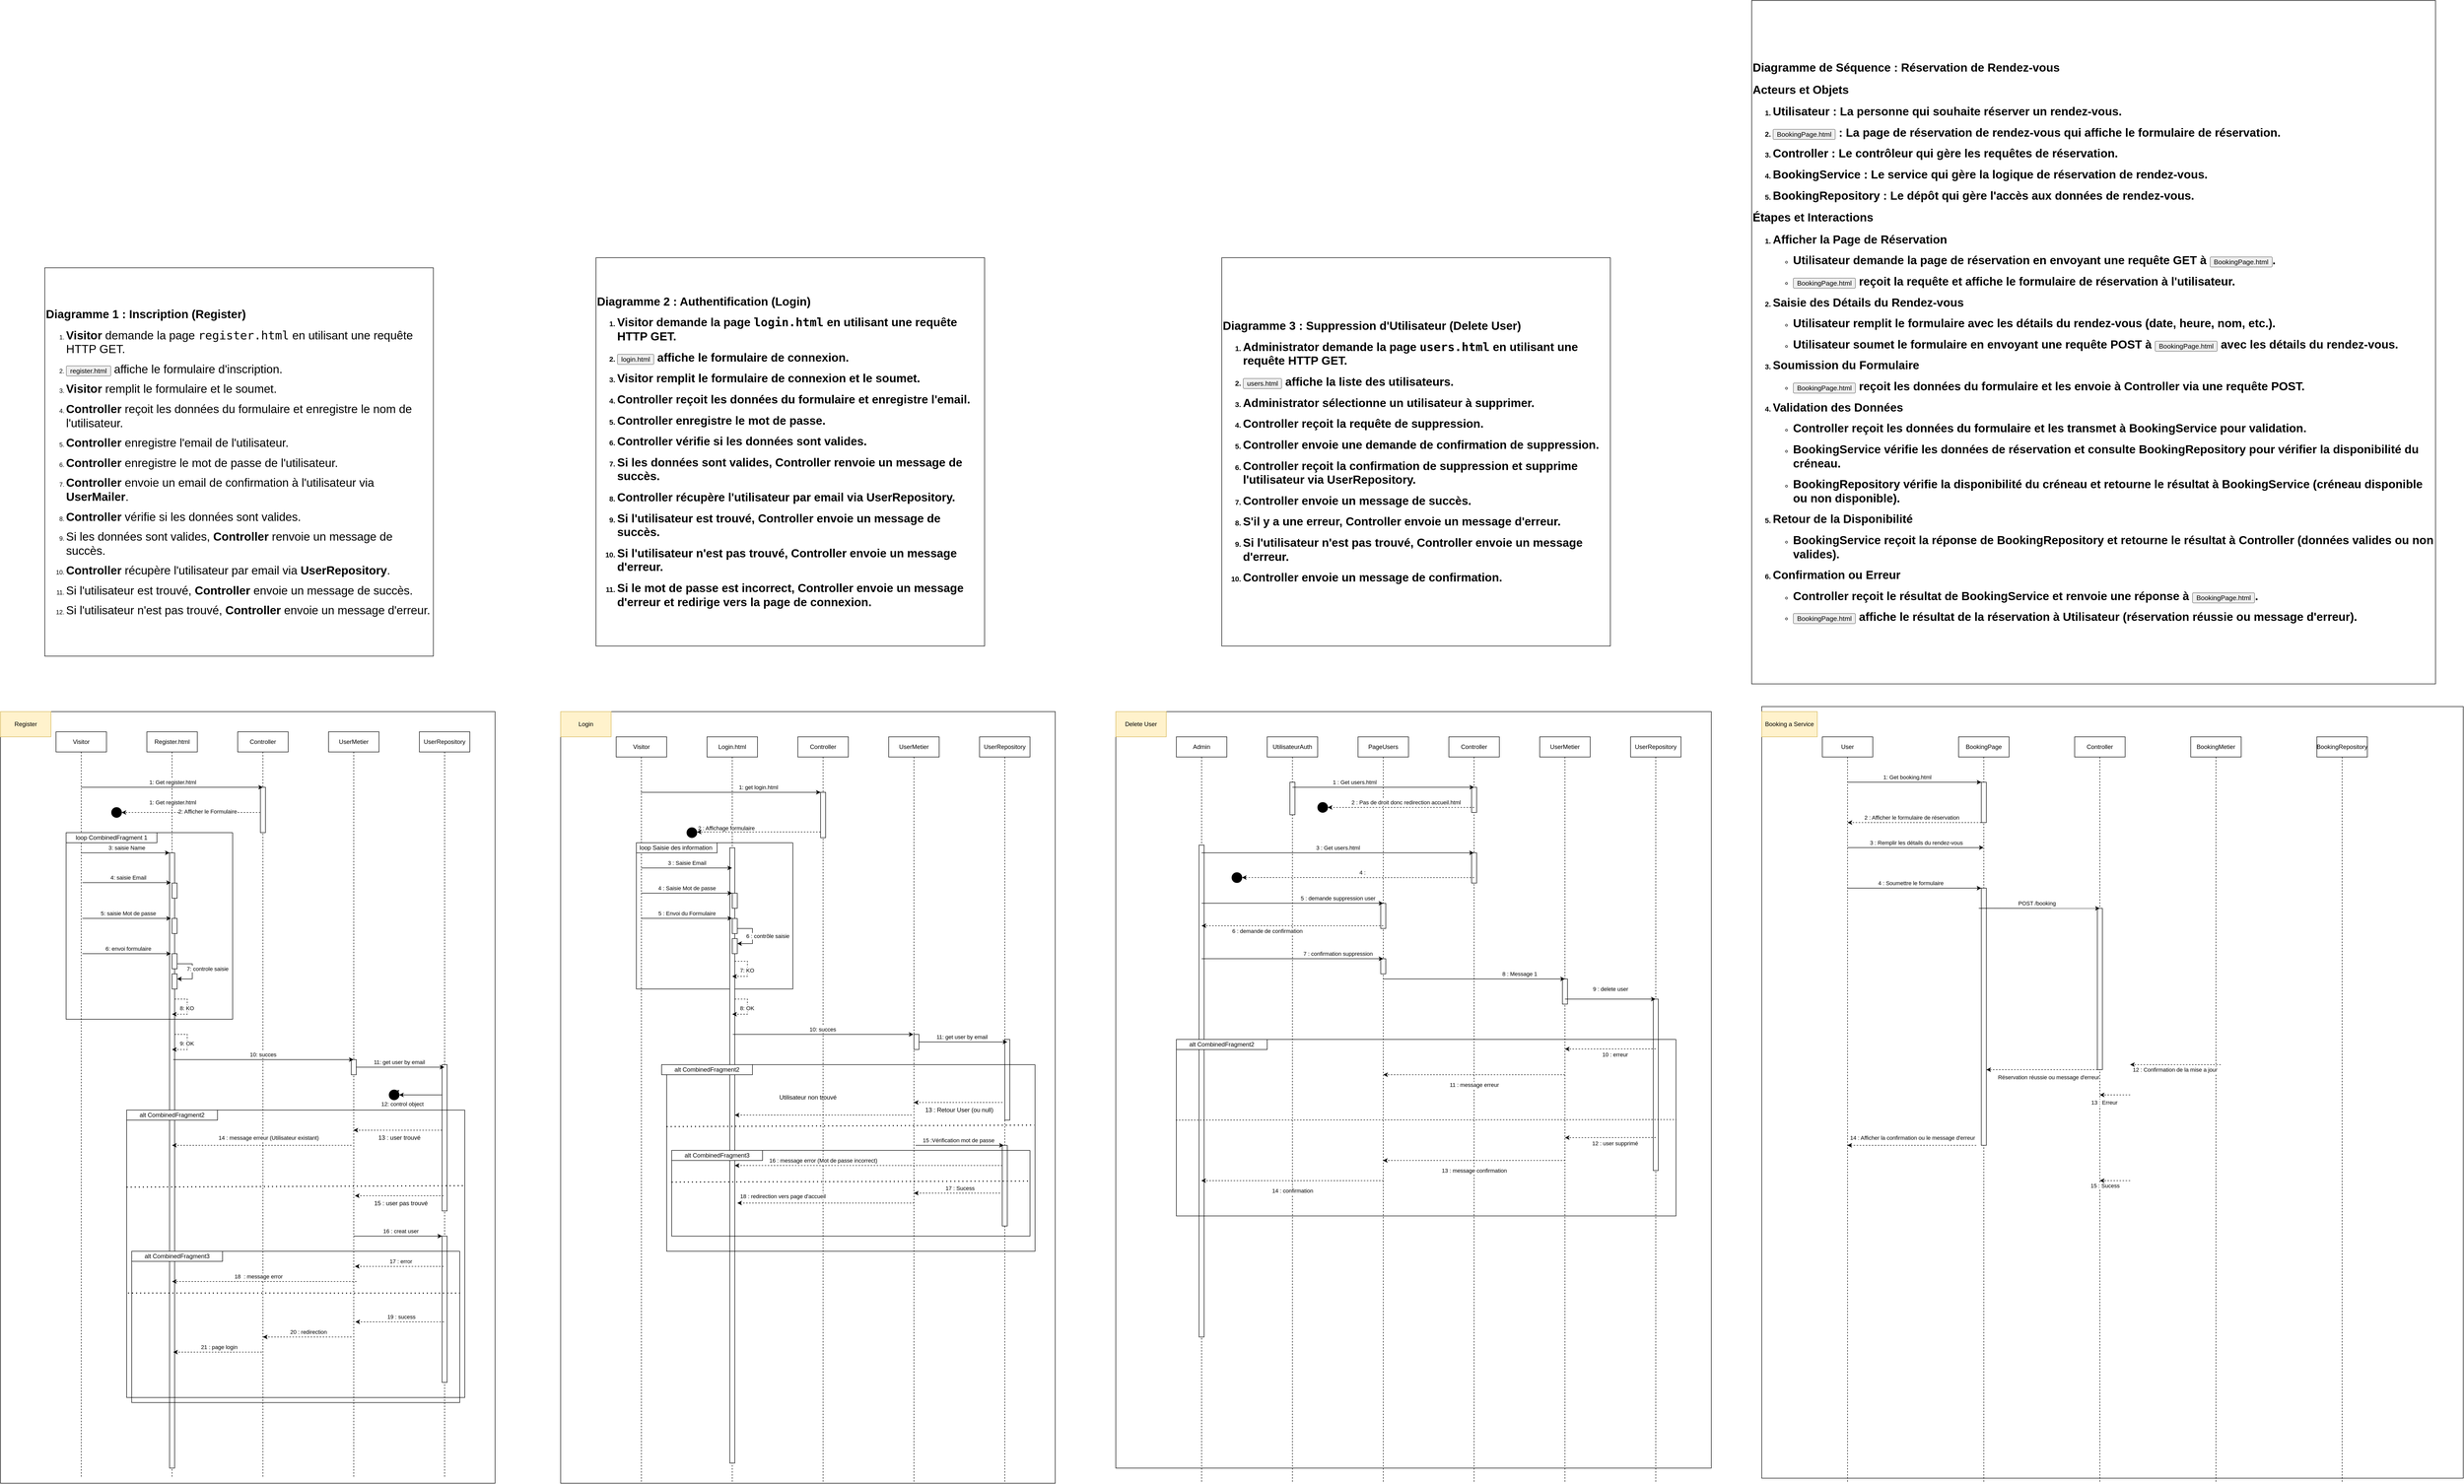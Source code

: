 <mxfile version="26.0.16">
  <diagram name="Page-1" id="2YBvvXClWsGukQMizWep">
    <mxGraphModel dx="1655" dy="2899" grid="1" gridSize="10" guides="1" tooltips="1" connect="1" arrows="1" fold="1" page="1" pageScale="1" pageWidth="850" pageHeight="1100" math="0" shadow="0">
      <root>
        <mxCell id="0" />
        <mxCell id="1" parent="0" />
        <mxCell id="aM9ryv3xv72pqoxQDRHE-1" value="u:Utilisateur" style="shape=umlLifeline;perimeter=lifelinePerimeter;whiteSpace=wrap;html=1;container=0;dropTarget=0;collapsible=0;recursiveResize=0;outlineConnect=0;portConstraint=eastwest;newEdgeStyle={&quot;edgeStyle&quot;:&quot;elbowEdgeStyle&quot;,&quot;elbow&quot;:&quot;vertical&quot;,&quot;curved&quot;:0,&quot;rounded&quot;:0};" parent="1" vertex="1">
          <mxGeometry x="40" y="40" width="100" height="300" as="geometry" />
        </mxCell>
        <mxCell id="aM9ryv3xv72pqoxQDRHE-2" value="" style="html=1;points=[];perimeter=orthogonalPerimeter;outlineConnect=0;targetShapes=umlLifeline;portConstraint=eastwest;newEdgeStyle={&quot;edgeStyle&quot;:&quot;elbowEdgeStyle&quot;,&quot;elbow&quot;:&quot;vertical&quot;,&quot;curved&quot;:0,&quot;rounded&quot;:0};" parent="aM9ryv3xv72pqoxQDRHE-1" vertex="1">
          <mxGeometry x="45" y="70" width="10" height="190" as="geometry" />
        </mxCell>
        <mxCell id="aM9ryv3xv72pqoxQDRHE-4" value="" style="html=1;points=[];perimeter=orthogonalPerimeter;outlineConnect=0;targetShapes=umlLifeline;portConstraint=eastwest;newEdgeStyle={&quot;edgeStyle&quot;:&quot;elbowEdgeStyle&quot;,&quot;elbow&quot;:&quot;vertical&quot;,&quot;curved&quot;:0,&quot;rounded&quot;:0};" parent="aM9ryv3xv72pqoxQDRHE-1" vertex="1">
          <mxGeometry x="50" y="120" width="10" height="80" as="geometry" />
        </mxCell>
        <mxCell id="aM9ryv3xv72pqoxQDRHE-5" value=":Page inscription" style="shape=umlLifeline;perimeter=lifelinePerimeter;whiteSpace=wrap;html=1;container=0;dropTarget=0;collapsible=0;recursiveResize=0;outlineConnect=0;portConstraint=eastwest;newEdgeStyle={&quot;edgeStyle&quot;:&quot;elbowEdgeStyle&quot;,&quot;elbow&quot;:&quot;vertical&quot;,&quot;curved&quot;:0,&quot;rounded&quot;:0};" parent="1" vertex="1">
          <mxGeometry x="220" y="40" width="100" height="300" as="geometry" />
        </mxCell>
        <mxCell id="aM9ryv3xv72pqoxQDRHE-6" value="" style="html=1;points=[];perimeter=orthogonalPerimeter;outlineConnect=0;targetShapes=umlLifeline;portConstraint=eastwest;newEdgeStyle={&quot;edgeStyle&quot;:&quot;elbowEdgeStyle&quot;,&quot;elbow&quot;:&quot;vertical&quot;,&quot;curved&quot;:0,&quot;rounded&quot;:0};" parent="aM9ryv3xv72pqoxQDRHE-5" vertex="1">
          <mxGeometry x="45" y="80" width="10" height="170" as="geometry" />
        </mxCell>
        <mxCell id="aM9ryv3xv72pqoxQDRHE-7" value="dispatch" style="html=1;verticalAlign=bottom;endArrow=block;edgeStyle=elbowEdgeStyle;elbow=vertical;curved=0;rounded=0;" parent="1" source="aM9ryv3xv72pqoxQDRHE-2" target="aM9ryv3xv72pqoxQDRHE-6" edge="1">
          <mxGeometry relative="1" as="geometry">
            <mxPoint x="195" y="130" as="sourcePoint" />
            <Array as="points">
              <mxPoint x="180" y="120" />
            </Array>
          </mxGeometry>
        </mxCell>
        <mxCell id="aM9ryv3xv72pqoxQDRHE-8" value="return" style="html=1;verticalAlign=bottom;endArrow=open;dashed=1;endSize=8;edgeStyle=elbowEdgeStyle;elbow=vertical;curved=0;rounded=0;" parent="1" source="aM9ryv3xv72pqoxQDRHE-6" target="aM9ryv3xv72pqoxQDRHE-2" edge="1">
          <mxGeometry relative="1" as="geometry">
            <mxPoint x="195" y="205" as="targetPoint" />
            <Array as="points">
              <mxPoint x="190" y="280" />
            </Array>
          </mxGeometry>
        </mxCell>
        <mxCell id="aM9ryv3xv72pqoxQDRHE-9" value="callback" style="html=1;verticalAlign=bottom;endArrow=block;edgeStyle=elbowEdgeStyle;elbow=vertical;curved=0;rounded=0;" parent="1" source="aM9ryv3xv72pqoxQDRHE-6" target="aM9ryv3xv72pqoxQDRHE-4" edge="1">
          <mxGeometry relative="1" as="geometry">
            <mxPoint x="175" y="160" as="sourcePoint" />
            <Array as="points">
              <mxPoint x="190" y="160" />
            </Array>
          </mxGeometry>
        </mxCell>
        <mxCell id="aM9ryv3xv72pqoxQDRHE-10" value="return" style="html=1;verticalAlign=bottom;endArrow=open;dashed=1;endSize=8;edgeStyle=elbowEdgeStyle;elbow=vertical;curved=0;rounded=0;" parent="1" source="aM9ryv3xv72pqoxQDRHE-4" target="aM9ryv3xv72pqoxQDRHE-6" edge="1">
          <mxGeometry relative="1" as="geometry">
            <mxPoint x="175" y="235" as="targetPoint" />
            <Array as="points">
              <mxPoint x="180" y="230" />
            </Array>
          </mxGeometry>
        </mxCell>
        <mxCell id="7CGqbueEoK3W0R8zpscL-1" value=":Contrôleur" style="shape=umlLifeline;perimeter=lifelinePerimeter;whiteSpace=wrap;html=1;container=0;dropTarget=0;collapsible=0;recursiveResize=0;outlineConnect=0;portConstraint=eastwest;newEdgeStyle={&quot;edgeStyle&quot;:&quot;elbowEdgeStyle&quot;,&quot;elbow&quot;:&quot;vertical&quot;,&quot;curved&quot;:0,&quot;rounded&quot;:0};" parent="1" vertex="1">
          <mxGeometry x="375" y="40" width="100" height="300" as="geometry" />
        </mxCell>
        <mxCell id="7CGqbueEoK3W0R8zpscL-2" value="" style="html=1;points=[];perimeter=orthogonalPerimeter;outlineConnect=0;targetShapes=umlLifeline;portConstraint=eastwest;newEdgeStyle={&quot;edgeStyle&quot;:&quot;elbowEdgeStyle&quot;,&quot;elbow&quot;:&quot;vertical&quot;,&quot;curved&quot;:0,&quot;rounded&quot;:0};" parent="7CGqbueEoK3W0R8zpscL-1" vertex="1">
          <mxGeometry x="45" y="80" width="10" height="170" as="geometry" />
        </mxCell>
        <mxCell id="7CGqbueEoK3W0R8zpscL-3" value=":Contrôleur" style="shape=umlLifeline;perimeter=lifelinePerimeter;whiteSpace=wrap;html=1;container=0;dropTarget=0;collapsible=0;recursiveResize=0;outlineConnect=0;portConstraint=eastwest;newEdgeStyle={&quot;edgeStyle&quot;:&quot;elbowEdgeStyle&quot;,&quot;elbow&quot;:&quot;vertical&quot;,&quot;curved&quot;:0,&quot;rounded&quot;:0};" parent="1" vertex="1">
          <mxGeometry x="520" y="40" width="100" height="300" as="geometry" />
        </mxCell>
        <mxCell id="7CGqbueEoK3W0R8zpscL-4" value="" style="html=1;points=[];perimeter=orthogonalPerimeter;outlineConnect=0;targetShapes=umlLifeline;portConstraint=eastwest;newEdgeStyle={&quot;edgeStyle&quot;:&quot;elbowEdgeStyle&quot;,&quot;elbow&quot;:&quot;vertical&quot;,&quot;curved&quot;:0,&quot;rounded&quot;:0};" parent="7CGqbueEoK3W0R8zpscL-3" vertex="1">
          <mxGeometry x="45" y="80" width="10" height="170" as="geometry" />
        </mxCell>
        <mxCell id="7CGqbueEoK3W0R8zpscL-5" value="ur: UserTeposit" style="shape=umlLifeline;perimeter=lifelinePerimeter;whiteSpace=wrap;html=1;container=0;dropTarget=0;collapsible=0;recursiveResize=0;outlineConnect=0;portConstraint=eastwest;newEdgeStyle={&quot;edgeStyle&quot;:&quot;elbowEdgeStyle&quot;,&quot;elbow&quot;:&quot;vertical&quot;,&quot;curved&quot;:0,&quot;rounded&quot;:0};" parent="1" vertex="1">
          <mxGeometry x="660" y="40" width="100" height="300" as="geometry" />
        </mxCell>
        <mxCell id="7CGqbueEoK3W0R8zpscL-6" value="" style="html=1;points=[];perimeter=orthogonalPerimeter;outlineConnect=0;targetShapes=umlLifeline;portConstraint=eastwest;newEdgeStyle={&quot;edgeStyle&quot;:&quot;elbowEdgeStyle&quot;,&quot;elbow&quot;:&quot;vertical&quot;,&quot;curved&quot;:0,&quot;rounded&quot;:0};" parent="7CGqbueEoK3W0R8zpscL-5" vertex="1">
          <mxGeometry x="45" y="80" width="10" height="170" as="geometry" />
        </mxCell>
        <mxCell id="BOG7M7HhGOHI4rEWIUIi-1" value="" style="rounded=0;whiteSpace=wrap;html=1;" parent="1" vertex="1">
          <mxGeometry x="3420" y="-10" width="1390" height="1530" as="geometry" />
        </mxCell>
        <mxCell id="BOG7M7HhGOHI4rEWIUIi-2" value="" style="rounded=0;whiteSpace=wrap;html=1;" parent="1" vertex="1">
          <mxGeometry x="2140" width="1180" height="1500" as="geometry" />
        </mxCell>
        <mxCell id="BOG7M7HhGOHI4rEWIUIi-3" value="Utilisateur non trouvé" style="rounded=0;whiteSpace=wrap;html=1;" parent="1" vertex="1">
          <mxGeometry x="1040" width="980" height="1530" as="geometry" />
        </mxCell>
        <mxCell id="BOG7M7HhGOHI4rEWIUIi-4" value="" style="rounded=0;whiteSpace=wrap;html=1;" parent="1" vertex="1">
          <mxGeometry x="-70" width="980" height="1530" as="geometry" />
        </mxCell>
        <mxCell id="BOG7M7HhGOHI4rEWIUIi-5" value="Visitor" style="shape=umlLifeline;perimeter=lifelinePerimeter;whiteSpace=wrap;html=1;container=0;dropTarget=0;collapsible=0;recursiveResize=0;outlineConnect=0;portConstraint=eastwest;newEdgeStyle={&quot;edgeStyle&quot;:&quot;elbowEdgeStyle&quot;,&quot;elbow&quot;:&quot;vertical&quot;,&quot;curved&quot;:0,&quot;rounded&quot;:0};" parent="1" vertex="1">
          <mxGeometry x="40" y="40" width="100" height="1480" as="geometry" />
        </mxCell>
        <mxCell id="BOG7M7HhGOHI4rEWIUIi-6" value="Register.html" style="shape=umlLifeline;perimeter=lifelinePerimeter;whiteSpace=wrap;html=1;container=0;dropTarget=0;collapsible=0;recursiveResize=0;outlineConnect=0;portConstraint=eastwest;newEdgeStyle={&quot;edgeStyle&quot;:&quot;elbowEdgeStyle&quot;,&quot;elbow&quot;:&quot;vertical&quot;,&quot;curved&quot;:0,&quot;rounded&quot;:0};" parent="1" vertex="1">
          <mxGeometry x="220" y="40" width="100" height="1480" as="geometry" />
        </mxCell>
        <mxCell id="BOG7M7HhGOHI4rEWIUIi-7" value="&lt;span style=&quot;color: rgba(0, 0, 0, 0); font-family: monospace; font-size: 0px; text-align: start;&quot;&gt;%3CmxGraphModel%3E%3Croot%3E%3CmxCell%20id%3D%220%22%2F%3E%3CmxCell%20id%3D%221%22%20parent%3D%220%22%2F%3E%3CmxCell%20id%3D%222%22%20value%3D%221%3A%20Get%20register.html%22%20style%3D%22edgeLabel%3Bhtml%3D1%3Balign%3Dcenter%3BverticalAlign%3Dmiddle%3Bresizable%3D0%3Bpoints%3D%5B%5D%3B%22%20vertex%3D%221%22%20connectable%3D%220%22%20parent%3D%221%22%3E%3CmxGeometry%20x%3D%22270.333%22%20y%3D%22180%22%20as%3D%22geometry%22%2F%3E%3C%2FmxCell%3E%3C%2Froot%3E%3C%2FmxGraphModel%3E&lt;/span&gt;&lt;span style=&quot;color: rgba(0, 0, 0, 0); font-family: monospace; font-size: 0px; text-align: start;&quot;&gt;%3CmxGraphModel%3E%3Croot%3E%3CmxCell%20id%3D%220%22%2F%3E%3CmxCell%20id%3D%221%22%20parent%3D%220%22%2F%3E%3CmxCell%20id%3D%222%22%20value%3D%221%3A%20Get%20register.html%22%20style%3D%22edgeLabel%3Bhtml%3D1%3Balign%3Dcenter%3BverticalAlign%3Dmiddle%3Bresizable%3D0%3Bpoints%3D%5B%5D%3B%22%20vertex%3D%221%22%20connectable%3D%220%22%20parent%3D%221%22%3E%3CmxGeometry%20x%3D%22270.333%22%20y%3D%22180%22%20as%3D%22geometry%22%2F%3E%3C%2FmxCell%3E%3C%2Froot%3E%3C%2FmxGraphModel%3E&lt;/span&gt;" style="html=1;points=[];perimeter=orthogonalPerimeter;outlineConnect=0;targetShapes=umlLifeline;portConstraint=eastwest;newEdgeStyle={&quot;edgeStyle&quot;:&quot;elbowEdgeStyle&quot;,&quot;elbow&quot;:&quot;vertical&quot;,&quot;curved&quot;:0,&quot;rounded&quot;:0};" parent="BOG7M7HhGOHI4rEWIUIi-6" vertex="1">
          <mxGeometry x="45" y="240" width="10" height="1220" as="geometry" />
        </mxCell>
        <mxCell id="BOG7M7HhGOHI4rEWIUIi-8" value="&lt;span style=&quot;color: rgba(0, 0, 0, 0); font-family: monospace; font-size: 0px; text-align: start;&quot;&gt;%3CmxGraphModel%3E%3Croot%3E%3CmxCell%20id%3D%220%22%2F%3E%3CmxCell%20id%3D%221%22%20parent%3D%220%22%2F%3E%3CmxCell%20id%3D%222%22%20value%3D%221%3A%20Get%20register.html%22%20style%3D%22edgeLabel%3Bhtml%3D1%3Balign%3Dcenter%3BverticalAlign%3Dmiddle%3Bresizable%3D0%3Bpoints%3D%5B%5D%3B%22%20vertex%3D%221%22%20connectable%3D%220%22%20parent%3D%221%22%3E%3CmxGeometry%20x%3D%22270.333%22%20y%3D%22180%22%20as%3D%22geometry%22%2F%3E%3C%2FmxCell%3E%3C%2Froot%3E%3C%2FmxGraphModel%3E&lt;/span&gt;&lt;span style=&quot;color: rgba(0, 0, 0, 0); font-family: monospace; font-size: 0px; text-align: start;&quot;&gt;%3CmxGraphModel%3E%3Croot%3E%3CmxCell%20id%3D%220%22%2F%3E%3CmxCell%20id%3D%221%22%20parent%3D%220%22%2F%3E%3CmxCell%20id%3D%222%22%20value%3D%221%3A%20Get%20register.html%22%20style%3D%22edgeLabel%3Bhtml%3D1%3Balign%3Dcenter%3BverticalAlign%3Dmiddle%3Bresizable%3D0%3Bpoints%3D%5B%5D%3B%22%20vertex%3D%221%22%20connectable%3D%220%22%20parent%3D%221%22%3E%3CmxGeometry%20x%3D%22270.333%22%20y%3D%22180%22%20as%3D%22geometry%22%2F%3E%3C%2FmxCell%3E%3C%2Froot%3E%3C%2FmxGraphModel%3E&lt;/span&gt;" style="html=1;points=[];perimeter=orthogonalPerimeter;outlineConnect=0;targetShapes=umlLifeline;portConstraint=eastwest;newEdgeStyle={&quot;edgeStyle&quot;:&quot;elbowEdgeStyle&quot;,&quot;elbow&quot;:&quot;vertical&quot;,&quot;curved&quot;:0,&quot;rounded&quot;:0};" parent="BOG7M7HhGOHI4rEWIUIi-6" vertex="1">
          <mxGeometry x="50" y="300" width="10" height="30" as="geometry" />
        </mxCell>
        <mxCell id="BOG7M7HhGOHI4rEWIUIi-9" value="&lt;span style=&quot;color: rgba(0, 0, 0, 0); font-family: monospace; font-size: 0px; text-align: start;&quot;&gt;%3CmxGraphModel%3E%3Croot%3E%3CmxCell%20id%3D%220%22%2F%3E%3CmxCell%20id%3D%221%22%20parent%3D%220%22%2F%3E%3CmxCell%20id%3D%222%22%20value%3D%221%3A%20Get%20register.html%22%20style%3D%22edgeLabel%3Bhtml%3D1%3Balign%3Dcenter%3BverticalAlign%3Dmiddle%3Bresizable%3D0%3Bpoints%3D%5B%5D%3B%22%20vertex%3D%221%22%20connectable%3D%220%22%20parent%3D%221%22%3E%3CmxGeometry%20x%3D%22270.333%22%20y%3D%22180%22%20as%3D%22geometry%22%2F%3E%3C%2FmxCell%3E%3C%2Froot%3E%3C%2FmxGraphModel%3E&lt;/span&gt;&lt;span style=&quot;color: rgba(0, 0, 0, 0); font-family: monospace; font-size: 0px; text-align: start;&quot;&gt;%3CmxGraphModel%3E%3Croot%3E%3CmxCell%20id%3D%220%22%2F%3E%3CmxCell%20id%3D%221%22%20parent%3D%220%22%2F%3E%3CmxCell%20id%3D%222%22%20value%3D%221%3A%20Get%20register.html%22%20style%3D%22edgeLabel%3Bhtml%3D1%3Balign%3Dcenter%3BverticalAlign%3Dmiddle%3Bresizable%3D0%3Bpoints%3D%5B%5D%3B%22%20vertex%3D%221%22%20connectable%3D%220%22%20parent%3D%221%22%3E%3CmxGeometry%20x%3D%22270.333%22%20y%3D%22180%22%20as%3D%22geometry%22%2F%3E%3C%2FmxCell%3E%3C%2Froot%3E%3C%2FmxGraphModel%3E&lt;/span&gt;" style="html=1;points=[];perimeter=orthogonalPerimeter;outlineConnect=0;targetShapes=umlLifeline;portConstraint=eastwest;newEdgeStyle={&quot;edgeStyle&quot;:&quot;elbowEdgeStyle&quot;,&quot;elbow&quot;:&quot;vertical&quot;,&quot;curved&quot;:0,&quot;rounded&quot;:0};" parent="BOG7M7HhGOHI4rEWIUIi-6" vertex="1">
          <mxGeometry x="50" y="370" width="10" height="30" as="geometry" />
        </mxCell>
        <mxCell id="BOG7M7HhGOHI4rEWIUIi-10" value="&lt;span style=&quot;color: rgba(0, 0, 0, 0); font-family: monospace; font-size: 0px; text-align: start;&quot;&gt;%3CmxGraphModel%3E%3Croot%3E%3CmxCell%20id%3D%220%22%2F%3E%3CmxCell%20id%3D%221%22%20parent%3D%220%22%2F%3E%3CmxCell%20id%3D%222%22%20value%3D%221%3A%20Get%20register.html%22%20style%3D%22edgeLabel%3Bhtml%3D1%3Balign%3Dcenter%3BverticalAlign%3Dmiddle%3Bresizable%3D0%3Bpoints%3D%5B%5D%3B%22%20vertex%3D%221%22%20connectable%3D%220%22%20parent%3D%221%22%3E%3CmxGeometry%20x%3D%22270.333%22%20y%3D%22180%22%20as%3D%22geometry%22%2F%3E%3C%2FmxCell%3E%3C%2Froot%3E%3C%2FmxGraphModel%3E&lt;/span&gt;&lt;span style=&quot;color: rgba(0, 0, 0, 0); font-family: monospace; font-size: 0px; text-align: start;&quot;&gt;%3CmxGraphModel%3E%3Croot%3E%3CmxCell%20id%3D%220%22%2F%3E%3CmxCell%20id%3D%221%22%20parent%3D%220%22%2F%3E%3CmxCell%20id%3D%222%22%20value%3D%221%3A%20Get%20register.html%22%20style%3D%22edgeLabel%3Bhtml%3D1%3Balign%3Dcenter%3BverticalAlign%3Dmiddle%3Bresizable%3D0%3Bpoints%3D%5B%5D%3B%22%20vertex%3D%221%22%20connectable%3D%220%22%20parent%3D%221%22%3E%3CmxGeometry%20x%3D%22270.333%22%20y%3D%22180%22%20as%3D%22geometry%22%2F%3E%3C%2FmxCell%3E%3C%2Froot%3E%3C%2FmxGraphModel%3E&lt;/span&gt;" style="html=1;points=[];perimeter=orthogonalPerimeter;outlineConnect=0;targetShapes=umlLifeline;portConstraint=eastwest;newEdgeStyle={&quot;edgeStyle&quot;:&quot;elbowEdgeStyle&quot;,&quot;elbow&quot;:&quot;vertical&quot;,&quot;curved&quot;:0,&quot;rounded&quot;:0};" parent="BOG7M7HhGOHI4rEWIUIi-6" vertex="1">
          <mxGeometry x="50" y="440" width="10" height="30" as="geometry" />
        </mxCell>
        <mxCell id="BOG7M7HhGOHI4rEWIUIi-11" value="&lt;span style=&quot;color: rgba(0, 0, 0, 0); font-family: monospace; font-size: 0px; text-align: start;&quot;&gt;%3CmxGraphModel%3E%3Croot%3E%3CmxCell%20id%3D%220%22%2F%3E%3CmxCell%20id%3D%221%22%20parent%3D%220%22%2F%3E%3CmxCell%20id%3D%222%22%20value%3D%221%3A%20Get%20register.html%22%20style%3D%22edgeLabel%3Bhtml%3D1%3Balign%3Dcenter%3BverticalAlign%3Dmiddle%3Bresizable%3D0%3Bpoints%3D%5B%5D%3B%22%20vertex%3D%221%22%20connectable%3D%220%22%20parent%3D%221%22%3E%3CmxGeometry%20x%3D%22270.333%22%20y%3D%22180%22%20as%3D%22geometry%22%2F%3E%3C%2FmxCell%3E%3C%2Froot%3E%3C%2FmxGraphModel%3E&lt;/span&gt;&lt;span style=&quot;color: rgba(0, 0, 0, 0); font-family: monospace; font-size: 0px; text-align: start;&quot;&gt;%3CmxGraphModel%3E%3Croot%3E%3CmxCell%20id%3D%220%22%2F%3E%3CmxCell%20id%3D%221%22%20parent%3D%220%22%2F%3E%3CmxCell%20id%3D%222%22%20value%3D%221%3A%20Get%20register.html%22%20style%3D%22edgeLabel%3Bhtml%3D1%3Balign%3Dcenter%3BverticalAlign%3Dmiddle%3Bresizable%3D0%3Bpoints%3D%5B%5D%3B%22%20vertex%3D%221%22%20connectable%3D%220%22%20parent%3D%221%22%3E%3CmxGeometry%20x%3D%22270.333%22%20y%3D%22180%22%20as%3D%22geometry%22%2F%3E%3C%2FmxCell%3E%3C%2Froot%3E%3C%2FmxGraphModel%3E&lt;/span&gt;" style="html=1;points=[];perimeter=orthogonalPerimeter;outlineConnect=0;targetShapes=umlLifeline;portConstraint=eastwest;newEdgeStyle={&quot;edgeStyle&quot;:&quot;elbowEdgeStyle&quot;,&quot;elbow&quot;:&quot;vertical&quot;,&quot;curved&quot;:0,&quot;rounded&quot;:0};" parent="BOG7M7HhGOHI4rEWIUIi-6" vertex="1">
          <mxGeometry x="50" y="480" width="10" height="30" as="geometry" />
        </mxCell>
        <mxCell id="BOG7M7HhGOHI4rEWIUIi-12" value="" style="endArrow=classic;html=1;rounded=0;" parent="BOG7M7HhGOHI4rEWIUIi-6" source="BOG7M7HhGOHI4rEWIUIi-10" target="BOG7M7HhGOHI4rEWIUIi-11" edge="1">
          <mxGeometry width="50" height="50" relative="1" as="geometry">
            <mxPoint x="100" y="440" as="sourcePoint" />
            <mxPoint x="110" y="500" as="targetPoint" />
            <Array as="points">
              <mxPoint x="80" y="460" />
              <mxPoint x="90" y="460" />
              <mxPoint x="90" y="480" />
              <mxPoint x="90" y="490" />
            </Array>
          </mxGeometry>
        </mxCell>
        <mxCell id="BOG7M7HhGOHI4rEWIUIi-13" value="" style="endArrow=classic;html=1;rounded=0;dashed=1;" parent="BOG7M7HhGOHI4rEWIUIi-6" source="BOG7M7HhGOHI4rEWIUIi-7" target="BOG7M7HhGOHI4rEWIUIi-6" edge="1">
          <mxGeometry width="50" height="50" relative="1" as="geometry">
            <mxPoint x="80" y="590" as="sourcePoint" />
            <mxPoint x="110" y="580" as="targetPoint" />
            <Array as="points">
              <mxPoint x="80" y="530" />
              <mxPoint x="80" y="550" />
              <mxPoint x="80" y="560" />
            </Array>
          </mxGeometry>
        </mxCell>
        <mxCell id="BOG7M7HhGOHI4rEWIUIi-14" value="8: KO" style="edgeLabel;html=1;align=center;verticalAlign=middle;resizable=0;points=[];" parent="BOG7M7HhGOHI4rEWIUIi-13" vertex="1" connectable="0">
          <mxGeometry x="0.013" y="-1" relative="1" as="geometry">
            <mxPoint as="offset" />
          </mxGeometry>
        </mxCell>
        <mxCell id="BOG7M7HhGOHI4rEWIUIi-15" value="Controller" style="shape=umlLifeline;perimeter=lifelinePerimeter;whiteSpace=wrap;html=1;container=0;dropTarget=0;collapsible=0;recursiveResize=0;outlineConnect=0;portConstraint=eastwest;newEdgeStyle={&quot;edgeStyle&quot;:&quot;elbowEdgeStyle&quot;,&quot;elbow&quot;:&quot;vertical&quot;,&quot;curved&quot;:0,&quot;rounded&quot;:0};size=40;" parent="1" vertex="1">
          <mxGeometry x="400" y="40" width="100" height="1480" as="geometry" />
        </mxCell>
        <mxCell id="BOG7M7HhGOHI4rEWIUIi-16" value="&lt;span style=&quot;color: rgba(0, 0, 0, 0); font-family: monospace; font-size: 0px; text-align: start;&quot;&gt;%3CmxGraphModel%3E%3Croot%3E%3CmxCell%20id%3D%220%22%2F%3E%3CmxCell%20id%3D%221%22%20parent%3D%220%22%2F%3E%3CmxCell%20id%3D%222%22%20value%3D%221%3A%20Get%20register.html%22%20style%3D%22edgeLabel%3Bhtml%3D1%3Balign%3Dcenter%3BverticalAlign%3Dmiddle%3Bresizable%3D0%3Bpoints%3D%5B%5D%3B%22%20vertex%3D%221%22%20connectable%3D%220%22%20parent%3D%221%22%3E%3CmxGeometry%20x%3D%22270.333%22%20y%3D%22180%22%20as%3D%22geometry%22%2F%3E%3C%2FmxCell%3E%3C%2Froot%3E%3C%2FmxGraphModel%3E&lt;/span&gt;&lt;span style=&quot;color: rgba(0, 0, 0, 0); font-family: monospace; font-size: 0px; text-align: start;&quot;&gt;%3CmxGraphModel%3E%3Croot%3E%3CmxCell%20id%3D%220%22%2F%3E%3CmxCell%20id%3D%221%22%20parent%3D%220%22%2F%3E%3CmxCell%20id%3D%222%22%20value%3D%221%3A%20Get%20register.html%22%20style%3D%22edgeLabel%3Bhtml%3D1%3Balign%3Dcenter%3BverticalAlign%3Dmiddle%3Bresizable%3D0%3Bpoints%3D%5B%5D%3B%22%20vertex%3D%221%22%20connectable%3D%220%22%20parent%3D%221%22%3E%3CmxGeometry%20x%3D%22270.333%22%20y%3D%22180%22%20as%3D%22geometry%22%2F%3E%3C%2FmxCell%3E%3C%2Froot%3E%3C%2FmxGraphModel%3E&lt;/span&gt;" style="html=1;points=[];perimeter=orthogonalPerimeter;outlineConnect=0;targetShapes=umlLifeline;portConstraint=eastwest;newEdgeStyle={&quot;edgeStyle&quot;:&quot;elbowEdgeStyle&quot;,&quot;elbow&quot;:&quot;vertical&quot;,&quot;curved&quot;:0,&quot;rounded&quot;:0};" parent="BOG7M7HhGOHI4rEWIUIi-15" vertex="1">
          <mxGeometry x="45" y="110" width="10" height="90" as="geometry" />
        </mxCell>
        <mxCell id="BOG7M7HhGOHI4rEWIUIi-17" value="UserMetier" style="shape=umlLifeline;perimeter=lifelinePerimeter;whiteSpace=wrap;html=1;container=0;dropTarget=0;collapsible=0;recursiveResize=0;outlineConnect=0;portConstraint=eastwest;newEdgeStyle={&quot;edgeStyle&quot;:&quot;elbowEdgeStyle&quot;,&quot;elbow&quot;:&quot;vertical&quot;,&quot;curved&quot;:0,&quot;rounded&quot;:0};size=40;" parent="1" vertex="1">
          <mxGeometry x="580" y="40" width="100" height="1480" as="geometry" />
        </mxCell>
        <mxCell id="BOG7M7HhGOHI4rEWIUIi-18" value="&lt;span style=&quot;color: rgba(0, 0, 0, 0); font-family: monospace; font-size: 0px; text-align: start;&quot;&gt;%3CmxGraphModel%3E%3Croot%3E%3CmxCell%20id%3D%220%22%2F%3E%3CmxCell%20id%3D%221%22%20parent%3D%220%22%2F%3E%3CmxCell%20id%3D%222%22%20value%3D%221%3A%20Get%20register.html%22%20style%3D%22edgeLabel%3Bhtml%3D1%3Balign%3Dcenter%3BverticalAlign%3Dmiddle%3Bresizable%3D0%3Bpoints%3D%5B%5D%3B%22%20vertex%3D%221%22%20connectable%3D%220%22%20parent%3D%221%22%3E%3CmxGeometry%20x%3D%22270.333%22%20y%3D%22180%22%20as%3D%22geometry%22%2F%3E%3C%2FmxCell%3E%3C%2Froot%3E%3C%2FmxGraphModel%3E&lt;/span&gt;&lt;span style=&quot;color: rgba(0, 0, 0, 0); font-family: monospace; font-size: 0px; text-align: start;&quot;&gt;%3CmxGraphModel%3E%3Croot%3E%3CmxCell%20id%3D%220%22%2F%3E%3CmxCell%20id%3D%221%22%20parent%3D%220%22%2F%3E%3CmxCell%20id%3D%222%22%20value%3D%221%3A%20Get%20register.html%22%20style%3D%22edgeLabel%3Bhtml%3D1%3Balign%3Dcenter%3BverticalAlign%3Dmiddle%3Bresizable%3D0%3Bpoints%3D%5B%5D%3B%22%20vertex%3D%221%22%20connectable%3D%220%22%20parent%3D%221%22%3E%3CmxGeometry%20x%3D%22270.333%22%20y%3D%22180%22%20as%3D%22geometry%22%2F%3E%3C%2FmxCell%3E%3C%2Froot%3E%3C%2FmxGraphModel%3E&lt;/span&gt;" style="html=1;points=[];perimeter=orthogonalPerimeter;outlineConnect=0;targetShapes=umlLifeline;portConstraint=eastwest;newEdgeStyle={&quot;edgeStyle&quot;:&quot;elbowEdgeStyle&quot;,&quot;elbow&quot;:&quot;vertical&quot;,&quot;curved&quot;:0,&quot;rounded&quot;:0};" parent="BOG7M7HhGOHI4rEWIUIi-17" vertex="1">
          <mxGeometry x="45" y="650" width="10" height="30" as="geometry" />
        </mxCell>
        <mxCell id="BOG7M7HhGOHI4rEWIUIi-19" value="UserRepository" style="shape=umlLifeline;perimeter=lifelinePerimeter;whiteSpace=wrap;html=1;container=0;dropTarget=0;collapsible=0;recursiveResize=0;outlineConnect=0;portConstraint=eastwest;newEdgeStyle={&quot;edgeStyle&quot;:&quot;elbowEdgeStyle&quot;,&quot;elbow&quot;:&quot;vertical&quot;,&quot;curved&quot;:0,&quot;rounded&quot;:0};size=40;" parent="1" vertex="1">
          <mxGeometry x="760" y="40" width="100" height="1480" as="geometry" />
        </mxCell>
        <mxCell id="BOG7M7HhGOHI4rEWIUIi-20" value="&lt;span style=&quot;color: rgba(0, 0, 0, 0); font-family: monospace; font-size: 0px; text-align: start;&quot;&gt;%3CmxGraphModel%3E%3Croot%3E%3CmxCell%20id%3D%220%22%2F%3E%3CmxCell%20id%3D%221%22%20parent%3D%220%22%2F%3E%3CmxCell%20id%3D%222%22%20value%3D%221%3A%20Get%20register.html%22%20style%3D%22edgeLabel%3Bhtml%3D1%3Balign%3Dcenter%3BverticalAlign%3Dmiddle%3Bresizable%3D0%3Bpoints%3D%5B%5D%3B%22%20vertex%3D%221%22%20connectable%3D%220%22%20parent%3D%221%22%3E%3CmxGeometry%20x%3D%22270.333%22%20y%3D%22180%22%20as%3D%22geometry%22%2F%3E%3C%2FmxCell%3E%3C%2Froot%3E%3C%2FmxGraphModel%3E&lt;/span&gt;&lt;span style=&quot;color: rgba(0, 0, 0, 0); font-family: monospace; font-size: 0px; text-align: start;&quot;&gt;%3CmxGraphModel%3E%3Croot%3E%3CmxCell%20id%3D%220%22%2F%3E%3CmxCell%20id%3D%221%22%20parent%3D%220%22%2F%3E%3CmxCell%20id%3D%222%22%20value%3D%221%3A%20Get%20register.html%22%20style%3D%22edgeLabel%3Bhtml%3D1%3Balign%3Dcenter%3BverticalAlign%3Dmiddle%3Bresizable%3D0%3Bpoints%3D%5B%5D%3B%22%20vertex%3D%221%22%20connectable%3D%220%22%20parent%3D%221%22%3E%3CmxGeometry%20x%3D%22270.333%22%20y%3D%22180%22%20as%3D%22geometry%22%2F%3E%3C%2FmxCell%3E%3C%2Froot%3E%3C%2FmxGraphModel%3E&lt;/span&gt;" style="html=1;points=[];perimeter=orthogonalPerimeter;outlineConnect=0;targetShapes=umlLifeline;portConstraint=eastwest;newEdgeStyle={&quot;edgeStyle&quot;:&quot;elbowEdgeStyle&quot;,&quot;elbow&quot;:&quot;vertical&quot;,&quot;curved&quot;:0,&quot;rounded&quot;:0};" parent="BOG7M7HhGOHI4rEWIUIi-19" vertex="1">
          <mxGeometry x="45" y="660" width="10" height="290" as="geometry" />
        </mxCell>
        <mxCell id="BOG7M7HhGOHI4rEWIUIi-21" value="&lt;span style=&quot;color: rgba(0, 0, 0, 0); font-family: monospace; font-size: 0px; text-align: start;&quot;&gt;%3CmxGraphModel%3E%3Croot%3E%3CmxCell%20id%3D%220%22%2F%3E%3CmxCell%20id%3D%221%22%20parent%3D%220%22%2F%3E%3CmxCell%20id%3D%222%22%20value%3D%221%3A%20Get%20register.html%22%20style%3D%22edgeLabel%3Bhtml%3D1%3Balign%3Dcenter%3BverticalAlign%3Dmiddle%3Bresizable%3D0%3Bpoints%3D%5B%5D%3B%22%20vertex%3D%221%22%20connectable%3D%220%22%20parent%3D%221%22%3E%3CmxGeometry%20x%3D%22270.333%22%20y%3D%22180%22%20as%3D%22geometry%22%2F%3E%3C%2FmxCell%3E%3C%2Froot%3E%3C%2FmxGraphModel%3E&lt;/span&gt;&lt;span style=&quot;color: rgba(0, 0, 0, 0); font-family: monospace; font-size: 0px; text-align: start;&quot;&gt;%3CmxGraphModel%3E%3Croot%3E%3CmxCell%20id%3D%220%22%2F%3E%3CmxCell%20id%3D%221%22%20parent%3D%220%22%2F%3E%3CmxCell%20id%3D%222%22%20value%3D%221%3A%20Get%20register.html%22%20style%3D%22edgeLabel%3Bhtml%3D1%3Balign%3Dcenter%3BverticalAlign%3Dmiddle%3Bresizable%3D0%3Bpoints%3D%5B%5D%3B%22%20vertex%3D%221%22%20connectable%3D%220%22%20parent%3D%221%22%3E%3CmxGeometry%20x%3D%22270.333%22%20y%3D%22180%22%20as%3D%22geometry%22%2F%3E%3C%2FmxCell%3E%3C%2Froot%3E%3C%2FmxGraphModel%3E&lt;/span&gt;" style="html=1;points=[];perimeter=orthogonalPerimeter;outlineConnect=0;targetShapes=umlLifeline;portConstraint=eastwest;newEdgeStyle={&quot;edgeStyle&quot;:&quot;elbowEdgeStyle&quot;,&quot;elbow&quot;:&quot;vertical&quot;,&quot;curved&quot;:0,&quot;rounded&quot;:0};" parent="BOG7M7HhGOHI4rEWIUIi-19" vertex="1">
          <mxGeometry x="45" y="1000" width="10" height="290" as="geometry" />
        </mxCell>
        <mxCell id="BOG7M7HhGOHI4rEWIUIi-22" value="" style="endArrow=classic;html=1;rounded=0;" parent="1" edge="1">
          <mxGeometry width="50" height="50" relative="1" as="geometry">
            <mxPoint x="90.087" y="150" as="sourcePoint" />
            <mxPoint x="449.92" y="150" as="targetPoint" />
          </mxGeometry>
        </mxCell>
        <mxCell id="BOG7M7HhGOHI4rEWIUIi-23" value="1: Get register.html" style="edgeLabel;html=1;align=center;verticalAlign=middle;resizable=0;points=[];" parent="BOG7M7HhGOHI4rEWIUIi-22" vertex="1" connectable="0">
          <mxGeometry x="-0.185" y="2" relative="1" as="geometry">
            <mxPoint x="34" y="-8" as="offset" />
          </mxGeometry>
        </mxCell>
        <mxCell id="BOG7M7HhGOHI4rEWIUIi-24" value="" style="endArrow=classic;html=1;rounded=0;dashed=1;entryX=1;entryY=0.5;entryDx=0;entryDy=0;" parent="1" edge="1">
          <mxGeometry width="50" height="50" relative="1" as="geometry">
            <mxPoint x="445" y="200" as="sourcePoint" />
            <mxPoint x="170" y="200" as="targetPoint" />
          </mxGeometry>
        </mxCell>
        <mxCell id="BOG7M7HhGOHI4rEWIUIi-25" value="" style="ellipse;whiteSpace=wrap;html=1;aspect=fixed;strokeColor=#000000;fillColor=#000000;" parent="1" vertex="1">
          <mxGeometry x="150" y="190" width="20" height="20" as="geometry" />
        </mxCell>
        <mxCell id="BOG7M7HhGOHI4rEWIUIi-26" value="2: Afficher le Formulaire" style="edgeLabel;html=1;align=center;verticalAlign=middle;resizable=0;points=[];" parent="1" vertex="1" connectable="0">
          <mxGeometry x="360.003" y="250" as="geometry">
            <mxPoint x="-20" y="-52" as="offset" />
          </mxGeometry>
        </mxCell>
        <mxCell id="BOG7M7HhGOHI4rEWIUIi-27" value="" style="endArrow=classic;html=1;rounded=0;" parent="1" edge="1">
          <mxGeometry width="50" height="50" relative="1" as="geometry">
            <mxPoint x="89.667" y="280" as="sourcePoint" />
            <mxPoint x="265" y="280" as="targetPoint" />
          </mxGeometry>
        </mxCell>
        <mxCell id="BOG7M7HhGOHI4rEWIUIi-28" value="3: saisie Name" style="edgeLabel;html=1;align=center;verticalAlign=middle;resizable=0;points=[];" parent="1" vertex="1" connectable="0">
          <mxGeometry x="180.003" y="270" as="geometry" />
        </mxCell>
        <mxCell id="BOG7M7HhGOHI4rEWIUIi-29" value="" style="endArrow=classic;html=1;rounded=0;" parent="1" edge="1">
          <mxGeometry width="50" height="50" relative="1" as="geometry">
            <mxPoint x="92.337" y="339.17" as="sourcePoint" />
            <mxPoint x="267.67" y="339.17" as="targetPoint" />
          </mxGeometry>
        </mxCell>
        <mxCell id="BOG7M7HhGOHI4rEWIUIi-30" value="4: saisie Email" style="edgeLabel;html=1;align=center;verticalAlign=middle;resizable=0;points=[];" parent="1" vertex="1" connectable="0">
          <mxGeometry x="182.673" y="329.17" as="geometry" />
        </mxCell>
        <mxCell id="BOG7M7HhGOHI4rEWIUIi-31" value="" style="endArrow=classic;html=1;rounded=0;" parent="1" edge="1">
          <mxGeometry width="50" height="50" relative="1" as="geometry">
            <mxPoint x="92.337" y="410" as="sourcePoint" />
            <mxPoint x="267.67" y="410" as="targetPoint" />
          </mxGeometry>
        </mxCell>
        <mxCell id="BOG7M7HhGOHI4rEWIUIi-32" value="5: saisie Mot de passe" style="edgeLabel;html=1;align=center;verticalAlign=middle;resizable=0;points=[];" parent="1" vertex="1" connectable="0">
          <mxGeometry x="182.673" y="400" as="geometry" />
        </mxCell>
        <mxCell id="BOG7M7HhGOHI4rEWIUIi-33" value="" style="endArrow=classic;html=1;rounded=0;" parent="1" edge="1">
          <mxGeometry width="50" height="50" relative="1" as="geometry">
            <mxPoint x="92.337" y="480" as="sourcePoint" />
            <mxPoint x="267.67" y="480" as="targetPoint" />
          </mxGeometry>
        </mxCell>
        <mxCell id="BOG7M7HhGOHI4rEWIUIi-34" value="6: envoi formulaire" style="edgeLabel;html=1;align=center;verticalAlign=middle;resizable=0;points=[];" parent="1" vertex="1" connectable="0">
          <mxGeometry x="182.673" y="470" as="geometry" />
        </mxCell>
        <mxCell id="BOG7M7HhGOHI4rEWIUIi-35" value="7: controle saisie" style="edgeLabel;html=1;align=center;verticalAlign=middle;resizable=0;points=[];" parent="1" vertex="1" connectable="0">
          <mxGeometry x="340.003" y="510" as="geometry" />
        </mxCell>
        <mxCell id="BOG7M7HhGOHI4rEWIUIi-36" value="" style="endArrow=classic;html=1;rounded=0;dashed=1;" parent="1" edge="1">
          <mxGeometry width="50" height="50" relative="1" as="geometry">
            <mxPoint x="275" y="640" as="sourcePoint" />
            <mxPoint x="270" y="670" as="targetPoint" />
            <Array as="points">
              <mxPoint x="300" y="640" />
              <mxPoint x="300" y="660" />
              <mxPoint x="300" y="670" />
            </Array>
          </mxGeometry>
        </mxCell>
        <mxCell id="BOG7M7HhGOHI4rEWIUIi-37" value="9: OK" style="edgeLabel;html=1;align=center;verticalAlign=middle;resizable=0;points=[];" parent="BOG7M7HhGOHI4rEWIUIi-36" vertex="1" connectable="0">
          <mxGeometry x="0.013" y="-1" relative="1" as="geometry">
            <mxPoint as="offset" />
          </mxGeometry>
        </mxCell>
        <mxCell id="BOG7M7HhGOHI4rEWIUIi-38" value="" style="swimlane;startSize=0;" parent="1" vertex="1">
          <mxGeometry x="60" y="240" width="330" height="370" as="geometry" />
        </mxCell>
        <mxCell id="BOG7M7HhGOHI4rEWIUIi-39" value="loop CombinedFragment 1" style="rounded=0;whiteSpace=wrap;html=1;" parent="BOG7M7HhGOHI4rEWIUIi-38" vertex="1">
          <mxGeometry width="180" height="20" as="geometry" />
        </mxCell>
        <mxCell id="BOG7M7HhGOHI4rEWIUIi-40" value="" style="endArrow=classic;html=1;rounded=0;" parent="1" target="BOG7M7HhGOHI4rEWIUIi-17" edge="1">
          <mxGeometry width="50" height="50" relative="1" as="geometry">
            <mxPoint x="272.337" y="690" as="sourcePoint" />
            <mxPoint x="447.67" y="690" as="targetPoint" />
          </mxGeometry>
        </mxCell>
        <mxCell id="BOG7M7HhGOHI4rEWIUIi-41" value="10: succes" style="edgeLabel;html=1;align=center;verticalAlign=middle;resizable=0;points=[];" parent="BOG7M7HhGOHI4rEWIUIi-40" vertex="1" connectable="0">
          <mxGeometry x="0.023" y="-3" relative="1" as="geometry">
            <mxPoint x="-5" y="-13" as="offset" />
          </mxGeometry>
        </mxCell>
        <mxCell id="BOG7M7HhGOHI4rEWIUIi-42" value="" style="endArrow=classic;html=1;rounded=0;" parent="1" source="BOG7M7HhGOHI4rEWIUIi-18" target="BOG7M7HhGOHI4rEWIUIi-19" edge="1">
          <mxGeometry width="50" height="50" relative="1" as="geometry">
            <mxPoint x="640" y="710" as="sourcePoint" />
            <mxPoint x="988.83" y="710" as="targetPoint" />
          </mxGeometry>
        </mxCell>
        <mxCell id="BOG7M7HhGOHI4rEWIUIi-43" value="11: get user by email" style="edgeLabel;html=1;align=center;verticalAlign=middle;resizable=0;points=[];" parent="BOG7M7HhGOHI4rEWIUIi-42" vertex="1" connectable="0">
          <mxGeometry x="0.023" y="-3" relative="1" as="geometry">
            <mxPoint x="-5" y="-13" as="offset" />
          </mxGeometry>
        </mxCell>
        <mxCell id="BOG7M7HhGOHI4rEWIUIi-44" value="" style="endArrow=classic;html=1;rounded=0;" parent="1" source="BOG7M7HhGOHI4rEWIUIi-47" edge="1">
          <mxGeometry width="50" height="50" relative="1" as="geometry">
            <mxPoint x="809.5" y="750" as="sourcePoint" />
            <mxPoint x="720" y="750" as="targetPoint" />
          </mxGeometry>
        </mxCell>
        <mxCell id="BOG7M7HhGOHI4rEWIUIi-45" value="12: control object" style="edgeLabel;html=1;align=center;verticalAlign=middle;resizable=0;points=[];" parent="BOG7M7HhGOHI4rEWIUIi-44" vertex="1" connectable="0">
          <mxGeometry x="0.196" y="-4" relative="1" as="geometry">
            <mxPoint x="4" y="24" as="offset" />
          </mxGeometry>
        </mxCell>
        <mxCell id="BOG7M7HhGOHI4rEWIUIi-46" value="" style="endArrow=classic;html=1;rounded=0;entryX=1;entryY=0.5;entryDx=0;entryDy=0;" parent="1" source="BOG7M7HhGOHI4rEWIUIi-20" target="BOG7M7HhGOHI4rEWIUIi-47" edge="1">
          <mxGeometry width="50" height="50" relative="1" as="geometry">
            <mxPoint x="800" y="750" as="sourcePoint" />
            <mxPoint x="730" y="760" as="targetPoint" />
          </mxGeometry>
        </mxCell>
        <mxCell id="BOG7M7HhGOHI4rEWIUIi-47" value="" style="ellipse;whiteSpace=wrap;html=1;aspect=fixed;strokeColor=#000000;fillColor=#000000;" parent="1" vertex="1">
          <mxGeometry x="700" y="750" width="20" height="20" as="geometry" />
        </mxCell>
        <mxCell id="BOG7M7HhGOHI4rEWIUIi-48" value="" style="endArrow=classic;html=1;rounded=0;dashed=1;" parent="1" source="BOG7M7HhGOHI4rEWIUIi-20" edge="1">
          <mxGeometry width="50" height="50" relative="1" as="geometry">
            <mxPoint x="800" y="830" as="sourcePoint" />
            <mxPoint x="629.5" y="830" as="targetPoint" />
          </mxGeometry>
        </mxCell>
        <mxCell id="BOG7M7HhGOHI4rEWIUIi-49" value="13 : user trouvé" style="text;html=1;align=center;verticalAlign=middle;resizable=0;points=[];autosize=1;strokeColor=none;fillColor=none;" parent="1" vertex="1">
          <mxGeometry x="665" y="830" width="110" height="30" as="geometry" />
        </mxCell>
        <mxCell id="BOG7M7HhGOHI4rEWIUIi-50" value="" style="endArrow=classic;html=1;rounded=0;dashed=1;" parent="1" target="BOG7M7HhGOHI4rEWIUIi-6" edge="1">
          <mxGeometry width="50" height="50" relative="1" as="geometry">
            <mxPoint x="625.5" y="860" as="sourcePoint" />
            <mxPoint x="450" y="860" as="targetPoint" />
          </mxGeometry>
        </mxCell>
        <mxCell id="BOG7M7HhGOHI4rEWIUIi-51" value="14 : message erreur (Utilisateur existant)" style="edgeLabel;html=1;align=center;verticalAlign=middle;resizable=0;points=[];" parent="BOG7M7HhGOHI4rEWIUIi-50" vertex="1" connectable="0">
          <mxGeometry x="-0.307" y="-3" relative="1" as="geometry">
            <mxPoint x="-42" y="-12" as="offset" />
          </mxGeometry>
        </mxCell>
        <mxCell id="BOG7M7HhGOHI4rEWIUIi-52" value="" style="endArrow=classic;html=1;rounded=0;dashed=1;" parent="1" edge="1">
          <mxGeometry width="50" height="50" relative="1" as="geometry">
            <mxPoint x="807.75" y="960" as="sourcePoint" />
            <mxPoint x="632.25" y="960" as="targetPoint" />
          </mxGeometry>
        </mxCell>
        <mxCell id="BOG7M7HhGOHI4rEWIUIi-53" value="15 : user pas trouvé" style="text;html=1;align=center;verticalAlign=middle;resizable=0;points=[];autosize=1;strokeColor=none;fillColor=none;" parent="1" vertex="1">
          <mxGeometry x="657.75" y="960" width="130" height="30" as="geometry" />
        </mxCell>
        <mxCell id="BOG7M7HhGOHI4rEWIUIi-54" value="" style="endArrow=classic;html=1;rounded=0;" parent="1" source="BOG7M7HhGOHI4rEWIUIi-17" target="BOG7M7HhGOHI4rEWIUIi-21" edge="1">
          <mxGeometry width="50" height="50" relative="1" as="geometry">
            <mxPoint x="750" y="1200" as="sourcePoint" />
            <mxPoint x="800" y="1150" as="targetPoint" />
          </mxGeometry>
        </mxCell>
        <mxCell id="BOG7M7HhGOHI4rEWIUIi-55" value="16 : creat user" style="edgeLabel;html=1;align=center;verticalAlign=middle;resizable=0;points=[];" parent="BOG7M7HhGOHI4rEWIUIi-54" vertex="1" connectable="0">
          <mxGeometry x="-0.085" y="1" relative="1" as="geometry">
            <mxPoint x="13" y="-9" as="offset" />
          </mxGeometry>
        </mxCell>
        <mxCell id="BOG7M7HhGOHI4rEWIUIi-56" value="" style="endArrow=classic;html=1;rounded=0;dashed=1;" parent="1" edge="1">
          <mxGeometry width="50" height="50" relative="1" as="geometry">
            <mxPoint x="807.75" y="1100" as="sourcePoint" />
            <mxPoint x="632.25" y="1100" as="targetPoint" />
          </mxGeometry>
        </mxCell>
        <mxCell id="BOG7M7HhGOHI4rEWIUIi-57" value="17 : error" style="edgeLabel;html=1;align=center;verticalAlign=middle;resizable=0;points=[];" parent="BOG7M7HhGOHI4rEWIUIi-56" vertex="1" connectable="0">
          <mxGeometry x="0.146" relative="1" as="geometry">
            <mxPoint x="15" y="-10" as="offset" />
          </mxGeometry>
        </mxCell>
        <mxCell id="BOG7M7HhGOHI4rEWIUIi-58" value="" style="endArrow=classic;html=1;rounded=0;dashed=1;" parent="1" target="BOG7M7HhGOHI4rEWIUIi-6" edge="1">
          <mxGeometry width="50" height="50" relative="1" as="geometry">
            <mxPoint x="635.5" y="1130" as="sourcePoint" />
            <mxPoint x="460" y="1130" as="targetPoint" />
          </mxGeometry>
        </mxCell>
        <mxCell id="BOG7M7HhGOHI4rEWIUIi-59" value="18&amp;nbsp; : message error" style="edgeLabel;html=1;align=center;verticalAlign=middle;resizable=0;points=[];" parent="BOG7M7HhGOHI4rEWIUIi-58" vertex="1" connectable="0">
          <mxGeometry x="0.146" relative="1" as="geometry">
            <mxPoint x="15" y="-10" as="offset" />
          </mxGeometry>
        </mxCell>
        <mxCell id="BOG7M7HhGOHI4rEWIUIi-60" value="" style="endArrow=classic;html=1;rounded=0;dashed=1;" parent="1" edge="1">
          <mxGeometry width="50" height="50" relative="1" as="geometry">
            <mxPoint x="808.75" y="1210" as="sourcePoint" />
            <mxPoint x="633.25" y="1210" as="targetPoint" />
          </mxGeometry>
        </mxCell>
        <mxCell id="BOG7M7HhGOHI4rEWIUIi-61" value="19 : sucess" style="edgeLabel;html=1;align=center;verticalAlign=middle;resizable=0;points=[];" parent="BOG7M7HhGOHI4rEWIUIi-60" vertex="1" connectable="0">
          <mxGeometry x="0.146" relative="1" as="geometry">
            <mxPoint x="15" y="-10" as="offset" />
          </mxGeometry>
        </mxCell>
        <mxCell id="BOG7M7HhGOHI4rEWIUIi-62" value="" style="endArrow=classic;html=1;rounded=0;dashed=1;" parent="1" edge="1">
          <mxGeometry width="50" height="50" relative="1" as="geometry">
            <mxPoint x="625.5" y="1240" as="sourcePoint" />
            <mxPoint x="450" y="1240" as="targetPoint" />
          </mxGeometry>
        </mxCell>
        <mxCell id="BOG7M7HhGOHI4rEWIUIi-63" value="20 : redirection" style="edgeLabel;html=1;align=center;verticalAlign=middle;resizable=0;points=[];" parent="BOG7M7HhGOHI4rEWIUIi-62" vertex="1" connectable="0">
          <mxGeometry x="0.146" relative="1" as="geometry">
            <mxPoint x="15" y="-10" as="offset" />
          </mxGeometry>
        </mxCell>
        <mxCell id="BOG7M7HhGOHI4rEWIUIi-64" value="" style="endArrow=classic;html=1;rounded=0;dashed=1;" parent="1" edge="1">
          <mxGeometry width="50" height="50" relative="1" as="geometry">
            <mxPoint x="447.75" y="1270" as="sourcePoint" />
            <mxPoint x="272.25" y="1270" as="targetPoint" />
          </mxGeometry>
        </mxCell>
        <mxCell id="BOG7M7HhGOHI4rEWIUIi-65" value="21 : page login" style="edgeLabel;html=1;align=center;verticalAlign=middle;resizable=0;points=[];" parent="BOG7M7HhGOHI4rEWIUIi-64" vertex="1" connectable="0">
          <mxGeometry x="0.146" relative="1" as="geometry">
            <mxPoint x="15" y="-10" as="offset" />
          </mxGeometry>
        </mxCell>
        <mxCell id="BOG7M7HhGOHI4rEWIUIi-66" value="" style="swimlane;startSize=0;" parent="1" vertex="1">
          <mxGeometry x="180" y="790" width="670" height="570" as="geometry" />
        </mxCell>
        <mxCell id="BOG7M7HhGOHI4rEWIUIi-67" value="alt CombinedFragment2" style="rounded=0;whiteSpace=wrap;html=1;" parent="BOG7M7HhGOHI4rEWIUIi-66" vertex="1">
          <mxGeometry width="180" height="20" as="geometry" />
        </mxCell>
        <mxCell id="BOG7M7HhGOHI4rEWIUIi-68" value="" style="endArrow=none;dashed=1;html=1;dashPattern=1 3;strokeWidth=2;rounded=0;exitX=-0.001;exitY=0.278;exitDx=0;exitDy=0;exitPerimeter=0;entryX=1;entryY=0.273;entryDx=0;entryDy=0;entryPerimeter=0;" parent="BOG7M7HhGOHI4rEWIUIi-66" edge="1">
          <mxGeometry width="50" height="50" relative="1" as="geometry">
            <mxPoint x="-6.928e-14" y="152.85" as="sourcePoint" />
            <mxPoint x="670.67" y="150.0" as="targetPoint" />
          </mxGeometry>
        </mxCell>
        <mxCell id="BOG7M7HhGOHI4rEWIUIi-69" value="" style="swimlane;startSize=0;" parent="1" vertex="1">
          <mxGeometry x="190" y="1070" width="650" height="300" as="geometry" />
        </mxCell>
        <mxCell id="BOG7M7HhGOHI4rEWIUIi-70" value="alt CombinedFragment3" style="rounded=0;whiteSpace=wrap;html=1;" parent="BOG7M7HhGOHI4rEWIUIi-69" vertex="1">
          <mxGeometry width="180" height="20" as="geometry" />
        </mxCell>
        <mxCell id="BOG7M7HhGOHI4rEWIUIi-71" value="" style="endArrow=none;dashed=1;html=1;dashPattern=1 3;strokeWidth=2;rounded=0;exitX=-0.001;exitY=0.278;exitDx=0;exitDy=0;exitPerimeter=0;" parent="BOG7M7HhGOHI4rEWIUIi-69" edge="1">
          <mxGeometry width="50" height="50" relative="1" as="geometry">
            <mxPoint x="-7.33" y="82.85" as="sourcePoint" />
            <mxPoint x="650" y="83" as="targetPoint" />
          </mxGeometry>
        </mxCell>
        <mxCell id="BOG7M7HhGOHI4rEWIUIi-72" value="Visitor" style="shape=umlLifeline;perimeter=lifelinePerimeter;whiteSpace=wrap;html=1;container=0;dropTarget=0;collapsible=0;recursiveResize=0;outlineConnect=0;portConstraint=eastwest;newEdgeStyle={&quot;edgeStyle&quot;:&quot;elbowEdgeStyle&quot;,&quot;elbow&quot;:&quot;vertical&quot;,&quot;curved&quot;:0,&quot;rounded&quot;:0};" parent="1" vertex="1">
          <mxGeometry x="1150" y="50" width="100" height="1480" as="geometry" />
        </mxCell>
        <mxCell id="BOG7M7HhGOHI4rEWIUIi-73" value="Login.html" style="shape=umlLifeline;perimeter=lifelinePerimeter;whiteSpace=wrap;html=1;container=0;dropTarget=0;collapsible=0;recursiveResize=0;outlineConnect=0;portConstraint=eastwest;newEdgeStyle={&quot;edgeStyle&quot;:&quot;elbowEdgeStyle&quot;,&quot;elbow&quot;:&quot;vertical&quot;,&quot;curved&quot;:0,&quot;rounded&quot;:0};" parent="1" vertex="1">
          <mxGeometry x="1330" y="50" width="100" height="1480" as="geometry" />
        </mxCell>
        <mxCell id="BOG7M7HhGOHI4rEWIUIi-74" value="Controller" style="shape=umlLifeline;perimeter=lifelinePerimeter;whiteSpace=wrap;html=1;container=0;dropTarget=0;collapsible=0;recursiveResize=0;outlineConnect=0;portConstraint=eastwest;newEdgeStyle={&quot;edgeStyle&quot;:&quot;elbowEdgeStyle&quot;,&quot;elbow&quot;:&quot;vertical&quot;,&quot;curved&quot;:0,&quot;rounded&quot;:0};size=40;" parent="1" vertex="1">
          <mxGeometry x="1510" y="50" width="100" height="1480" as="geometry" />
        </mxCell>
        <mxCell id="BOG7M7HhGOHI4rEWIUIi-75" value="&lt;span style=&quot;color: rgba(0, 0, 0, 0); font-family: monospace; font-size: 0px; text-align: start;&quot;&gt;%3CmxGraphModel%3E%3Croot%3E%3CmxCell%20id%3D%220%22%2F%3E%3CmxCell%20id%3D%221%22%20parent%3D%220%22%2F%3E%3CmxCell%20id%3D%222%22%20value%3D%221%3A%20Get%20register.html%22%20style%3D%22edgeLabel%3Bhtml%3D1%3Balign%3Dcenter%3BverticalAlign%3Dmiddle%3Bresizable%3D0%3Bpoints%3D%5B%5D%3B%22%20vertex%3D%221%22%20connectable%3D%220%22%20parent%3D%221%22%3E%3CmxGeometry%20x%3D%22270.333%22%20y%3D%22180%22%20as%3D%22geometry%22%2F%3E%3C%2FmxCell%3E%3C%2Froot%3E%3C%2FmxGraphModel%3E&lt;/span&gt;&lt;span style=&quot;color: rgba(0, 0, 0, 0); font-family: monospace; font-size: 0px; text-align: start;&quot;&gt;%3CmxGraphModel%3E%3Croot%3E%3CmxCell%20id%3D%220%22%2F%3E%3CmxCell%20id%3D%221%22%20parent%3D%220%22%2F%3E%3CmxCell%20id%3D%222%22%20value%3D%221%3A%20Get%20register.html%22%20style%3D%22edgeLabel%3Bhtml%3D1%3Balign%3Dcenter%3BverticalAlign%3Dmiddle%3Bresizable%3D0%3Bpoints%3D%5B%5D%3B%22%20vertex%3D%221%22%20connectable%3D%220%22%20parent%3D%221%22%3E%3CmxGeometry%20x%3D%22270.333%22%20y%3D%22180%22%20as%3D%22geometry%22%2F%3E%3C%2FmxCell%3E%3C%2Froot%3E%3C%2FmxGraphModel%3E&lt;/span&gt;" style="html=1;points=[];perimeter=orthogonalPerimeter;outlineConnect=0;targetShapes=umlLifeline;portConstraint=eastwest;newEdgeStyle={&quot;edgeStyle&quot;:&quot;elbowEdgeStyle&quot;,&quot;elbow&quot;:&quot;vertical&quot;,&quot;curved&quot;:0,&quot;rounded&quot;:0};" parent="BOG7M7HhGOHI4rEWIUIi-74" vertex="1">
          <mxGeometry x="45" y="110" width="10" height="90" as="geometry" />
        </mxCell>
        <mxCell id="BOG7M7HhGOHI4rEWIUIi-76" value="UserMetier" style="shape=umlLifeline;perimeter=lifelinePerimeter;whiteSpace=wrap;html=1;container=0;dropTarget=0;collapsible=0;recursiveResize=0;outlineConnect=0;portConstraint=eastwest;newEdgeStyle={&quot;edgeStyle&quot;:&quot;elbowEdgeStyle&quot;,&quot;elbow&quot;:&quot;vertical&quot;,&quot;curved&quot;:0,&quot;rounded&quot;:0};size=40;" parent="1" vertex="1">
          <mxGeometry x="1690" y="50" width="100" height="1480" as="geometry" />
        </mxCell>
        <mxCell id="BOG7M7HhGOHI4rEWIUIi-77" value="UserRepository" style="shape=umlLifeline;perimeter=lifelinePerimeter;whiteSpace=wrap;html=1;container=0;dropTarget=0;collapsible=0;recursiveResize=0;outlineConnect=0;portConstraint=eastwest;newEdgeStyle={&quot;edgeStyle&quot;:&quot;elbowEdgeStyle&quot;,&quot;elbow&quot;:&quot;vertical&quot;,&quot;curved&quot;:0,&quot;rounded&quot;:0};size=40;" parent="1" vertex="1">
          <mxGeometry x="1870" y="50" width="100" height="1480" as="geometry" />
        </mxCell>
        <mxCell id="BOG7M7HhGOHI4rEWIUIi-78" value="&lt;span style=&quot;color: rgba(0, 0, 0, 0); font-family: monospace; font-size: 0px; text-align: start;&quot;&gt;%3CmxGraphModel%3E%3Croot%3E%3CmxCell%20id%3D%220%22%2F%3E%3CmxCell%20id%3D%221%22%20parent%3D%220%22%2F%3E%3CmxCell%20id%3D%222%22%20value%3D%221%3A%20Get%20register.html%22%20style%3D%22edgeLabel%3Bhtml%3D1%3Balign%3Dcenter%3BverticalAlign%3Dmiddle%3Bresizable%3D0%3Bpoints%3D%5B%5D%3B%22%20vertex%3D%221%22%20connectable%3D%220%22%20parent%3D%221%22%3E%3CmxGeometry%20x%3D%22270.333%22%20y%3D%22180%22%20as%3D%22geometry%22%2F%3E%3C%2FmxCell%3E%3C%2Froot%3E%3C%2FmxGraphModel%3E&lt;/span&gt;&lt;span style=&quot;color: rgba(0, 0, 0, 0); font-family: monospace; font-size: 0px; text-align: start;&quot;&gt;%3CmxGraphModel%3E%3Croot%3E%3CmxCell%20id%3D%220%22%2F%3E%3CmxCell%20id%3D%221%22%20parent%3D%220%22%2F%3E%3CmxCell%20id%3D%222%22%20value%3D%221%3A%20Get%20register.html%22%20style%3D%22edgeLabel%3Bhtml%3D1%3Balign%3Dcenter%3BverticalAlign%3Dmiddle%3Bresizable%3D0%3Bpoints%3D%5B%5D%3B%22%20vertex%3D%221%22%20connectable%3D%220%22%20parent%3D%221%22%3E%3CmxGeometry%20x%3D%22270.333%22%20y%3D%22180%22%20as%3D%22geometry%22%2F%3E%3C%2FmxCell%3E%3C%2Froot%3E%3C%2FmxGraphModel%3E&lt;/span&gt;" style="html=1;points=[];perimeter=orthogonalPerimeter;outlineConnect=0;targetShapes=umlLifeline;portConstraint=eastwest;newEdgeStyle={&quot;edgeStyle&quot;:&quot;elbowEdgeStyle&quot;,&quot;elbow&quot;:&quot;vertical&quot;,&quot;curved&quot;:0,&quot;rounded&quot;:0};" parent="BOG7M7HhGOHI4rEWIUIi-77" vertex="1">
          <mxGeometry x="-130" y="590" width="10" height="30" as="geometry" />
        </mxCell>
        <mxCell id="BOG7M7HhGOHI4rEWIUIi-79" value="&lt;span style=&quot;color: rgba(0, 0, 0, 0); font-family: monospace; font-size: 0px; text-align: start;&quot;&gt;%3CmxGraphModel%3E%3Croot%3E%3CmxCell%20id%3D%220%22%2F%3E%3CmxCell%20id%3D%221%22%20parent%3D%220%22%2F%3E%3CmxCell%20id%3D%222%22%20value%3D%221%3A%20Get%20register.html%22%20style%3D%22edgeLabel%3Bhtml%3D1%3Balign%3Dcenter%3BverticalAlign%3Dmiddle%3Bresizable%3D0%3Bpoints%3D%5B%5D%3B%22%20vertex%3D%221%22%20connectable%3D%220%22%20parent%3D%221%22%3E%3CmxGeometry%20x%3D%22270.333%22%20y%3D%22180%22%20as%3D%22geometry%22%2F%3E%3C%2FmxCell%3E%3C%2Froot%3E%3C%2FmxGraphModel%3E&lt;/span&gt;&lt;span style=&quot;color: rgba(0, 0, 0, 0); font-family: monospace; font-size: 0px; text-align: start;&quot;&gt;%3CmxGraphModel%3E%3Croot%3E%3CmxCell%20id%3D%220%22%2F%3E%3CmxCell%20id%3D%221%22%20parent%3D%220%22%2F%3E%3CmxCell%20id%3D%222%22%20value%3D%221%3A%20Get%20register.html%22%20style%3D%22edgeLabel%3Bhtml%3D1%3Balign%3Dcenter%3BverticalAlign%3Dmiddle%3Bresizable%3D0%3Bpoints%3D%5B%5D%3B%22%20vertex%3D%221%22%20connectable%3D%220%22%20parent%3D%221%22%3E%3CmxGeometry%20x%3D%22270.333%22%20y%3D%22180%22%20as%3D%22geometry%22%2F%3E%3C%2FmxCell%3E%3C%2Froot%3E%3C%2FmxGraphModel%3E&lt;/span&gt;" style="html=1;points=[];perimeter=orthogonalPerimeter;outlineConnect=0;targetShapes=umlLifeline;portConstraint=eastwest;newEdgeStyle={&quot;edgeStyle&quot;:&quot;elbowEdgeStyle&quot;,&quot;elbow&quot;:&quot;vertical&quot;,&quot;curved&quot;:0,&quot;rounded&quot;:0};" parent="BOG7M7HhGOHI4rEWIUIi-77" vertex="1">
          <mxGeometry x="50" y="600" width="10" height="160" as="geometry" />
        </mxCell>
        <mxCell id="BOG7M7HhGOHI4rEWIUIi-80" value="" style="endArrow=classic;html=1;rounded=0;" parent="BOG7M7HhGOHI4rEWIUIi-77" source="BOG7M7HhGOHI4rEWIUIi-78" edge="1">
          <mxGeometry width="50" height="50" relative="1" as="geometry">
            <mxPoint x="-115" y="610" as="sourcePoint" />
            <mxPoint x="55" y="605" as="targetPoint" />
          </mxGeometry>
        </mxCell>
        <mxCell id="BOG7M7HhGOHI4rEWIUIi-81" value="11: get user by email" style="edgeLabel;html=1;align=center;verticalAlign=middle;resizable=0;points=[];" parent="BOG7M7HhGOHI4rEWIUIi-80" vertex="1" connectable="0">
          <mxGeometry x="0.023" y="-3" relative="1" as="geometry">
            <mxPoint x="-5" y="-13" as="offset" />
          </mxGeometry>
        </mxCell>
        <mxCell id="BOG7M7HhGOHI4rEWIUIi-82" value="&lt;span style=&quot;color: rgba(0, 0, 0, 0); font-family: monospace; font-size: 0px; text-align: start;&quot;&gt;%3CmxGraphModel%3E%3Croot%3E%3CmxCell%20id%3D%220%22%2F%3E%3CmxCell%20id%3D%221%22%20parent%3D%220%22%2F%3E%3CmxCell%20id%3D%222%22%20value%3D%221%3A%20Get%20register.html%22%20style%3D%22edgeLabel%3Bhtml%3D1%3Balign%3Dcenter%3BverticalAlign%3Dmiddle%3Bresizable%3D0%3Bpoints%3D%5B%5D%3B%22%20vertex%3D%221%22%20connectable%3D%220%22%20parent%3D%221%22%3E%3CmxGeometry%20x%3D%22270.333%22%20y%3D%22180%22%20as%3D%22geometry%22%2F%3E%3C%2FmxCell%3E%3C%2Froot%3E%3C%2FmxGraphModel%3E&lt;/span&gt;&lt;span style=&quot;color: rgba(0, 0, 0, 0); font-family: monospace; font-size: 0px; text-align: start;&quot;&gt;%3CmxGraphModel%3E%3Croot%3E%3CmxCell%20id%3D%220%22%2F%3E%3CmxCell%20id%3D%221%22%20parent%3D%220%22%2F%3E%3CmxCell%20id%3D%222%22%20value%3D%221%3A%20Get%20register.html%22%20style%3D%22edgeLabel%3Bhtml%3D1%3Balign%3Dcenter%3BverticalAlign%3Dmiddle%3Bresizable%3D0%3Bpoints%3D%5B%5D%3B%22%20vertex%3D%221%22%20connectable%3D%220%22%20parent%3D%221%22%3E%3CmxGeometry%20x%3D%22270.333%22%20y%3D%22180%22%20as%3D%22geometry%22%2F%3E%3C%2FmxCell%3E%3C%2Froot%3E%3C%2FmxGraphModel%3E&lt;/span&gt;" style="html=1;points=[];perimeter=orthogonalPerimeter;outlineConnect=0;targetShapes=umlLifeline;portConstraint=eastwest;newEdgeStyle={&quot;edgeStyle&quot;:&quot;elbowEdgeStyle&quot;,&quot;elbow&quot;:&quot;vertical&quot;,&quot;curved&quot;:0,&quot;rounded&quot;:0};" parent="BOG7M7HhGOHI4rEWIUIi-77" vertex="1">
          <mxGeometry x="45" y="810" width="10" height="160" as="geometry" />
        </mxCell>
        <mxCell id="BOG7M7HhGOHI4rEWIUIi-83" value="Register" style="rounded=0;whiteSpace=wrap;html=1;fillColor=#fff2cc;strokeColor=#d6b656;" parent="1" vertex="1">
          <mxGeometry x="-70" width="100" height="50" as="geometry" />
        </mxCell>
        <mxCell id="BOG7M7HhGOHI4rEWIUIi-84" value="" style="endArrow=classic;html=1;rounded=0;" parent="1" target="BOG7M7HhGOHI4rEWIUIi-75" edge="1">
          <mxGeometry width="50" height="50" relative="1" as="geometry">
            <mxPoint x="1199.071" y="160.0" as="sourcePoint" />
            <mxPoint x="1379.5" y="160.0" as="targetPoint" />
          </mxGeometry>
        </mxCell>
        <mxCell id="BOG7M7HhGOHI4rEWIUIi-85" value="&amp;nbsp;1: get login.html" style="edgeLabel;html=1;align=center;verticalAlign=middle;resizable=0;points=[];" parent="BOG7M7HhGOHI4rEWIUIi-84" vertex="1" connectable="0">
          <mxGeometry x="0.084" relative="1" as="geometry">
            <mxPoint x="38" y="-10" as="offset" />
          </mxGeometry>
        </mxCell>
        <mxCell id="BOG7M7HhGOHI4rEWIUIi-86" value="" style="endArrow=classic;html=1;rounded=0;dashed=1;" parent="1" source="BOG7M7HhGOHI4rEWIUIi-167" edge="1">
          <mxGeometry width="50" height="50" relative="1" as="geometry">
            <mxPoint x="1270" y="400.0" as="sourcePoint" />
            <mxPoint x="1300" y="240" as="targetPoint" />
          </mxGeometry>
        </mxCell>
        <mxCell id="BOG7M7HhGOHI4rEWIUIi-87" value="2 : Affichage formulaire" style="edgeLabel;html=1;align=center;verticalAlign=middle;resizable=0;points=[];" parent="BOG7M7HhGOHI4rEWIUIi-86" vertex="1" connectable="0">
          <mxGeometry x="0.36" y="-1" relative="1" as="geometry">
            <mxPoint x="68" y="-9" as="offset" />
          </mxGeometry>
        </mxCell>
        <mxCell id="BOG7M7HhGOHI4rEWIUIi-88" value="" style="swimlane;startSize=0;" parent="1" vertex="1">
          <mxGeometry x="1190" y="260" width="310" height="290" as="geometry" />
        </mxCell>
        <mxCell id="BOG7M7HhGOHI4rEWIUIi-89" value="&lt;span style=&quot;color: rgba(0, 0, 0, 0); font-family: monospace; font-size: 0px; text-align: start;&quot;&gt;%3CmxGraphModel%3E%3Croot%3E%3CmxCell%20id%3D%220%22%2F%3E%3CmxCell%20id%3D%221%22%20parent%3D%220%22%2F%3E%3CmxCell%20id%3D%222%22%20value%3D%221%3A%20Get%20register.html%22%20style%3D%22edgeLabel%3Bhtml%3D1%3Balign%3Dcenter%3BverticalAlign%3Dmiddle%3Bresizable%3D0%3Bpoints%3D%5B%5D%3B%22%20vertex%3D%221%22%20connectable%3D%220%22%20parent%3D%221%22%3E%3CmxGeometry%20x%3D%22270.333%22%20y%3D%22180%22%20as%3D%22geometry%22%2F%3E%3C%2FmxCell%3E%3C%2Froot%3E%3C%2FmxGraphModel%3E&lt;/span&gt;&lt;span style=&quot;color: rgba(0, 0, 0, 0); font-family: monospace; font-size: 0px; text-align: start;&quot;&gt;%3CmxGraphModel%3E%3Croot%3E%3CmxCell%20id%3D%220%22%2F%3E%3CmxCell%20id%3D%221%22%20parent%3D%220%22%2F%3E%3CmxCell%20id%3D%222%22%20value%3D%221%3A%20Get%20register.html%22%20style%3D%22edgeLabel%3Bhtml%3D1%3Balign%3Dcenter%3BverticalAlign%3Dmiddle%3Bresizable%3D0%3Bpoints%3D%5B%5D%3B%22%20vertex%3D%221%22%20connectable%3D%220%22%20parent%3D%221%22%3E%3CmxGeometry%20x%3D%22270.333%22%20y%3D%22180%22%20as%3D%22geometry%22%2F%3E%3C%2FmxCell%3E%3C%2Froot%3E%3C%2FmxGraphModel%3E&lt;/span&gt;" style="html=1;points=[];perimeter=orthogonalPerimeter;outlineConnect=0;targetShapes=umlLifeline;portConstraint=eastwest;newEdgeStyle={&quot;edgeStyle&quot;:&quot;elbowEdgeStyle&quot;,&quot;elbow&quot;:&quot;vertical&quot;,&quot;curved&quot;:0,&quot;rounded&quot;:0};" parent="BOG7M7HhGOHI4rEWIUIi-88" vertex="1">
          <mxGeometry x="185" y="10" width="10" height="1220" as="geometry" />
        </mxCell>
        <mxCell id="BOG7M7HhGOHI4rEWIUIi-90" value="&lt;span style=&quot;color: rgba(0, 0, 0, 0); font-family: monospace; font-size: 0px; text-align: start;&quot;&gt;%3CmxGraphModel%3E%3Croot%3E%3CmxCell%20id%3D%220%22%2F%3E%3CmxCell%20id%3D%221%22%20parent%3D%220%22%2F%3E%3CmxCell%20id%3D%222%22%20value%3D%221%3A%20Get%20register.html%22%20style%3D%22edgeLabel%3Bhtml%3D1%3Balign%3Dcenter%3BverticalAlign%3Dmiddle%3Bresizable%3D0%3Bpoints%3D%5B%5D%3B%22%20vertex%3D%221%22%20connectable%3D%220%22%20parent%3D%221%22%3E%3CmxGeometry%20x%3D%22270.333%22%20y%3D%22180%22%20as%3D%22geometry%22%2F%3E%3C%2FmxCell%3E%3C%2Froot%3E%3C%2FmxGraphModel%3E&lt;/span&gt;&lt;span style=&quot;color: rgba(0, 0, 0, 0); font-family: monospace; font-size: 0px; text-align: start;&quot;&gt;%3CmxGraphModel%3E%3Croot%3E%3CmxCell%20id%3D%220%22%2F%3E%3CmxCell%20id%3D%221%22%20parent%3D%220%22%2F%3E%3CmxCell%20id%3D%222%22%20value%3D%221%3A%20Get%20register.html%22%20style%3D%22edgeLabel%3Bhtml%3D1%3Balign%3Dcenter%3BverticalAlign%3Dmiddle%3Bresizable%3D0%3Bpoints%3D%5B%5D%3B%22%20vertex%3D%221%22%20connectable%3D%220%22%20parent%3D%221%22%3E%3CmxGeometry%20x%3D%22270.333%22%20y%3D%22180%22%20as%3D%22geometry%22%2F%3E%3C%2FmxCell%3E%3C%2Froot%3E%3C%2FmxGraphModel%3E&lt;/span&gt;" style="html=1;points=[];perimeter=orthogonalPerimeter;outlineConnect=0;targetShapes=umlLifeline;portConstraint=eastwest;newEdgeStyle={&quot;edgeStyle&quot;:&quot;elbowEdgeStyle&quot;,&quot;elbow&quot;:&quot;vertical&quot;,&quot;curved&quot;:0,&quot;rounded&quot;:0};" parent="BOG7M7HhGOHI4rEWIUIi-88" vertex="1">
          <mxGeometry x="190" y="100" width="10" height="30" as="geometry" />
        </mxCell>
        <mxCell id="BOG7M7HhGOHI4rEWIUIi-91" value="" style="endArrow=classic;html=1;rounded=0;" parent="BOG7M7HhGOHI4rEWIUIi-88" edge="1">
          <mxGeometry width="50" height="50" relative="1" as="geometry">
            <mxPoint x="200" y="170" as="sourcePoint" />
            <mxPoint x="200" y="200" as="targetPoint" />
            <Array as="points">
              <mxPoint x="220" y="170" />
              <mxPoint x="230" y="170" />
              <mxPoint x="230" y="200" />
            </Array>
          </mxGeometry>
        </mxCell>
        <mxCell id="BOG7M7HhGOHI4rEWIUIi-92" value="6 : contrôle saisie" style="edgeLabel;html=1;align=center;verticalAlign=middle;resizable=0;points=[];" parent="BOG7M7HhGOHI4rEWIUIi-91" vertex="1" connectable="0">
          <mxGeometry x="0.129" relative="1" as="geometry">
            <mxPoint x="30" y="-6" as="offset" />
          </mxGeometry>
        </mxCell>
        <mxCell id="BOG7M7HhGOHI4rEWIUIi-93" value="&lt;span style=&quot;color: rgba(0, 0, 0, 0); font-family: monospace; font-size: 0px; text-align: start;&quot;&gt;%3CmxGraphModel%3E%3Croot%3E%3CmxCell%20id%3D%220%22%2F%3E%3CmxCell%20id%3D%221%22%20parent%3D%220%22%2F%3E%3CmxCell%20id%3D%222%22%20value%3D%221%3A%20Get%20register.html%22%20style%3D%22edgeLabel%3Bhtml%3D1%3Balign%3Dcenter%3BverticalAlign%3Dmiddle%3Bresizable%3D0%3Bpoints%3D%5B%5D%3B%22%20vertex%3D%221%22%20connectable%3D%220%22%20parent%3D%221%22%3E%3CmxGeometry%20x%3D%22270.333%22%20y%3D%22180%22%20as%3D%22geometry%22%2F%3E%3C%2FmxCell%3E%3C%2Froot%3E%3C%2FmxGraphModel%3E&lt;/span&gt;&lt;span style=&quot;color: rgba(0, 0, 0, 0); font-family: monospace; font-size: 0px; text-align: start;&quot;&gt;%3CmxGraphModel%3E%3Croot%3E%3CmxCell%20id%3D%220%22%2F%3E%3CmxCell%20id%3D%221%22%20parent%3D%220%22%2F%3E%3CmxCell%20id%3D%222%22%20value%3D%221%3A%20Get%20register.html%22%20style%3D%22edgeLabel%3Bhtml%3D1%3Balign%3Dcenter%3BverticalAlign%3Dmiddle%3Bresizable%3D0%3Bpoints%3D%5B%5D%3B%22%20vertex%3D%221%22%20connectable%3D%220%22%20parent%3D%221%22%3E%3CmxGeometry%20x%3D%22270.333%22%20y%3D%22180%22%20as%3D%22geometry%22%2F%3E%3C%2FmxCell%3E%3C%2Froot%3E%3C%2FmxGraphModel%3E&lt;/span&gt;" style="html=1;points=[];perimeter=orthogonalPerimeter;outlineConnect=0;targetShapes=umlLifeline;portConstraint=eastwest;newEdgeStyle={&quot;edgeStyle&quot;:&quot;elbowEdgeStyle&quot;,&quot;elbow&quot;:&quot;vertical&quot;,&quot;curved&quot;:0,&quot;rounded&quot;:0};" parent="BOG7M7HhGOHI4rEWIUIi-88" vertex="1">
          <mxGeometry x="190" y="190" width="10" height="30" as="geometry" />
        </mxCell>
        <mxCell id="BOG7M7HhGOHI4rEWIUIi-94" value="loop Saisie des information&amp;nbsp;" style="rounded=0;whiteSpace=wrap;html=1;" parent="1" vertex="1">
          <mxGeometry x="1190" y="260" width="160" height="20" as="geometry" />
        </mxCell>
        <mxCell id="BOG7M7HhGOHI4rEWIUIi-95" value="" style="endArrow=classic;html=1;rounded=0;dashed=1;" parent="1" edge="1">
          <mxGeometry width="50" height="50" relative="1" as="geometry">
            <mxPoint x="1385" y="495" as="sourcePoint" />
            <mxPoint x="1380" y="525" as="targetPoint" />
            <Array as="points">
              <mxPoint x="1410" y="495" />
              <mxPoint x="1410" y="515" />
              <mxPoint x="1410" y="525" />
            </Array>
          </mxGeometry>
        </mxCell>
        <mxCell id="BOG7M7HhGOHI4rEWIUIi-96" value="7: KO" style="edgeLabel;html=1;align=center;verticalAlign=middle;resizable=0;points=[];" parent="BOG7M7HhGOHI4rEWIUIi-95" vertex="1" connectable="0">
          <mxGeometry x="0.013" y="-1" relative="1" as="geometry">
            <mxPoint as="offset" />
          </mxGeometry>
        </mxCell>
        <mxCell id="BOG7M7HhGOHI4rEWIUIi-97" value="" style="endArrow=classic;html=1;rounded=0;dashed=1;" parent="1" edge="1">
          <mxGeometry width="50" height="50" relative="1" as="geometry">
            <mxPoint x="1385" y="570" as="sourcePoint" />
            <mxPoint x="1380" y="600" as="targetPoint" />
            <Array as="points">
              <mxPoint x="1410" y="570" />
              <mxPoint x="1410" y="590" />
              <mxPoint x="1410" y="600" />
            </Array>
          </mxGeometry>
        </mxCell>
        <mxCell id="BOG7M7HhGOHI4rEWIUIi-98" value="8: OK" style="edgeLabel;html=1;align=center;verticalAlign=middle;resizable=0;points=[];" parent="BOG7M7HhGOHI4rEWIUIi-97" vertex="1" connectable="0">
          <mxGeometry x="0.013" y="-1" relative="1" as="geometry">
            <mxPoint as="offset" />
          </mxGeometry>
        </mxCell>
        <mxCell id="BOG7M7HhGOHI4rEWIUIi-99" value="" style="endArrow=classic;html=1;rounded=0;" parent="1" edge="1">
          <mxGeometry width="50" height="50" relative="1" as="geometry">
            <mxPoint x="1200.0" y="409.83" as="sourcePoint" />
            <mxPoint x="1379.69" y="409.83" as="targetPoint" />
          </mxGeometry>
        </mxCell>
        <mxCell id="BOG7M7HhGOHI4rEWIUIi-100" value="5 : Envoi du Formulaire" style="edgeLabel;html=1;align=center;verticalAlign=middle;resizable=0;points=[];" parent="BOG7M7HhGOHI4rEWIUIi-99" vertex="1" connectable="0">
          <mxGeometry x="0.416" y="-1" relative="1" as="geometry">
            <mxPoint x="-37" y="-11" as="offset" />
          </mxGeometry>
        </mxCell>
        <mxCell id="BOG7M7HhGOHI4rEWIUIi-101" value="" style="endArrow=classic;html=1;rounded=0;" parent="1" edge="1">
          <mxGeometry width="50" height="50" relative="1" as="geometry">
            <mxPoint x="1200.0" y="360.0" as="sourcePoint" />
            <mxPoint x="1379.69" y="360.0" as="targetPoint" />
          </mxGeometry>
        </mxCell>
        <mxCell id="BOG7M7HhGOHI4rEWIUIi-102" value="4 : Saisie Mo&lt;span style=&quot;color: rgba(0, 0, 0, 0); font-family: monospace; font-size: 0px; text-align: start; background-color: rgb(251, 251, 251);&quot;&gt;%3CmxGraphModel%3E%3Croot%3E%3CmxCell%20id%3D%220%22%2F%3E%3CmxCell%20id%3D%221%22%20parent%3D%220%22%2F%3E%3CmxCell%20id%3D%222%22%20value%3D%22%22%20style%3D%22endArrow%3Dclassic%3Bhtml%3D1%3Brounded%3D0%3B%22%20edge%3D%221%22%20parent%3D%221%22%3E%3CmxGeometry%20width%3D%2250%22%20height%3D%2250%22%20relative%3D%221%22%20as%3D%22geometry%22%3E%3CmxPoint%20x%3D%221199.81%22%20y%3D%22310%22%20as%3D%22sourcePoint%22%2F%3E%3CmxPoint%20x%3D%221379.5%22%20y%3D%22310%22%20as%3D%22targetPoint%22%2F%3E%3C%2FmxGeometry%3E%3C%2FmxCell%3E%3CmxCell%20id%3D%223%22%20value%3D%223%20%3A%20Saisie%20Email%22%20style%3D%22edgeLabel%3Bhtml%3D1%3Balign%3Dcenter%3BverticalAlign%3Dmiddle%3Bresizable%3D0%3Bpoints%3D%5B%5D%3B%22%20vertex%3D%221%22%20connectable%3D%220%22%20parent%3D%222%22%3E%3CmxGeometry%20x%3D%220.417%22%20y%3D%22-1%22%20relative%3D%221%22%20as%3D%22geometry%22%3E%3CmxPoint%20x%3D%22-37%22%20y%3D%22-11%22%20as%3D%22offset%22%2F%3E%3C%2FmxGeometry%3E%3C%2FmxCell%3E%3C%2Froot%3E%3C%2FmxGraphModel%3E&lt;/span&gt;t de passe" style="edgeLabel;html=1;align=center;verticalAlign=middle;resizable=0;points=[];" parent="BOG7M7HhGOHI4rEWIUIi-101" vertex="1" connectable="0">
          <mxGeometry x="0.416" y="-1" relative="1" as="geometry">
            <mxPoint x="-37" y="-11" as="offset" />
          </mxGeometry>
        </mxCell>
        <mxCell id="BOG7M7HhGOHI4rEWIUIi-103" value="" style="endArrow=classic;html=1;rounded=0;" parent="1" edge="1">
          <mxGeometry width="50" height="50" relative="1" as="geometry">
            <mxPoint x="1199.81" y="310" as="sourcePoint" />
            <mxPoint x="1379.5" y="310" as="targetPoint" />
          </mxGeometry>
        </mxCell>
        <mxCell id="BOG7M7HhGOHI4rEWIUIi-104" value="3 : Saisie Email" style="edgeLabel;html=1;align=center;verticalAlign=middle;resizable=0;points=[];" parent="BOG7M7HhGOHI4rEWIUIi-103" vertex="1" connectable="0">
          <mxGeometry x="0.416" y="-1" relative="1" as="geometry">
            <mxPoint x="-37" y="-11" as="offset" />
          </mxGeometry>
        </mxCell>
        <mxCell id="BOG7M7HhGOHI4rEWIUIi-105" value="&lt;span style=&quot;color: rgba(0, 0, 0, 0); font-family: monospace; font-size: 0px; text-align: start;&quot;&gt;%3CmxGraphModel%3E%3Croot%3E%3CmxCell%20id%3D%220%22%2F%3E%3CmxCell%20id%3D%221%22%20parent%3D%220%22%2F%3E%3CmxCell%20id%3D%222%22%20value%3D%221%3A%20Get%20register.html%22%20style%3D%22edgeLabel%3Bhtml%3D1%3Balign%3Dcenter%3BverticalAlign%3Dmiddle%3Bresizable%3D0%3Bpoints%3D%5B%5D%3B%22%20vertex%3D%221%22%20connectable%3D%220%22%20parent%3D%221%22%3E%3CmxGeometry%20x%3D%22270.333%22%20y%3D%22180%22%20as%3D%22geometry%22%2F%3E%3C%2FmxCell%3E%3C%2Froot%3E%3C%2FmxGraphModel%3E&lt;/span&gt;&lt;span style=&quot;color: rgba(0, 0, 0, 0); font-family: monospace; font-size: 0px; text-align: start;&quot;&gt;%3CmxGraphModel%3E%3Croot%3E%3CmxCell%20id%3D%220%22%2F%3E%3CmxCell%20id%3D%221%22%20parent%3D%220%22%2F%3E%3CmxCell%20id%3D%222%22%20value%3D%221%3A%20Get%20register.html%22%20style%3D%22edgeLabel%3Bhtml%3D1%3Balign%3Dcenter%3BverticalAlign%3Dmiddle%3Bresizable%3D0%3Bpoints%3D%5B%5D%3B%22%20vertex%3D%221%22%20connectable%3D%220%22%20parent%3D%221%22%3E%3CmxGeometry%20x%3D%22270.333%22%20y%3D%22180%22%20as%3D%22geometry%22%2F%3E%3C%2FmxCell%3E%3C%2Froot%3E%3C%2FmxGraphModel%3E&lt;/span&gt;" style="html=1;points=[];perimeter=orthogonalPerimeter;outlineConnect=0;targetShapes=umlLifeline;portConstraint=eastwest;newEdgeStyle={&quot;edgeStyle&quot;:&quot;elbowEdgeStyle&quot;,&quot;elbow&quot;:&quot;vertical&quot;,&quot;curved&quot;:0,&quot;rounded&quot;:0};" parent="1" vertex="1">
          <mxGeometry x="1380" y="410.17" width="10" height="30" as="geometry" />
        </mxCell>
        <mxCell id="BOG7M7HhGOHI4rEWIUIi-106" value="" style="endArrow=classic;html=1;rounded=0;" parent="1" edge="1">
          <mxGeometry width="50" height="50" relative="1" as="geometry">
            <mxPoint x="1381.167" y="640" as="sourcePoint" />
            <mxPoint x="1738.83" y="640" as="targetPoint" />
          </mxGeometry>
        </mxCell>
        <mxCell id="BOG7M7HhGOHI4rEWIUIi-107" value="10: succes" style="edgeLabel;html=1;align=center;verticalAlign=middle;resizable=0;points=[];" parent="BOG7M7HhGOHI4rEWIUIi-106" vertex="1" connectable="0">
          <mxGeometry x="0.023" y="-3" relative="1" as="geometry">
            <mxPoint x="-5" y="-13" as="offset" />
          </mxGeometry>
        </mxCell>
        <mxCell id="BOG7M7HhGOHI4rEWIUIi-108" value="" style="endArrow=classic;html=1;rounded=0;dashed=1;" parent="1" edge="1">
          <mxGeometry width="50" height="50" relative="1" as="geometry">
            <mxPoint x="1915.5" y="775" as="sourcePoint" />
            <mxPoint x="1740" y="775" as="targetPoint" />
          </mxGeometry>
        </mxCell>
        <mxCell id="BOG7M7HhGOHI4rEWIUIi-109" value="13 : Retour User (ou null)&amp;nbsp;" style="text;html=1;align=center;verticalAlign=middle;resizable=0;points=[];autosize=1;strokeColor=none;fillColor=none;" parent="1" vertex="1">
          <mxGeometry x="1750.5" y="775" width="160" height="30" as="geometry" />
        </mxCell>
        <mxCell id="BOG7M7HhGOHI4rEWIUIi-110" value="" style="endArrow=classic;html=1;rounded=0;dashed=1;" parent="1" target="BOG7M7HhGOHI4rEWIUIi-89" edge="1">
          <mxGeometry width="50" height="50" relative="1" as="geometry">
            <mxPoint x="1735.5" y="800" as="sourcePoint" />
            <mxPoint x="1560" y="800" as="targetPoint" />
          </mxGeometry>
        </mxCell>
        <mxCell id="BOG7M7HhGOHI4rEWIUIi-111" value="" style="endArrow=classic;html=1;rounded=0;" parent="1" edge="1">
          <mxGeometry width="50" height="50" relative="1" as="geometry">
            <mxPoint x="1743" y="860" as="sourcePoint" />
            <mxPoint x="1918" y="860" as="targetPoint" />
          </mxGeometry>
        </mxCell>
        <mxCell id="BOG7M7HhGOHI4rEWIUIi-112" value="15 :Vérification mot de passe" style="edgeLabel;html=1;align=center;verticalAlign=middle;resizable=0;points=[];" parent="BOG7M7HhGOHI4rEWIUIi-111" vertex="1" connectable="0">
          <mxGeometry x="0.023" y="-3" relative="1" as="geometry">
            <mxPoint x="-5" y="-13" as="offset" />
          </mxGeometry>
        </mxCell>
        <mxCell id="BOG7M7HhGOHI4rEWIUIi-113" value="" style="endArrow=classic;html=1;rounded=0;dashed=1;" parent="1" target="BOG7M7HhGOHI4rEWIUIi-89" edge="1">
          <mxGeometry width="50" height="50" relative="1" as="geometry">
            <mxPoint x="1915.25" y="900" as="sourcePoint" />
            <mxPoint x="1564.75" y="900" as="targetPoint" />
          </mxGeometry>
        </mxCell>
        <mxCell id="BOG7M7HhGOHI4rEWIUIi-114" value="16 : message error (Mot de passe incorrect)" style="edgeLabel;html=1;align=center;verticalAlign=middle;resizable=0;points=[];" parent="BOG7M7HhGOHI4rEWIUIi-113" vertex="1" connectable="0">
          <mxGeometry x="-0.217" relative="1" as="geometry">
            <mxPoint x="-148" y="-10" as="offset" />
          </mxGeometry>
        </mxCell>
        <mxCell id="BOG7M7HhGOHI4rEWIUIi-115" value="" style="endArrow=classic;html=1;rounded=0;dashed=1;" parent="1" edge="1">
          <mxGeometry width="50" height="50" relative="1" as="geometry">
            <mxPoint x="1740.5" y="974.41" as="sourcePoint" />
            <mxPoint x="1390" y="974.41" as="targetPoint" />
          </mxGeometry>
        </mxCell>
        <mxCell id="BOG7M7HhGOHI4rEWIUIi-116" value="18 : redirection vers page d&#39;accueil" style="edgeLabel;html=1;align=center;verticalAlign=middle;resizable=0;points=[];" parent="BOG7M7HhGOHI4rEWIUIi-115" vertex="1" connectable="0">
          <mxGeometry x="-0.082" relative="1" as="geometry">
            <mxPoint x="-100" y="-14" as="offset" />
          </mxGeometry>
        </mxCell>
        <mxCell id="BOG7M7HhGOHI4rEWIUIi-117" value="" style="swimlane;startSize=0;" parent="1" vertex="1">
          <mxGeometry x="1250" y="700" width="730" height="370" as="geometry" />
        </mxCell>
        <mxCell id="BOG7M7HhGOHI4rEWIUIi-118" value="" style="endArrow=none;dashed=1;html=1;dashPattern=1 3;strokeWidth=2;rounded=0;exitX=-0.001;exitY=0.278;exitDx=0;exitDy=0;exitPerimeter=0;entryX=0.998;entryY=0.324;entryDx=0;entryDy=0;entryPerimeter=0;" parent="BOG7M7HhGOHI4rEWIUIi-117" target="BOG7M7HhGOHI4rEWIUIi-117" edge="1">
          <mxGeometry width="50" height="50" relative="1" as="geometry">
            <mxPoint y="122.85" as="sourcePoint" />
            <mxPoint x="601" y="130" as="targetPoint" />
          </mxGeometry>
        </mxCell>
        <mxCell id="BOG7M7HhGOHI4rEWIUIi-119" value="" style="swimlane;startSize=0;" parent="1" vertex="1">
          <mxGeometry x="1260" y="870" width="710" height="170" as="geometry" />
        </mxCell>
        <mxCell id="BOG7M7HhGOHI4rEWIUIi-120" value="" style="endArrow=none;dashed=1;html=1;dashPattern=1 3;strokeWidth=2;rounded=0;exitX=-0.001;exitY=0.278;exitDx=0;exitDy=0;exitPerimeter=0;entryX=0.997;entryY=0.358;entryDx=0;entryDy=0;entryPerimeter=0;" parent="BOG7M7HhGOHI4rEWIUIi-119" target="BOG7M7HhGOHI4rEWIUIi-119" edge="1">
          <mxGeometry width="50" height="50" relative="1" as="geometry">
            <mxPoint y="62.85" as="sourcePoint" />
            <mxPoint x="580" y="60" as="targetPoint" />
          </mxGeometry>
        </mxCell>
        <mxCell id="BOG7M7HhGOHI4rEWIUIi-121" value="" style="endArrow=classic;html=1;rounded=0;dashed=1;" parent="BOG7M7HhGOHI4rEWIUIi-119" edge="1">
          <mxGeometry width="50" height="50" relative="1" as="geometry">
            <mxPoint x="650.57" y="84.76" as="sourcePoint" />
            <mxPoint x="479.999" y="84.76" as="targetPoint" />
          </mxGeometry>
        </mxCell>
        <mxCell id="BOG7M7HhGOHI4rEWIUIi-122" value="17 : Sucess" style="edgeLabel;html=1;align=center;verticalAlign=middle;resizable=0;points=[];" parent="BOG7M7HhGOHI4rEWIUIi-121" vertex="1" connectable="0">
          <mxGeometry x="-0.217" relative="1" as="geometry">
            <mxPoint x="-13" y="-10" as="offset" />
          </mxGeometry>
        </mxCell>
        <mxCell id="BOG7M7HhGOHI4rEWIUIi-123" value="alt CombinedFragment2" style="rounded=0;whiteSpace=wrap;html=1;" parent="1" vertex="1">
          <mxGeometry x="1240" y="700" width="180" height="20" as="geometry" />
        </mxCell>
        <mxCell id="BOG7M7HhGOHI4rEWIUIi-124" value="alt CombinedFragment3" style="rounded=0;whiteSpace=wrap;html=1;" parent="1" vertex="1">
          <mxGeometry x="1260" y="870" width="180" height="20" as="geometry" />
        </mxCell>
        <mxCell id="BOG7M7HhGOHI4rEWIUIi-125" value="Login" style="rounded=0;whiteSpace=wrap;html=1;fillColor=#fff2cc;strokeColor=#d6b656;" parent="1" vertex="1">
          <mxGeometry x="1040" width="100" height="50" as="geometry" />
        </mxCell>
        <mxCell id="BOG7M7HhGOHI4rEWIUIi-126" value="Admin" style="shape=umlLifeline;perimeter=lifelinePerimeter;whiteSpace=wrap;html=1;container=0;dropTarget=0;collapsible=0;recursiveResize=0;outlineConnect=0;portConstraint=eastwest;newEdgeStyle={&quot;edgeStyle&quot;:&quot;elbowEdgeStyle&quot;,&quot;elbow&quot;:&quot;vertical&quot;,&quot;curved&quot;:0,&quot;rounded&quot;:0};" parent="1" vertex="1">
          <mxGeometry x="2260" y="50" width="100" height="1480" as="geometry" />
        </mxCell>
        <mxCell id="BOG7M7HhGOHI4rEWIUIi-127" value="&lt;span style=&quot;color: rgba(0, 0, 0, 0); font-family: monospace; font-size: 0px; text-align: start;&quot;&gt;%3CmxGraphModel%3E%3Croot%3E%3CmxCell%20id%3D%220%22%2F%3E%3CmxCell%20id%3D%221%22%20parent%3D%220%22%2F%3E%3CmxCell%20id%3D%222%22%20value%3D%221%3A%20Get%20register.html%22%20style%3D%22edgeLabel%3Bhtml%3D1%3Balign%3Dcenter%3BverticalAlign%3Dmiddle%3Bresizable%3D0%3Bpoints%3D%5B%5D%3B%22%20vertex%3D%221%22%20connectable%3D%220%22%20parent%3D%221%22%3E%3CmxGeometry%20x%3D%22270.333%22%20y%3D%22180%22%20as%3D%22geometry%22%2F%3E%3C%2FmxCell%3E%3C%2Froot%3E%3C%2FmxGraphModel%3E&lt;/span&gt;&lt;span style=&quot;color: rgba(0, 0, 0, 0); font-family: monospace; font-size: 0px; text-align: start;&quot;&gt;%3CmxGraphModel%3E%3Croot%3E%3CmxCell%20id%3D%220%22%2F%3E%3CmxCell%20id%3D%221%22%20parent%3D%220%22%2F%3E%3CmxCell%20id%3D%222%22%20value%3D%221%3A%20Get%20register.html%22%20style%3D%22edgeLabel%3Bhtml%3D1%3Balign%3Dcenter%3BverticalAlign%3Dmiddle%3Bresizable%3D0%3Bpoints%3D%5B%5D%3B%22%20vertex%3D%221%22%20connectable%3D%220%22%20parent%3D%221%22%3E%3CmxGeometry%20x%3D%22270.333%22%20y%3D%22180%22%20as%3D%22geometry%22%2F%3E%3C%2FmxCell%3E%3C%2Froot%3E%3C%2FmxGraphModel%3E&lt;/span&gt;" style="html=1;points=[];perimeter=orthogonalPerimeter;outlineConnect=0;targetShapes=umlLifeline;portConstraint=eastwest;newEdgeStyle={&quot;edgeStyle&quot;:&quot;elbowEdgeStyle&quot;,&quot;elbow&quot;:&quot;vertical&quot;,&quot;curved&quot;:0,&quot;rounded&quot;:0};" parent="BOG7M7HhGOHI4rEWIUIi-126" vertex="1">
          <mxGeometry x="45" y="214.65" width="10" height="975.35" as="geometry" />
        </mxCell>
        <mxCell id="BOG7M7HhGOHI4rEWIUIi-128" value="UtilisateurAuth" style="shape=umlLifeline;perimeter=lifelinePerimeter;whiteSpace=wrap;html=1;container=0;dropTarget=0;collapsible=0;recursiveResize=0;outlineConnect=0;portConstraint=eastwest;newEdgeStyle={&quot;edgeStyle&quot;:&quot;elbowEdgeStyle&quot;,&quot;elbow&quot;:&quot;vertical&quot;,&quot;curved&quot;:0,&quot;rounded&quot;:0};" parent="1" vertex="1">
          <mxGeometry x="2440" y="50" width="100" height="1480" as="geometry" />
        </mxCell>
        <mxCell id="BOG7M7HhGOHI4rEWIUIi-129" value="&lt;span style=&quot;color: rgba(0, 0, 0, 0); font-family: monospace; font-size: 0px; text-align: start;&quot;&gt;%3CmxGraphModel%3E%3Croot%3E%3CmxCell%20id%3D%220%22%2F%3E%3CmxCell%20id%3D%221%22%20parent%3D%220%22%2F%3E%3CmxCell%20id%3D%222%22%20value%3D%221%3A%20Get%20register.html%22%20style%3D%22edgeLabel%3Bhtml%3D1%3Balign%3Dcenter%3BverticalAlign%3Dmiddle%3Bresizable%3D0%3Bpoints%3D%5B%5D%3B%22%20vertex%3D%221%22%20connectable%3D%220%22%20parent%3D%221%22%3E%3CmxGeometry%20x%3D%22270.333%22%20y%3D%22180%22%20as%3D%22geometry%22%2F%3E%3C%2FmxCell%3E%3C%2Froot%3E%3C%2FmxGraphModel%3E&lt;/span&gt;&lt;span style=&quot;color: rgba(0, 0, 0, 0); font-family: monospace; font-size: 0px; text-align: start;&quot;&gt;%3CmxGraphModel%3E%3Croot%3E%3CmxCell%20id%3D%220%22%2F%3E%3CmxCell%20id%3D%221%22%20parent%3D%220%22%2F%3E%3CmxCell%20id%3D%222%22%20value%3D%221%3A%20Get%20register.html%22%20style%3D%22edgeLabel%3Bhtml%3D1%3Balign%3Dcenter%3BverticalAlign%3Dmiddle%3Bresizable%3D0%3Bpoints%3D%5B%5D%3B%22%20vertex%3D%221%22%20connectable%3D%220%22%20parent%3D%221%22%3E%3CmxGeometry%20x%3D%22270.333%22%20y%3D%22180%22%20as%3D%22geometry%22%2F%3E%3C%2FmxCell%3E%3C%2Froot%3E%3C%2FmxGraphModel%3E&lt;/span&gt;" style="html=1;points=[];perimeter=orthogonalPerimeter;outlineConnect=0;targetShapes=umlLifeline;portConstraint=eastwest;newEdgeStyle={&quot;edgeStyle&quot;:&quot;elbowEdgeStyle&quot;,&quot;elbow&quot;:&quot;vertical&quot;,&quot;curved&quot;:0,&quot;rounded&quot;:0};" parent="BOG7M7HhGOHI4rEWIUIi-128" vertex="1">
          <mxGeometry x="45" y="90" width="10" height="64.52" as="geometry" />
        </mxCell>
        <mxCell id="BOG7M7HhGOHI4rEWIUIi-130" value="PageUsers" style="shape=umlLifeline;perimeter=lifelinePerimeter;whiteSpace=wrap;html=1;container=0;dropTarget=0;collapsible=0;recursiveResize=0;outlineConnect=0;portConstraint=eastwest;newEdgeStyle={&quot;edgeStyle&quot;:&quot;elbowEdgeStyle&quot;,&quot;elbow&quot;:&quot;vertical&quot;,&quot;curved&quot;:0,&quot;rounded&quot;:0};size=40;" parent="1" vertex="1">
          <mxGeometry x="2620" y="50" width="100" height="1480" as="geometry" />
        </mxCell>
        <mxCell id="BOG7M7HhGOHI4rEWIUIi-131" value="&lt;span style=&quot;color: rgba(0, 0, 0, 0); font-family: monospace; font-size: 0px; text-align: start;&quot;&gt;%3CmxGraphModel%3E%3Croot%3E%3CmxCell%20id%3D%220%22%2F%3E%3CmxCell%20id%3D%221%22%20parent%3D%220%22%2F%3E%3CmxCell%20id%3D%222%22%20value%3D%221%3A%20Get%20register.html%22%20style%3D%22edgeLabel%3Bhtml%3D1%3Balign%3Dcenter%3BverticalAlign%3Dmiddle%3Bresizable%3D0%3Bpoints%3D%5B%5D%3B%22%20vertex%3D%221%22%20connectable%3D%220%22%20parent%3D%221%22%3E%3CmxGeometry%20x%3D%22270.333%22%20y%3D%22180%22%20as%3D%22geometry%22%2F%3E%3C%2FmxCell%3E%3C%2Froot%3E%3C%2FmxGraphModel%3E&lt;/span&gt;&lt;span style=&quot;color: rgba(0, 0, 0, 0); font-family: monospace; font-size: 0px; text-align: start;&quot;&gt;%3CmxGraphModel%3E%3Croot%3E%3CmxCell%20id%3D%220%22%2F%3E%3CmxCell%20id%3D%221%22%20parent%3D%220%22%2F%3E%3CmxCell%20id%3D%222%22%20value%3D%221%3A%20Get%20register.html%22%20style%3D%22edgeLabel%3Bhtml%3D1%3Balign%3Dcenter%3BverticalAlign%3Dmiddle%3Bresizable%3D0%3Bpoints%3D%5B%5D%3B%22%20vertex%3D%221%22%20connectable%3D%220%22%20parent%3D%221%22%3E%3CmxGeometry%20x%3D%22270.333%22%20y%3D%22180%22%20as%3D%22geometry%22%2F%3E%3C%2FmxCell%3E%3C%2Froot%3E%3C%2FmxGraphModel%3E&lt;/span&gt;&lt;span style=&quot;color: rgba(0, 0, 0, 0); font-family: monospace; font-size: 0px; text-align: start;&quot;&gt;%3CmxGraphModel%3E%3Croot%3E%3CmxCell%20id%3D%220%22%2F%3E%3CmxCell%20id%3D%221%22%20parent%3D%220%22%2F%3E%3CmxCell%20id%3D%222%22%20value%3D%221%3A%20Get%20register.html%22%20style%3D%22edgeLabel%3Bhtml%3D1%3Balign%3Dcenter%3BverticalAlign%3Dmiddle%3Bresizable%3D0%3Bpoints%3D%5B%5D%3B%22%20vertex%3D%221%22%20connectable%3D%220%22%20parent%3D%221%22%3E%3CmxGeometry%20x%3D%22270.333%22%20y%3D%22180%22%20as%3D%22geometry%22%2F%3E%3C%2FmxCell%3E%3C%2Froot%3E%3C%2FmxGraphModel%3E&lt;/span&gt;&lt;span style=&quot;color: rgba(0, 0, 0, 0); font-family: monospace; font-size: 0px; text-align: start;&quot;&gt;%3CmxGraphModel%3E%3Croot%3E%3CmxCell%20id%3D%220%22%2F%3E%3CmxCell%20id%3D%221%22%20parent%3D%220%22%2F%3E%3CmxCell%20id%3D%222%22%20value%3D%221%3A%20Get%20register.html%22%20style%3D%22edgeLabel%3Bhtml%3D1%3Balign%3Dcenter%3BverticalAlign%3Dmiddle%3Bresizable%3D0%3Bpoints%3D%5B%5D%3B%22%20vertex%3D%221%22%20connectable%3D%220%22%20parent%3D%221%22%3E%3CmxGeometry%20x%3D%22270.333%22%20y%3D%22180%22%20as%3D%22geometry%22%2F%3E%3C%2FmxCell%3E%3C%2Froot%3E%3C%2FmxGraphModel%3E&lt;/span&gt;" style="html=1;points=[];perimeter=orthogonalPerimeter;outlineConnect=0;targetShapes=umlLifeline;portConstraint=eastwest;newEdgeStyle={&quot;edgeStyle&quot;:&quot;elbowEdgeStyle&quot;,&quot;elbow&quot;:&quot;vertical&quot;,&quot;curved&quot;:0,&quot;rounded&quot;:0};" parent="BOG7M7HhGOHI4rEWIUIi-130" vertex="1">
          <mxGeometry x="45" y="330.17" width="10" height="49.83" as="geometry" />
        </mxCell>
        <mxCell id="BOG7M7HhGOHI4rEWIUIi-132" value="&lt;span style=&quot;color: rgba(0, 0, 0, 0); font-family: monospace; font-size: 0px; text-align: start;&quot;&gt;%3CmxGraphModel%3E%3Croot%3E%3CmxCell%20id%3D%220%22%2F%3E%3CmxCell%20id%3D%221%22%20parent%3D%220%22%2F%3E%3CmxCell%20id%3D%222%22%20value%3D%221%3A%20Get%20register.html%22%20style%3D%22edgeLabel%3Bhtml%3D1%3Balign%3Dcenter%3BverticalAlign%3Dmiddle%3Bresizable%3D0%3Bpoints%3D%5B%5D%3B%22%20vertex%3D%221%22%20connectable%3D%220%22%20parent%3D%221%22%3E%3CmxGeometry%20x%3D%22270.333%22%20y%3D%22180%22%20as%3D%22geometry%22%2F%3E%3C%2FmxCell%3E%3C%2Froot%3E%3C%2FmxGraphModel%3E&lt;/span&gt;&lt;span style=&quot;color: rgba(0, 0, 0, 0); font-family: monospace; font-size: 0px; text-align: start;&quot;&gt;%3CmxGraphModel%3E%3Croot%3E%3CmxCell%20id%3D%220%22%2F%3E%3CmxCell%20id%3D%221%22%20parent%3D%220%22%2F%3E%3CmxCell%20id%3D%222%22%20value%3D%221%3A%20Get%20register.html%22%20style%3D%22edgeLabel%3Bhtml%3D1%3Balign%3Dcenter%3BverticalAlign%3Dmiddle%3Bresizable%3D0%3Bpoints%3D%5B%5D%3B%22%20vertex%3D%221%22%20connectable%3D%220%22%20parent%3D%221%22%3E%3CmxGeometry%20x%3D%22270.333%22%20y%3D%22180%22%20as%3D%22geometry%22%2F%3E%3C%2FmxCell%3E%3C%2Froot%3E%3C%2FmxGraphModel%3E&lt;/span&gt;&lt;span style=&quot;color: rgba(0, 0, 0, 0); font-family: monospace; font-size: 0px; text-align: start;&quot;&gt;%3CmxGraphModel%3E%3Croot%3E%3CmxCell%20id%3D%220%22%2F%3E%3CmxCell%20id%3D%221%22%20parent%3D%220%22%2F%3E%3CmxCell%20id%3D%222%22%20value%3D%221%3A%20Get%20register.html%22%20style%3D%22edgeLabel%3Bhtml%3D1%3Balign%3Dcenter%3BverticalAlign%3Dmiddle%3Bresizable%3D0%3Bpoints%3D%5B%5D%3B%22%20vertex%3D%221%22%20connectable%3D%220%22%20parent%3D%221%22%3E%3CmxGeometry%20x%3D%22270.333%22%20y%3D%22180%22%20as%3D%22geometry%22%2F%3E%3C%2FmxCell%3E%3C%2Froot%3E%3C%2FmxGraphModel%3E&lt;/span&gt;&lt;span style=&quot;color: rgba(0, 0, 0, 0); font-family: monospace; font-size: 0px; text-align: start;&quot;&gt;%3CmxGraphModel%3E%3Croot%3E%3CmxCell%20id%3D%220%22%2F%3E%3CmxCell%20id%3D%221%22%20parent%3D%220%22%2F%3E%3CmxCell%20id%3D%222%22%20value%3D%221%3A%20Get%20register.html%22%20style%3D%22edgeLabel%3Bhtml%3D1%3Balign%3Dcenter%3BverticalAlign%3Dmiddle%3Bresizable%3D0%3Bpoints%3D%5B%5D%3B%22%20vertex%3D%221%22%20connectable%3D%220%22%20parent%3D%221%22%3E%3CmxGeometry%20x%3D%22270.333%22%20y%3D%22180%22%20as%3D%22geometry%22%2F%3E%3C%2FmxCell%3E%3C%2Froot%3E%3C%2FmxGraphModel%3E&lt;/span&gt;" style="html=1;points=[];perimeter=orthogonalPerimeter;outlineConnect=0;targetShapes=umlLifeline;portConstraint=eastwest;newEdgeStyle={&quot;edgeStyle&quot;:&quot;elbowEdgeStyle&quot;,&quot;elbow&quot;:&quot;vertical&quot;,&quot;curved&quot;:0,&quot;rounded&quot;:0};" parent="BOG7M7HhGOHI4rEWIUIi-130" vertex="1">
          <mxGeometry x="45" y="440" width="10" height="30" as="geometry" />
        </mxCell>
        <mxCell id="BOG7M7HhGOHI4rEWIUIi-133" value="Controller" style="shape=umlLifeline;perimeter=lifelinePerimeter;whiteSpace=wrap;html=1;container=0;dropTarget=0;collapsible=0;recursiveResize=0;outlineConnect=0;portConstraint=eastwest;newEdgeStyle={&quot;edgeStyle&quot;:&quot;elbowEdgeStyle&quot;,&quot;elbow&quot;:&quot;vertical&quot;,&quot;curved&quot;:0,&quot;rounded&quot;:0};size=40;" parent="1" vertex="1">
          <mxGeometry x="2800" y="50" width="100" height="1480" as="geometry" />
        </mxCell>
        <mxCell id="BOG7M7HhGOHI4rEWIUIi-134" value="&lt;span style=&quot;color: rgba(0, 0, 0, 0); font-family: monospace; font-size: 0px; text-align: start;&quot;&gt;%3CmxGraphModel%3E%3Croot%3E%3CmxCell%20id%3D%220%22%2F%3E%3CmxCell%20id%3D%221%22%20parent%3D%220%22%2F%3E%3CmxCell%20id%3D%222%22%20value%3D%221%3A%20Get%20register.html%22%20style%3D%22edgeLabel%3Bhtml%3D1%3Balign%3Dcenter%3BverticalAlign%3Dmiddle%3Bresizable%3D0%3Bpoints%3D%5B%5D%3B%22%20vertex%3D%221%22%20connectable%3D%220%22%20parent%3D%221%22%3E%3CmxGeometry%20x%3D%22270.333%22%20y%3D%22180%22%20as%3D%22geometry%22%2F%3E%3C%2FmxCell%3E%3C%2Froot%3E%3C%2FmxGraphModel%3E&lt;/span&gt;&lt;span style=&quot;color: rgba(0, 0, 0, 0); font-family: monospace; font-size: 0px; text-align: start;&quot;&gt;%3CmxGraphModel%3E%3Croot%3E%3CmxCell%20id%3D%220%22%2F%3E%3CmxCell%20id%3D%221%22%20parent%3D%220%22%2F%3E%3CmxCell%20id%3D%222%22%20value%3D%221%3A%20Get%20register.html%22%20style%3D%22edgeLabel%3Bhtml%3D1%3Balign%3Dcenter%3BverticalAlign%3Dmiddle%3Bresizable%3D0%3Bpoints%3D%5B%5D%3B%22%20vertex%3D%221%22%20connectable%3D%220%22%20parent%3D%221%22%3E%3CmxGeometry%20x%3D%22270.333%22%20y%3D%22180%22%20as%3D%22geometry%22%2F%3E%3C%2FmxCell%3E%3C%2Froot%3E%3C%2FmxGraphModel%3E&lt;/span&gt;" style="html=1;points=[];perimeter=orthogonalPerimeter;outlineConnect=0;targetShapes=umlLifeline;portConstraint=eastwest;newEdgeStyle={&quot;edgeStyle&quot;:&quot;elbowEdgeStyle&quot;,&quot;elbow&quot;:&quot;vertical&quot;,&quot;curved&quot;:0,&quot;rounded&quot;:0};" parent="BOG7M7HhGOHI4rEWIUIi-133" vertex="1">
          <mxGeometry x="45" y="100" width="10" height="50" as="geometry" />
        </mxCell>
        <mxCell id="BOG7M7HhGOHI4rEWIUIi-135" value="&lt;span style=&quot;color: rgba(0, 0, 0, 0); font-family: monospace; font-size: 0px; text-align: start;&quot;&gt;%3CmxGraphModel%3E%3Croot%3E%3CmxCell%20id%3D%220%22%2F%3E%3CmxCell%20id%3D%221%22%20parent%3D%220%22%2F%3E%3CmxCell%20id%3D%222%22%20value%3D%221%3A%20Get%20register.html%22%20style%3D%22edgeLabel%3Bhtml%3D1%3Balign%3Dcenter%3BverticalAlign%3Dmiddle%3Bresizable%3D0%3Bpoints%3D%5B%5D%3B%22%20vertex%3D%221%22%20connectable%3D%220%22%20parent%3D%221%22%3E%3CmxGeometry%20x%3D%22270.333%22%20y%3D%22180%22%20as%3D%22geometry%22%2F%3E%3C%2FmxCell%3E%3C%2Froot%3E%3C%2FmxGraphModel%3E&lt;/span&gt;&lt;span style=&quot;color: rgba(0, 0, 0, 0); font-family: monospace; font-size: 0px; text-align: start;&quot;&gt;%3CmxGraphModel%3E%3Croot%3E%3CmxCell%20id%3D%220%22%2F%3E%3CmxCell%20id%3D%221%22%20parent%3D%220%22%2F%3E%3CmxCell%20id%3D%222%22%20value%3D%221%3A%20Get%20register.html%22%20style%3D%22edgeLabel%3Bhtml%3D1%3Balign%3Dcenter%3BverticalAlign%3Dmiddle%3Bresizable%3D0%3Bpoints%3D%5B%5D%3B%22%20vertex%3D%221%22%20connectable%3D%220%22%20parent%3D%221%22%3E%3CmxGeometry%20x%3D%22270.333%22%20y%3D%22180%22%20as%3D%22geometry%22%2F%3E%3C%2FmxCell%3E%3C%2Froot%3E%3C%2FmxGraphModel%3E&lt;/span&gt;" style="html=1;points=[];perimeter=orthogonalPerimeter;outlineConnect=0;targetShapes=umlLifeline;portConstraint=eastwest;newEdgeStyle={&quot;edgeStyle&quot;:&quot;elbowEdgeStyle&quot;,&quot;elbow&quot;:&quot;vertical&quot;,&quot;curved&quot;:0,&quot;rounded&quot;:0};" parent="BOG7M7HhGOHI4rEWIUIi-133" vertex="1">
          <mxGeometry x="45" y="230" width="10" height="60" as="geometry" />
        </mxCell>
        <mxCell id="BOG7M7HhGOHI4rEWIUIi-136" value="UserMetier" style="shape=umlLifeline;perimeter=lifelinePerimeter;whiteSpace=wrap;html=1;container=0;dropTarget=0;collapsible=0;recursiveResize=0;outlineConnect=0;portConstraint=eastwest;newEdgeStyle={&quot;edgeStyle&quot;:&quot;elbowEdgeStyle&quot;,&quot;elbow&quot;:&quot;vertical&quot;,&quot;curved&quot;:0,&quot;rounded&quot;:0};size=40;" parent="1" vertex="1">
          <mxGeometry x="2980" y="50" width="100" height="1480" as="geometry" />
        </mxCell>
        <mxCell id="BOG7M7HhGOHI4rEWIUIi-137" value="&lt;span style=&quot;color: rgba(0, 0, 0, 0); font-family: monospace; font-size: 0px; text-align: start;&quot;&gt;%3CmxGraphModel%3E%3Croot%3E%3CmxCell%20id%3D%220%22%2F%3E%3CmxCell%20id%3D%221%22%20parent%3D%220%22%2F%3E%3CmxCell%20id%3D%222%22%20value%3D%221%3A%20Get%20register.html%22%20style%3D%22edgeLabel%3Bhtml%3D1%3Balign%3Dcenter%3BverticalAlign%3Dmiddle%3Bresizable%3D0%3Bpoints%3D%5B%5D%3B%22%20vertex%3D%221%22%20connectable%3D%220%22%20parent%3D%221%22%3E%3CmxGeometry%20x%3D%22270.333%22%20y%3D%22180%22%20as%3D%22geometry%22%2F%3E%3C%2FmxCell%3E%3C%2Froot%3E%3C%2FmxGraphModel%3E&lt;/span&gt;&lt;span style=&quot;color: rgba(0, 0, 0, 0); font-family: monospace; font-size: 0px; text-align: start;&quot;&gt;%3CmxGraphModel%3E%3Croot%3E%3CmxCell%20id%3D%220%22%2F%3E%3CmxCell%20id%3D%221%22%20parent%3D%220%22%2F%3E%3CmxCell%20id%3D%222%22%20value%3D%221%3A%20Get%20register.html%22%20style%3D%22edgeLabel%3Bhtml%3D1%3Balign%3Dcenter%3BverticalAlign%3Dmiddle%3Bresizable%3D0%3Bpoints%3D%5B%5D%3B%22%20vertex%3D%221%22%20connectable%3D%220%22%20parent%3D%221%22%3E%3CmxGeometry%20x%3D%22270.333%22%20y%3D%22180%22%20as%3D%22geometry%22%2F%3E%3C%2FmxCell%3E%3C%2Froot%3E%3C%2FmxGraphModel%3E&lt;/span&gt;&lt;span style=&quot;color: rgba(0, 0, 0, 0); font-family: monospace; font-size: 0px; text-align: start;&quot;&gt;%3CmxGraphModel%3E%3Croot%3E%3CmxCell%20id%3D%220%22%2F%3E%3CmxCell%20id%3D%221%22%20parent%3D%220%22%2F%3E%3CmxCell%20id%3D%222%22%20value%3D%221%3A%20Get%20register.html%22%20style%3D%22edgeLabel%3Bhtml%3D1%3Balign%3Dcenter%3BverticalAlign%3Dmiddle%3Bresizable%3D0%3Bpoints%3D%5B%5D%3B%22%20vertex%3D%221%22%20connectable%3D%220%22%20parent%3D%221%22%3E%3CmxGeometry%20x%3D%22270.333%22%20y%3D%22180%22%20as%3D%22geometry%22%2F%3E%3C%2FmxCell%3E%3C%2Froot%3E%3C%2FmxGraphModel%3E&lt;/span&gt;&lt;span style=&quot;color: rgba(0, 0, 0, 0); font-family: monospace; font-size: 0px; text-align: start;&quot;&gt;%3CmxGraphModel%3E%3Croot%3E%3CmxCell%20id%3D%220%22%2F%3E%3CmxCell%20id%3D%221%22%20parent%3D%220%22%2F%3E%3CmxCell%20id%3D%222%22%20value%3D%221%3A%20Get%20register.html%22%20style%3D%22edgeLabel%3Bhtml%3D1%3Balign%3Dcenter%3BverticalAlign%3Dmiddle%3Bresizable%3D0%3Bpoints%3D%5B%5D%3B%22%20vertex%3D%221%22%20connectable%3D%220%22%20parent%3D%221%22%3E%3CmxGeometry%20x%3D%22270.333%22%20y%3D%22180%22%20as%3D%22geometry%22%2F%3E%3C%2FmxCell%3E%3C%2Froot%3E%3C%2FmxGraphModel%3E&lt;/span&gt;" style="html=1;points=[];perimeter=orthogonalPerimeter;outlineConnect=0;targetShapes=umlLifeline;portConstraint=eastwest;newEdgeStyle={&quot;edgeStyle&quot;:&quot;elbowEdgeStyle&quot;,&quot;elbow&quot;:&quot;vertical&quot;,&quot;curved&quot;:0,&quot;rounded&quot;:0};" parent="BOG7M7HhGOHI4rEWIUIi-136" vertex="1">
          <mxGeometry x="45" y="480" width="10" height="50" as="geometry" />
        </mxCell>
        <mxCell id="BOG7M7HhGOHI4rEWIUIi-138" value="UserRepository" style="shape=umlLifeline;perimeter=lifelinePerimeter;whiteSpace=wrap;html=1;container=0;dropTarget=0;collapsible=0;recursiveResize=0;outlineConnect=0;portConstraint=eastwest;newEdgeStyle={&quot;edgeStyle&quot;:&quot;elbowEdgeStyle&quot;,&quot;elbow&quot;:&quot;vertical&quot;,&quot;curved&quot;:0,&quot;rounded&quot;:0};size=40;" parent="1" vertex="1">
          <mxGeometry x="3160" y="50" width="100" height="1480" as="geometry" />
        </mxCell>
        <mxCell id="BOG7M7HhGOHI4rEWIUIi-139" value="&lt;span style=&quot;color: rgba(0, 0, 0, 0); font-family: monospace; font-size: 0px; text-align: start;&quot;&gt;%3CmxGraphModel%3E%3Croot%3E%3CmxCell%20id%3D%220%22%2F%3E%3CmxCell%20id%3D%221%22%20parent%3D%220%22%2F%3E%3CmxCell%20id%3D%222%22%20value%3D%221%3A%20Get%20register.html%22%20style%3D%22edgeLabel%3Bhtml%3D1%3Balign%3Dcenter%3BverticalAlign%3Dmiddle%3Bresizable%3D0%3Bpoints%3D%5B%5D%3B%22%20vertex%3D%221%22%20connectable%3D%220%22%20parent%3D%221%22%3E%3CmxGeometry%20x%3D%22270.333%22%20y%3D%22180%22%20as%3D%22geometry%22%2F%3E%3C%2FmxCell%3E%3C%2Froot%3E%3C%2FmxGraphModel%3E&lt;/span&gt;&lt;span style=&quot;color: rgba(0, 0, 0, 0); font-family: monospace; font-size: 0px; text-align: start;&quot;&gt;%3CmxGraphModel%3E%3Croot%3E%3CmxCell%20id%3D%220%22%2F%3E%3CmxCell%20id%3D%221%22%20parent%3D%220%22%2F%3E%3CmxCell%20id%3D%222%22%20value%3D%221%3A%20Get%20register.html%22%20style%3D%22edgeLabel%3Bhtml%3D1%3Balign%3Dcenter%3BverticalAlign%3Dmiddle%3Bresizable%3D0%3Bpoints%3D%5B%5D%3B%22%20vertex%3D%221%22%20connectable%3D%220%22%20parent%3D%221%22%3E%3CmxGeometry%20x%3D%22270.333%22%20y%3D%22180%22%20as%3D%22geometry%22%2F%3E%3C%2FmxCell%3E%3C%2Froot%3E%3C%2FmxGraphModel%3E&lt;/span&gt;&lt;span style=&quot;color: rgba(0, 0, 0, 0); font-family: monospace; font-size: 0px; text-align: start;&quot;&gt;%3CmxGraphModel%3E%3Croot%3E%3CmxCell%20id%3D%220%22%2F%3E%3CmxCell%20id%3D%221%22%20parent%3D%220%22%2F%3E%3CmxCell%20id%3D%222%22%20value%3D%221%3A%20Get%20register.html%22%20style%3D%22edgeLabel%3Bhtml%3D1%3Balign%3Dcenter%3BverticalAlign%3Dmiddle%3Bresizable%3D0%3Bpoints%3D%5B%5D%3B%22%20vertex%3D%221%22%20connectable%3D%220%22%20parent%3D%221%22%3E%3CmxGeometry%20x%3D%22270.333%22%20y%3D%22180%22%20as%3D%22geometry%22%2F%3E%3C%2FmxCell%3E%3C%2Froot%3E%3C%2FmxGraphModel%3E&lt;/span&gt;&lt;span style=&quot;color: rgba(0, 0, 0, 0); font-family: monospace; font-size: 0px; text-align: start;&quot;&gt;%3CmxGraphModel%3E%3Croot%3E%3CmxCell%20id%3D%220%22%2F%3E%3CmxCell%20id%3D%221%22%20parent%3D%220%22%2F%3E%3CmxCell%20id%3D%222%22%20value%3D%221%3A%20Get%20register.html%22%20style%3D%22edgeLabel%3Bhtml%3D1%3Balign%3Dcenter%3BverticalAlign%3Dmiddle%3Bresizable%3D0%3Bpoints%3D%5B%5D%3B%22%20vertex%3D%221%22%20connectable%3D%220%22%20parent%3D%221%22%3E%3CmxGeometry%20x%3D%22270.333%22%20y%3D%22180%22%20as%3D%22geometry%22%2F%3E%3C%2FmxCell%3E%3C%2Froot%3E%3C%2FmxGraphModel%3E&lt;/span&gt;" style="html=1;points=[];perimeter=orthogonalPerimeter;outlineConnect=0;targetShapes=umlLifeline;portConstraint=eastwest;newEdgeStyle={&quot;edgeStyle&quot;:&quot;elbowEdgeStyle&quot;,&quot;elbow&quot;:&quot;vertical&quot;,&quot;curved&quot;:0,&quot;rounded&quot;:0};" parent="BOG7M7HhGOHI4rEWIUIi-138" vertex="1">
          <mxGeometry x="45" y="520" width="10" height="340" as="geometry" />
        </mxCell>
        <mxCell id="BOG7M7HhGOHI4rEWIUIi-140" value="" style="endArrow=classic;html=1;rounded=0;" parent="1" edge="1">
          <mxGeometry width="50" height="50" relative="1" as="geometry">
            <mxPoint x="2490.1" y="150" as="sourcePoint" />
            <mxPoint x="2849.9" y="150" as="targetPoint" />
          </mxGeometry>
        </mxCell>
        <mxCell id="BOG7M7HhGOHI4rEWIUIi-141" value="1 : Get users.html" style="edgeLabel;html=1;align=center;verticalAlign=middle;resizable=0;points=[];" parent="BOG7M7HhGOHI4rEWIUIi-140" vertex="1" connectable="0">
          <mxGeometry x="-0.318" relative="1" as="geometry">
            <mxPoint y="-10" as="offset" />
          </mxGeometry>
        </mxCell>
        <mxCell id="BOG7M7HhGOHI4rEWIUIi-142" value="" style="endArrow=classic;html=1;rounded=0;dashed=1;" parent="1" edge="1">
          <mxGeometry width="50" height="50" relative="1" as="geometry">
            <mxPoint x="2849.98" y="190" as="sourcePoint" />
            <mxPoint x="2560" y="190" as="targetPoint" />
          </mxGeometry>
        </mxCell>
        <mxCell id="BOG7M7HhGOHI4rEWIUIi-143" value="2 : Pas de droit donc redirection accueil.html" style="edgeLabel;html=1;align=center;verticalAlign=middle;resizable=0;points=[];" parent="BOG7M7HhGOHI4rEWIUIi-142" vertex="1" connectable="0">
          <mxGeometry x="-0.009" y="-1" relative="1" as="geometry">
            <mxPoint x="8" y="-9" as="offset" />
          </mxGeometry>
        </mxCell>
        <mxCell id="BOG7M7HhGOHI4rEWIUIi-144" value="" style="endArrow=classic;html=1;rounded=0;" parent="1" target="BOG7M7HhGOHI4rEWIUIi-133" edge="1">
          <mxGeometry width="50" height="50" relative="1" as="geometry">
            <mxPoint x="2310" y="280" as="sourcePoint" />
            <mxPoint x="2489.9" y="280" as="targetPoint" />
          </mxGeometry>
        </mxCell>
        <mxCell id="BOG7M7HhGOHI4rEWIUIi-145" value="3 : Get users.html" style="edgeLabel;html=1;align=center;verticalAlign=middle;resizable=0;points=[];" parent="BOG7M7HhGOHI4rEWIUIi-144" vertex="1" connectable="0">
          <mxGeometry x="-0.318" relative="1" as="geometry">
            <mxPoint x="86" y="-10" as="offset" />
          </mxGeometry>
        </mxCell>
        <mxCell id="BOG7M7HhGOHI4rEWIUIi-146" value="" style="endArrow=classic;html=1;rounded=0;dashed=1;" parent="1" edge="1">
          <mxGeometry width="50" height="50" relative="1" as="geometry">
            <mxPoint x="2849.98" y="329.17" as="sourcePoint" />
            <mxPoint x="2390" y="329" as="targetPoint" />
          </mxGeometry>
        </mxCell>
        <mxCell id="BOG7M7HhGOHI4rEWIUIi-147" value="4 :&amp;nbsp;" style="edgeLabel;html=1;align=center;verticalAlign=middle;resizable=0;points=[];" parent="BOG7M7HhGOHI4rEWIUIi-146" vertex="1" connectable="0">
          <mxGeometry x="-0.009" y="-1" relative="1" as="geometry">
            <mxPoint x="8" y="-9" as="offset" />
          </mxGeometry>
        </mxCell>
        <mxCell id="BOG7M7HhGOHI4rEWIUIi-148" value="" style="endArrow=classic;html=1;rounded=0;dashed=1;" parent="1" edge="1">
          <mxGeometry width="50" height="50" relative="1" as="geometry">
            <mxPoint x="2670" y="424.58" as="sourcePoint" />
            <mxPoint x="2310" y="424.58" as="targetPoint" />
          </mxGeometry>
        </mxCell>
        <mxCell id="BOG7M7HhGOHI4rEWIUIi-149" value="6 : demande de confirmation" style="edgeLabel;html=1;align=center;verticalAlign=middle;resizable=0;points=[];" parent="BOG7M7HhGOHI4rEWIUIi-148" vertex="1" connectable="0">
          <mxGeometry x="-0.136" y="-1" relative="1" as="geometry">
            <mxPoint x="-75" y="11" as="offset" />
          </mxGeometry>
        </mxCell>
        <mxCell id="BOG7M7HhGOHI4rEWIUIi-150" value="" style="endArrow=classic;html=1;rounded=0;" parent="1" edge="1">
          <mxGeometry width="50" height="50" relative="1" as="geometry">
            <mxPoint x="2310.1" y="490" as="sourcePoint" />
            <mxPoint x="2669.9" y="490" as="targetPoint" />
          </mxGeometry>
        </mxCell>
        <mxCell id="BOG7M7HhGOHI4rEWIUIi-151" value="7 : confirmation suppression" style="edgeLabel;html=1;align=center;verticalAlign=middle;resizable=0;points=[];" parent="BOG7M7HhGOHI4rEWIUIi-150" vertex="1" connectable="0">
          <mxGeometry x="-0.318" relative="1" as="geometry">
            <mxPoint x="147" y="-10" as="offset" />
          </mxGeometry>
        </mxCell>
        <mxCell id="BOG7M7HhGOHI4rEWIUIi-152" value="" style="endArrow=classic;html=1;rounded=0;" parent="1" edge="1">
          <mxGeometry width="50" height="50" relative="1" as="geometry">
            <mxPoint x="2670.1" y="530" as="sourcePoint" />
            <mxPoint x="3029.9" y="530" as="targetPoint" />
          </mxGeometry>
        </mxCell>
        <mxCell id="BOG7M7HhGOHI4rEWIUIi-153" value="8 : Message 1" style="edgeLabel;html=1;align=center;verticalAlign=middle;resizable=0;points=[];" parent="BOG7M7HhGOHI4rEWIUIi-152" vertex="1" connectable="0">
          <mxGeometry x="-0.318" relative="1" as="geometry">
            <mxPoint x="147" y="-10" as="offset" />
          </mxGeometry>
        </mxCell>
        <mxCell id="BOG7M7HhGOHI4rEWIUIi-154" value="" style="endArrow=classic;html=1;rounded=0;" parent="1" target="BOG7M7HhGOHI4rEWIUIi-138" edge="1">
          <mxGeometry width="50" height="50" relative="1" as="geometry">
            <mxPoint x="3030.1" y="570" as="sourcePoint" />
            <mxPoint x="3200" y="570" as="targetPoint" />
          </mxGeometry>
        </mxCell>
        <mxCell id="BOG7M7HhGOHI4rEWIUIi-155" value="9 : delete user" style="edgeLabel;html=1;align=center;verticalAlign=middle;resizable=0;points=[];" parent="BOG7M7HhGOHI4rEWIUIi-154" vertex="1" connectable="0">
          <mxGeometry x="-0.318" relative="1" as="geometry">
            <mxPoint x="29" y="-20" as="offset" />
          </mxGeometry>
        </mxCell>
        <mxCell id="BOG7M7HhGOHI4rEWIUIi-156" value="" style="endArrow=classic;html=1;rounded=0;dashed=1;" parent="1" edge="1">
          <mxGeometry width="50" height="50" relative="1" as="geometry">
            <mxPoint x="3209.98" y="668.67" as="sourcePoint" />
            <mxPoint x="3030" y="669" as="targetPoint" />
          </mxGeometry>
        </mxCell>
        <mxCell id="BOG7M7HhGOHI4rEWIUIi-157" value="10 : erreur" style="edgeLabel;html=1;align=center;verticalAlign=middle;resizable=0;points=[];" parent="BOG7M7HhGOHI4rEWIUIi-156" vertex="1" connectable="0">
          <mxGeometry x="-0.009" y="-1" relative="1" as="geometry">
            <mxPoint x="8" y="12" as="offset" />
          </mxGeometry>
        </mxCell>
        <mxCell id="BOG7M7HhGOHI4rEWIUIi-158" value="" style="endArrow=classic;html=1;rounded=0;dashed=1;" parent="1" target="BOG7M7HhGOHI4rEWIUIi-130" edge="1">
          <mxGeometry width="50" height="50" relative="1" as="geometry">
            <mxPoint x="3029.98" y="720.0" as="sourcePoint" />
            <mxPoint x="2850" y="720.33" as="targetPoint" />
          </mxGeometry>
        </mxCell>
        <mxCell id="BOG7M7HhGOHI4rEWIUIi-159" value="11 : message erreur" style="edgeLabel;html=1;align=center;verticalAlign=middle;resizable=0;points=[];" parent="BOG7M7HhGOHI4rEWIUIi-158" vertex="1" connectable="0">
          <mxGeometry x="-0.009" y="-1" relative="1" as="geometry">
            <mxPoint x="-2" y="21" as="offset" />
          </mxGeometry>
        </mxCell>
        <mxCell id="BOG7M7HhGOHI4rEWIUIi-160" value="" style="endArrow=classic;html=1;rounded=0;dashed=1;" parent="1" edge="1">
          <mxGeometry width="50" height="50" relative="1" as="geometry">
            <mxPoint x="3209.98" y="844.44" as="sourcePoint" />
            <mxPoint x="3030" y="844.77" as="targetPoint" />
          </mxGeometry>
        </mxCell>
        <mxCell id="BOG7M7HhGOHI4rEWIUIi-161" value="12 : user supprimé" style="edgeLabel;html=1;align=center;verticalAlign=middle;resizable=0;points=[];" parent="BOG7M7HhGOHI4rEWIUIi-160" vertex="1" connectable="0">
          <mxGeometry x="-0.009" y="-1" relative="1" as="geometry">
            <mxPoint x="8" y="12" as="offset" />
          </mxGeometry>
        </mxCell>
        <mxCell id="BOG7M7HhGOHI4rEWIUIi-162" value="" style="endArrow=classic;html=1;rounded=0;dashed=1;" parent="1" edge="1">
          <mxGeometry width="50" height="50" relative="1" as="geometry">
            <mxPoint x="3030.49" y="890.0" as="sourcePoint" />
            <mxPoint x="2669.51" y="890" as="targetPoint" />
          </mxGeometry>
        </mxCell>
        <mxCell id="BOG7M7HhGOHI4rEWIUIi-163" value="13 : message confirmation" style="edgeLabel;html=1;align=center;verticalAlign=middle;resizable=0;points=[];" parent="BOG7M7HhGOHI4rEWIUIi-162" vertex="1" connectable="0">
          <mxGeometry x="-0.009" y="-1" relative="1" as="geometry">
            <mxPoint x="-2" y="21" as="offset" />
          </mxGeometry>
        </mxCell>
        <mxCell id="BOG7M7HhGOHI4rEWIUIi-164" value="" style="endArrow=classic;html=1;rounded=0;dashed=1;" parent="1" edge="1">
          <mxGeometry width="50" height="50" relative="1" as="geometry">
            <mxPoint x="2670.49" y="930.0" as="sourcePoint" />
            <mxPoint x="2309.51" y="930" as="targetPoint" />
          </mxGeometry>
        </mxCell>
        <mxCell id="BOG7M7HhGOHI4rEWIUIi-165" value="14 : confirmation" style="edgeLabel;html=1;align=center;verticalAlign=middle;resizable=0;points=[];" parent="BOG7M7HhGOHI4rEWIUIi-164" vertex="1" connectable="0">
          <mxGeometry x="-0.009" y="-1" relative="1" as="geometry">
            <mxPoint x="-2" y="21" as="offset" />
          </mxGeometry>
        </mxCell>
        <mxCell id="BOG7M7HhGOHI4rEWIUIi-166" value="" style="endArrow=classic;html=1;rounded=0;dashed=1;" parent="1" source="BOG7M7HhGOHI4rEWIUIi-75" target="BOG7M7HhGOHI4rEWIUIi-167" edge="1">
          <mxGeometry width="50" height="50" relative="1" as="geometry">
            <mxPoint x="1555" y="240" as="sourcePoint" />
            <mxPoint x="1300" y="240" as="targetPoint" />
          </mxGeometry>
        </mxCell>
        <mxCell id="BOG7M7HhGOHI4rEWIUIi-167" value="" style="ellipse;whiteSpace=wrap;html=1;aspect=fixed;strokeColor=#000000;fillColor=#000000;" parent="1" vertex="1">
          <mxGeometry x="1290" y="230" width="20" height="20" as="geometry" />
        </mxCell>
        <mxCell id="BOG7M7HhGOHI4rEWIUIi-168" value="" style="ellipse;whiteSpace=wrap;html=1;aspect=fixed;strokeColor=#000000;fillColor=#000000;" parent="1" vertex="1">
          <mxGeometry x="2540" y="180" width="20" height="20" as="geometry" />
        </mxCell>
        <mxCell id="BOG7M7HhGOHI4rEWIUIi-169" value="" style="ellipse;whiteSpace=wrap;html=1;aspect=fixed;strokeColor=#000000;fillColor=#000000;" parent="1" vertex="1">
          <mxGeometry x="2370" y="319.17" width="20" height="20" as="geometry" />
        </mxCell>
        <mxCell id="BOG7M7HhGOHI4rEWIUIi-170" value="" style="endArrow=classic;html=1;rounded=0;" parent="1" edge="1">
          <mxGeometry width="50" height="50" relative="1" as="geometry">
            <mxPoint x="2310.1" y="380" as="sourcePoint" />
            <mxPoint x="2669.9" y="380" as="targetPoint" />
          </mxGeometry>
        </mxCell>
        <mxCell id="BOG7M7HhGOHI4rEWIUIi-171" value="5 : demande suppression user" style="edgeLabel;html=1;align=center;verticalAlign=middle;resizable=0;points=[];" parent="BOG7M7HhGOHI4rEWIUIi-170" vertex="1" connectable="0">
          <mxGeometry x="-0.318" relative="1" as="geometry">
            <mxPoint x="147" y="-10" as="offset" />
          </mxGeometry>
        </mxCell>
        <mxCell id="BOG7M7HhGOHI4rEWIUIi-172" value="" style="swimlane;startSize=0;" parent="1" vertex="1">
          <mxGeometry x="2260" y="650" width="990" height="350" as="geometry" />
        </mxCell>
        <mxCell id="BOG7M7HhGOHI4rEWIUIi-173" value="" style="endArrow=none;dashed=1;html=1;rounded=0;exitX=-0.002;exitY=0.393;exitDx=0;exitDy=0;entryX=0.999;entryY=0.39;entryDx=0;entryDy=0;entryPerimeter=0;exitPerimeter=0;" parent="BOG7M7HhGOHI4rEWIUIi-172" edge="1">
          <mxGeometry width="50" height="50" relative="1" as="geometry">
            <mxPoint x="-0.99" y="160.0" as="sourcePoint" />
            <mxPoint x="990" y="158.86" as="targetPoint" />
          </mxGeometry>
        </mxCell>
        <mxCell id="BOG7M7HhGOHI4rEWIUIi-174" value="alt CombinedFragment2" style="rounded=0;whiteSpace=wrap;html=1;" parent="BOG7M7HhGOHI4rEWIUIi-172" vertex="1">
          <mxGeometry width="180" height="20" as="geometry" />
        </mxCell>
        <mxCell id="BOG7M7HhGOHI4rEWIUIi-175" value="Delete User" style="rounded=0;whiteSpace=wrap;html=1;fillColor=#fff2cc;strokeColor=#d6b656;" parent="1" vertex="1">
          <mxGeometry x="2140" width="100" height="50" as="geometry" />
        </mxCell>
        <mxCell id="BOG7M7HhGOHI4rEWIUIi-176" value="User" style="shape=umlLifeline;perimeter=lifelinePerimeter;whiteSpace=wrap;html=1;container=0;dropTarget=0;collapsible=0;recursiveResize=0;outlineConnect=0;portConstraint=eastwest;newEdgeStyle={&quot;edgeStyle&quot;:&quot;elbowEdgeStyle&quot;,&quot;elbow&quot;:&quot;vertical&quot;,&quot;curved&quot;:0,&quot;rounded&quot;:0};" parent="1" vertex="1">
          <mxGeometry x="3540" y="50" width="100" height="1480" as="geometry" />
        </mxCell>
        <mxCell id="BOG7M7HhGOHI4rEWIUIi-177" value="BookingPage" style="shape=umlLifeline;perimeter=lifelinePerimeter;whiteSpace=wrap;html=1;container=0;dropTarget=0;collapsible=0;recursiveResize=0;outlineConnect=0;portConstraint=eastwest;newEdgeStyle={&quot;edgeStyle&quot;:&quot;elbowEdgeStyle&quot;,&quot;elbow&quot;:&quot;vertical&quot;,&quot;curved&quot;:0,&quot;rounded&quot;:0};" parent="1" vertex="1">
          <mxGeometry x="3810" y="50" width="100" height="1480" as="geometry" />
        </mxCell>
        <mxCell id="BOG7M7HhGOHI4rEWIUIi-187" value="&lt;span style=&quot;color: rgba(0, 0, 0, 0); font-family: monospace; font-size: 0px; text-align: start;&quot;&gt;%3CmxGraphModel%3E%3Croot%3E%3CmxCell%20id%3D%220%22%2F%3E%3CmxCell%20id%3D%221%22%20parent%3D%220%22%2F%3E%3CmxCell%20id%3D%222%22%20value%3D%221%3A%20Get%20register.html%22%20style%3D%22edgeLabel%3Bhtml%3D1%3Balign%3Dcenter%3BverticalAlign%3Dmiddle%3Bresizable%3D0%3Bpoints%3D%5B%5D%3B%22%20vertex%3D%221%22%20connectable%3D%220%22%20parent%3D%221%22%3E%3CmxGeometry%20x%3D%22270.333%22%20y%3D%22180%22%20as%3D%22geometry%22%2F%3E%3C%2FmxCell%3E%3C%2Froot%3E%3C%2FmxGraphModel%3E&lt;/span&gt;&lt;span style=&quot;color: rgba(0, 0, 0, 0); font-family: monospace; font-size: 0px; text-align: start;&quot;&gt;%3CmxGraphModel%3E%3Croot%3E%3CmxCell%20id%3D%220%22%2F%3E%3CmxCell%20id%3D%221%22%20parent%3D%220%22%2F%3E%3CmxCell%20id%3D%222%22%20value%3D%221%3A%20Get%20register.html%22%20style%3D%22edgeLabel%3Bhtml%3D1%3Balign%3Dcenter%3BverticalAlign%3Dmiddle%3Bresizable%3D0%3Bpoints%3D%5B%5D%3B%22%20vertex%3D%221%22%20connectable%3D%220%22%20parent%3D%221%22%3E%3CmxGeometry%20x%3D%22270.333%22%20y%3D%22180%22%20as%3D%22geometry%22%2F%3E%3C%2FmxCell%3E%3C%2Froot%3E%3C%2FmxGraphModel%3E&lt;/span&gt;" style="html=1;points=[];perimeter=orthogonalPerimeter;outlineConnect=0;targetShapes=umlLifeline;portConstraint=eastwest;newEdgeStyle={&quot;edgeStyle&quot;:&quot;elbowEdgeStyle&quot;,&quot;elbow&quot;:&quot;vertical&quot;,&quot;curved&quot;:0,&quot;rounded&quot;:0};" parent="BOG7M7HhGOHI4rEWIUIi-177" vertex="1">
          <mxGeometry x="45" y="300" width="10" height="510" as="geometry" />
        </mxCell>
        <mxCell id="BOG7M7HhGOHI4rEWIUIi-202" value="&lt;span style=&quot;color: rgba(0, 0, 0, 0); font-family: monospace; font-size: 0px; text-align: start;&quot;&gt;%3CmxGraphModel%3E%3Croot%3E%3CmxCell%20id%3D%220%22%2F%3E%3CmxCell%20id%3D%221%22%20parent%3D%220%22%2F%3E%3CmxCell%20id%3D%222%22%20value%3D%221%3A%20Get%20register.html%22%20style%3D%22edgeLabel%3Bhtml%3D1%3Balign%3Dcenter%3BverticalAlign%3Dmiddle%3Bresizable%3D0%3Bpoints%3D%5B%5D%3B%22%20vertex%3D%221%22%20connectable%3D%220%22%20parent%3D%221%22%3E%3CmxGeometry%20x%3D%22270.333%22%20y%3D%22180%22%20as%3D%22geometry%22%2F%3E%3C%2FmxCell%3E%3C%2Froot%3E%3C%2FmxGraphModel%3E&lt;/span&gt;&lt;span style=&quot;color: rgba(0, 0, 0, 0); font-family: monospace; font-size: 0px; text-align: start;&quot;&gt;%3CmxGraphModel%3E%3Croot%3E%3CmxCell%20id%3D%220%22%2F%3E%3CmxCell%20id%3D%221%22%20parent%3D%220%22%2F%3E%3CmxCell%20id%3D%222%22%20value%3D%221%3A%20Get%20register.html%22%20style%3D%22edgeLabel%3Bhtml%3D1%3Balign%3Dcenter%3BverticalAlign%3Dmiddle%3Bresizable%3D0%3Bpoints%3D%5B%5D%3B%22%20vertex%3D%221%22%20connectable%3D%220%22%20parent%3D%221%22%3E%3CmxGeometry%20x%3D%22270.333%22%20y%3D%22180%22%20as%3D%22geometry%22%2F%3E%3C%2FmxCell%3E%3C%2Froot%3E%3C%2FmxGraphModel%3E&lt;/span&gt;" style="html=1;points=[];perimeter=orthogonalPerimeter;outlineConnect=0;targetShapes=umlLifeline;portConstraint=eastwest;newEdgeStyle={&quot;edgeStyle&quot;:&quot;elbowEdgeStyle&quot;,&quot;elbow&quot;:&quot;vertical&quot;,&quot;curved&quot;:0,&quot;rounded&quot;:0};" parent="BOG7M7HhGOHI4rEWIUIi-177" vertex="1">
          <mxGeometry x="45" y="90" width="10" height="80" as="geometry" />
        </mxCell>
        <mxCell id="BOG7M7HhGOHI4rEWIUIi-188" value="Controller" style="shape=umlLifeline;perimeter=lifelinePerimeter;whiteSpace=wrap;html=1;container=0;dropTarget=0;collapsible=0;recursiveResize=0;outlineConnect=0;portConstraint=eastwest;newEdgeStyle={&quot;edgeStyle&quot;:&quot;elbowEdgeStyle&quot;,&quot;elbow&quot;:&quot;vertical&quot;,&quot;curved&quot;:0,&quot;rounded&quot;:0};size=40;" parent="1" vertex="1">
          <mxGeometry x="4040" y="50" width="100" height="1480" as="geometry" />
        </mxCell>
        <mxCell id="BOG7M7HhGOHI4rEWIUIi-190" value="&lt;span style=&quot;color: rgba(0, 0, 0, 0); font-family: monospace; font-size: 0px; text-align: start;&quot;&gt;%3CmxGraphModel%3E%3Croot%3E%3CmxCell%20id%3D%220%22%2F%3E%3CmxCell%20id%3D%221%22%20parent%3D%220%22%2F%3E%3CmxCell%20id%3D%222%22%20value%3D%221%3A%20Get%20register.html%22%20style%3D%22edgeLabel%3Bhtml%3D1%3Balign%3Dcenter%3BverticalAlign%3Dmiddle%3Bresizable%3D0%3Bpoints%3D%5B%5D%3B%22%20vertex%3D%221%22%20connectable%3D%220%22%20parent%3D%221%22%3E%3CmxGeometry%20x%3D%22270.333%22%20y%3D%22180%22%20as%3D%22geometry%22%2F%3E%3C%2FmxCell%3E%3C%2Froot%3E%3C%2FmxGraphModel%3E&lt;/span&gt;&lt;span style=&quot;color: rgba(0, 0, 0, 0); font-family: monospace; font-size: 0px; text-align: start;&quot;&gt;%3CmxGraphModel%3E%3Croot%3E%3CmxCell%20id%3D%220%22%2F%3E%3CmxCell%20id%3D%221%22%20parent%3D%220%22%2F%3E%3CmxCell%20id%3D%222%22%20value%3D%221%3A%20Get%20register.html%22%20style%3D%22edgeLabel%3Bhtml%3D1%3Balign%3Dcenter%3BverticalAlign%3Dmiddle%3Bresizable%3D0%3Bpoints%3D%5B%5D%3B%22%20vertex%3D%221%22%20connectable%3D%220%22%20parent%3D%221%22%3E%3CmxGeometry%20x%3D%22270.333%22%20y%3D%22180%22%20as%3D%22geometry%22%2F%3E%3C%2FmxCell%3E%3C%2Froot%3E%3C%2FmxGraphModel%3E&lt;/span&gt;" style="html=1;points=[];perimeter=orthogonalPerimeter;outlineConnect=0;targetShapes=umlLifeline;portConstraint=eastwest;newEdgeStyle={&quot;edgeStyle&quot;:&quot;elbowEdgeStyle&quot;,&quot;elbow&quot;:&quot;vertical&quot;,&quot;curved&quot;:0,&quot;rounded&quot;:0};" parent="BOG7M7HhGOHI4rEWIUIi-188" vertex="1">
          <mxGeometry x="45" y="340.09" width="10" height="319.91" as="geometry" />
        </mxCell>
        <mxCell id="BOG7M7HhGOHI4rEWIUIi-189" value="BookingMetier" style="shape=umlLifeline;perimeter=lifelinePerimeter;whiteSpace=wrap;html=1;container=0;dropTarget=0;collapsible=0;recursiveResize=0;outlineConnect=0;portConstraint=eastwest;newEdgeStyle={&quot;edgeStyle&quot;:&quot;elbowEdgeStyle&quot;,&quot;elbow&quot;:&quot;vertical&quot;,&quot;curved&quot;:0,&quot;rounded&quot;:0};size=40;" parent="1" vertex="1">
          <mxGeometry x="4270" y="50" width="100" height="1480" as="geometry" />
        </mxCell>
        <mxCell id="BOG7M7HhGOHI4rEWIUIi-191" value="BookingRepository" style="shape=umlLifeline;perimeter=lifelinePerimeter;whiteSpace=wrap;html=1;container=0;dropTarget=0;collapsible=0;recursiveResize=0;outlineConnect=0;portConstraint=eastwest;newEdgeStyle={&quot;edgeStyle&quot;:&quot;elbowEdgeStyle&quot;,&quot;elbow&quot;:&quot;vertical&quot;,&quot;curved&quot;:0,&quot;rounded&quot;:0};size=40;" parent="1" vertex="1">
          <mxGeometry x="4520" y="50" width="100" height="1480" as="geometry" />
        </mxCell>
        <mxCell id="BOG7M7HhGOHI4rEWIUIi-192" value="" style="endArrow=classic;html=1;rounded=0;" parent="1" edge="1">
          <mxGeometry width="50" height="50" relative="1" as="geometry">
            <mxPoint x="3590.115" y="269.62" as="sourcePoint" />
            <mxPoint x="3859.5" y="269.62" as="targetPoint" />
          </mxGeometry>
        </mxCell>
        <mxCell id="BOG7M7HhGOHI4rEWIUIi-193" value="3 : Remplir les détails du rendez-vous" style="edgeLabel;html=1;align=center;verticalAlign=middle;resizable=0;points=[];" parent="BOG7M7HhGOHI4rEWIUIi-192" vertex="1" connectable="0">
          <mxGeometry x="0.2" y="-2" relative="1" as="geometry">
            <mxPoint x="-26" y="-12" as="offset" />
          </mxGeometry>
        </mxCell>
        <mxCell id="BOG7M7HhGOHI4rEWIUIi-194" value="" style="endArrow=classic;html=1;rounded=0;" parent="1" edge="1">
          <mxGeometry width="50" height="50" relative="1" as="geometry">
            <mxPoint x="3589.548" y="350" as="sourcePoint" />
            <mxPoint x="3855" y="350" as="targetPoint" />
          </mxGeometry>
        </mxCell>
        <mxCell id="BOG7M7HhGOHI4rEWIUIi-195" value="4 : Soumettre le formulaire" style="edgeLabel;html=1;align=center;verticalAlign=middle;resizable=0;points=[];" parent="BOG7M7HhGOHI4rEWIUIi-194" vertex="1" connectable="0">
          <mxGeometry x="-0.163" y="1" relative="1" as="geometry">
            <mxPoint x="14" y="-9" as="offset" />
          </mxGeometry>
        </mxCell>
        <mxCell id="BOG7M7HhGOHI4rEWIUIi-200" value="" style="endArrow=classic;html=1;rounded=0;" parent="1" edge="1">
          <mxGeometry width="50" height="50" relative="1" as="geometry">
            <mxPoint x="3590.115" y="140" as="sourcePoint" />
            <mxPoint x="3855" y="140" as="targetPoint" />
          </mxGeometry>
        </mxCell>
        <mxCell id="BOG7M7HhGOHI4rEWIUIi-201" value="1: Get booking.html" style="edgeLabel;html=1;align=center;verticalAlign=middle;resizable=0;points=[];" parent="BOG7M7HhGOHI4rEWIUIi-200" vertex="1" connectable="0">
          <mxGeometry x="-0.185" y="2" relative="1" as="geometry">
            <mxPoint x="10" y="-8" as="offset" />
          </mxGeometry>
        </mxCell>
        <mxCell id="BOG7M7HhGOHI4rEWIUIi-203" value="" style="endArrow=classic;html=1;rounded=0;dashed=1;" parent="1" edge="1">
          <mxGeometry width="50" height="50" relative="1" as="geometry">
            <mxPoint x="3855" y="220" as="sourcePoint" />
            <mxPoint x="3590.115" y="220" as="targetPoint" />
          </mxGeometry>
        </mxCell>
        <mxCell id="BOG7M7HhGOHI4rEWIUIi-204" value="2 : Afficher le formulaire de réservation" style="edgeLabel;html=1;align=center;verticalAlign=middle;resizable=0;points=[];" parent="BOG7M7HhGOHI4rEWIUIi-203" vertex="1" connectable="0">
          <mxGeometry x="0.152" y="-3" relative="1" as="geometry">
            <mxPoint x="14" y="-7" as="offset" />
          </mxGeometry>
        </mxCell>
        <mxCell id="BOG7M7HhGOHI4rEWIUIi-206" value="1: Get register.html" style="edgeLabel;html=1;align=center;verticalAlign=middle;resizable=0;points=[];" parent="1" vertex="1" connectable="0">
          <mxGeometry x="270.333" y="180" as="geometry" />
        </mxCell>
        <mxCell id="BOG7M7HhGOHI4rEWIUIi-211" value="" style="endArrow=classic;html=1;rounded=0;dashed=1;" parent="1" edge="1">
          <mxGeometry width="50" height="50" relative="1" as="geometry">
            <mxPoint x="4329.5" y="700.0" as="sourcePoint" />
            <mxPoint x="4149.894" y="700.0" as="targetPoint" />
          </mxGeometry>
        </mxCell>
        <mxCell id="BOG7M7HhGOHI4rEWIUIi-212" value="12 : Confirmation de la mise a jour&amp;nbsp;" style="edgeLabel;html=1;align=center;verticalAlign=middle;resizable=0;points=[];" parent="BOG7M7HhGOHI4rEWIUIi-211" vertex="1" connectable="0">
          <mxGeometry x="-0.336" y="1" relative="1" as="geometry">
            <mxPoint x="-30" y="9" as="offset" />
          </mxGeometry>
        </mxCell>
        <mxCell id="BOG7M7HhGOHI4rEWIUIi-213" value="" style="endArrow=classic;html=1;rounded=0;dashed=1;" parent="1" target="BOG7M7HhGOHI4rEWIUIi-188" edge="1">
          <mxGeometry width="50" height="50" relative="1" as="geometry">
            <mxPoint x="4150" y="760" as="sourcePoint" />
            <mxPoint x="3974.914" y="759.7" as="targetPoint" />
          </mxGeometry>
        </mxCell>
        <mxCell id="BOG7M7HhGOHI4rEWIUIi-214" value="13 : Erreur&amp;nbsp;" style="edgeLabel;html=1;align=center;verticalAlign=middle;resizable=0;points=[];" parent="BOG7M7HhGOHI4rEWIUIi-213" vertex="1" connectable="0">
          <mxGeometry x="-0.336" y="1" relative="1" as="geometry">
            <mxPoint x="-30" y="14" as="offset" />
          </mxGeometry>
        </mxCell>
        <mxCell id="BOG7M7HhGOHI4rEWIUIi-215" value="" style="endArrow=classic;html=1;rounded=0;dashed=1;" parent="1" target="BOG7M7HhGOHI4rEWIUIi-188" edge="1">
          <mxGeometry width="50" height="50" relative="1" as="geometry">
            <mxPoint x="4150" y="930" as="sourcePoint" />
            <mxPoint x="3974.91" y="930" as="targetPoint" />
          </mxGeometry>
        </mxCell>
        <mxCell id="BOG7M7HhGOHI4rEWIUIi-216" value="15 : Sucess" style="edgeLabel;html=1;align=center;verticalAlign=middle;resizable=0;points=[];" parent="BOG7M7HhGOHI4rEWIUIi-215" vertex="1" connectable="0">
          <mxGeometry x="-0.336" y="1" relative="1" as="geometry">
            <mxPoint x="-30" y="9" as="offset" />
          </mxGeometry>
        </mxCell>
        <mxCell id="BOG7M7HhGOHI4rEWIUIi-217" value="" style="endArrow=classic;html=1;rounded=0;dashed=1;" parent="1" edge="1">
          <mxGeometry width="50" height="50" relative="1" as="geometry">
            <mxPoint x="3845" y="860" as="sourcePoint" />
            <mxPoint x="3589.667" y="860" as="targetPoint" />
          </mxGeometry>
        </mxCell>
        <mxCell id="BOG7M7HhGOHI4rEWIUIi-218" value="14 : Afficher la confirmation ou le message d&#39;erreur&amp;nbsp;" style="edgeLabel;html=1;align=center;verticalAlign=middle;resizable=0;points=[];" parent="BOG7M7HhGOHI4rEWIUIi-217" vertex="1" connectable="0">
          <mxGeometry x="-0.336" y="1" relative="1" as="geometry">
            <mxPoint x="-40" y="-16" as="offset" />
          </mxGeometry>
        </mxCell>
        <mxCell id="BOG7M7HhGOHI4rEWIUIi-219" value="" style="endArrow=classic;html=1;rounded=0;dashed=1;" parent="1" edge="1" target="BOG7M7HhGOHI4rEWIUIi-187">
          <mxGeometry width="50" height="50" relative="1" as="geometry">
            <mxPoint x="4085.09" y="710.01" as="sourcePoint" />
            <mxPoint x="3900.0" y="709.58" as="targetPoint" />
          </mxGeometry>
        </mxCell>
        <mxCell id="BOG7M7HhGOHI4rEWIUIi-220" value="Réservation réussie ou message d&#39;erreur" style="edgeLabel;html=1;align=center;verticalAlign=middle;resizable=0;points=[];" parent="BOG7M7HhGOHI4rEWIUIi-219" vertex="1" connectable="0">
          <mxGeometry x="-0.336" y="1" relative="1" as="geometry">
            <mxPoint x="-24" y="14" as="offset" />
          </mxGeometry>
        </mxCell>
        <mxCell id="BOG7M7HhGOHI4rEWIUIi-225" value="1: Get register.html" style="edgeLabel;html=1;align=center;verticalAlign=middle;resizable=0;points=[];" parent="1" vertex="1" connectable="0">
          <mxGeometry x="270.333" y="180" as="geometry" />
        </mxCell>
        <mxCell id="BOG7M7HhGOHI4rEWIUIi-229" value="Booking a Service" style="rounded=0;whiteSpace=wrap;html=1;fillColor=#fff2cc;strokeColor=#d6b656;" parent="1" vertex="1">
          <mxGeometry x="3420" width="110" height="50" as="geometry" />
        </mxCell>
        <mxCell id="FinvtxXRKLvRdP0ro945-2" value="&lt;h3&gt;&lt;font style=&quot;font-size: 23px;&quot;&gt;Diagramme 1 : Inscription (Register)&lt;/font&gt;&lt;/h3&gt;&lt;ol start=&quot;1&quot;&gt;&lt;li&gt;&lt;p&gt;&lt;font style=&quot;font-size: 23px;&quot;&gt;&lt;strong&gt;Visitor&lt;/strong&gt; demande la page &lt;code&gt;register.html&lt;/code&gt; en utilisant une requête HTTP GET.&lt;/font&gt;&lt;/p&gt;&lt;/li&gt;&lt;li&gt;&lt;p style=&quot;text-align: left;&quot;&gt;&lt;font style=&quot;font-size: 23px;&quot;&gt;&lt;strong&gt;&lt;button type=&quot;button&quot;&gt;register.html&lt;/button&gt;&lt;/strong&gt; affiche le formulaire d&#39;inscription.&lt;/font&gt;&lt;/p&gt;&lt;/li&gt;&lt;li&gt;&lt;p&gt;&lt;font style=&quot;font-size: 23px;&quot;&gt;&lt;strong&gt;Visitor&lt;/strong&gt; remplit le formulaire et le soumet.&lt;/font&gt;&lt;/p&gt;&lt;/li&gt;&lt;li&gt;&lt;p&gt;&lt;font style=&quot;font-size: 23px;&quot;&gt;&lt;strong&gt;Controller&lt;/strong&gt; reçoit les données du formulaire et enregistre le nom de l&#39;utilisateur.&lt;/font&gt;&lt;/p&gt;&lt;/li&gt;&lt;li&gt;&lt;p&gt;&lt;font style=&quot;font-size: 23px;&quot;&gt;&lt;strong&gt;Controller&lt;/strong&gt; enregistre l&#39;email de l&#39;utilisateur.&lt;/font&gt;&lt;/p&gt;&lt;/li&gt;&lt;li&gt;&lt;p&gt;&lt;font style=&quot;font-size: 23px;&quot;&gt;&lt;strong&gt;Controller&lt;/strong&gt; enregistre le mot de passe de l&#39;utilisateur.&lt;/font&gt;&lt;/p&gt;&lt;/li&gt;&lt;li&gt;&lt;p&gt;&lt;font style=&quot;font-size: 23px;&quot;&gt;&lt;strong&gt;Controller&lt;/strong&gt; envoie un email de confirmation à l&#39;utilisateur via &lt;strong&gt;UserMailer&lt;/strong&gt;.&lt;/font&gt;&lt;/p&gt;&lt;/li&gt;&lt;li&gt;&lt;p&gt;&lt;font style=&quot;font-size: 23px;&quot;&gt;&lt;strong&gt;Controller&lt;/strong&gt; vérifie si les données sont valides.&lt;/font&gt;&lt;/p&gt;&lt;/li&gt;&lt;li&gt;&lt;p&gt;&lt;font style=&quot;font-size: 23px;&quot;&gt;Si les données sont valides, &lt;strong&gt;Controller&lt;/strong&gt; renvoie un message de succès.&lt;/font&gt;&lt;/p&gt;&lt;/li&gt;&lt;li&gt;&lt;p&gt;&lt;font style=&quot;font-size: 23px;&quot;&gt;&lt;strong&gt;Controller&lt;/strong&gt; récupère l&#39;utilisateur par email via &lt;strong&gt;UserRepository&lt;/strong&gt;.&lt;/font&gt;&lt;/p&gt;&lt;/li&gt;&lt;li&gt;&lt;p&gt;&lt;font style=&quot;font-size: 23px;&quot;&gt;Si l&#39;utilisateur est trouvé, &lt;strong&gt;Controller&lt;/strong&gt; envoie un message de succès.&lt;/font&gt;&lt;/p&gt;&lt;/li&gt;&lt;li&gt;&lt;p&gt;&lt;font style=&quot;font-size: 23px;&quot;&gt;Si l&#39;utilisateur n&#39;est pas trouvé, &lt;strong style=&quot;&quot;&gt;Controller&lt;/strong&gt; envoie un message d&#39;erreur.&lt;/font&gt;&lt;/p&gt;&lt;/li&gt;&lt;/ol&gt;" style="whiteSpace=wrap;html=1;aspect=fixed;align=left;" parent="1" vertex="1">
          <mxGeometry x="17.75" y="-880" width="770" height="770" as="geometry" />
        </mxCell>
        <mxCell id="FinvtxXRKLvRdP0ro945-3" value="&lt;h3&gt;&lt;font style=&quot;font-size: 23px;&quot;&gt;Diagramme 2 : Authentification (Login)&lt;/font&gt;&lt;/h3&gt;&lt;h3&gt;&lt;ol start=&quot;1&quot;&gt;&lt;li&gt;&lt;p&gt;&lt;font style=&quot;font-size: 23px;&quot;&gt;&lt;strong&gt;Visitor&lt;/strong&gt; demande la page &lt;code&gt;login.html&lt;/code&gt; en utilisant une requête HTTP GET.&lt;/font&gt;&lt;/p&gt;&lt;/li&gt;&lt;li&gt;&lt;p style=&quot;text-align: left;&quot;&gt;&lt;font style=&quot;font-size: 23px;&quot;&gt;&lt;strong&gt;&lt;button type=&quot;button&quot;&gt;login.html&lt;/button&gt;&lt;/strong&gt; affiche le formulaire de connexion.&lt;/font&gt;&lt;/p&gt;&lt;/li&gt;&lt;li&gt;&lt;p&gt;&lt;font style=&quot;font-size: 23px;&quot;&gt;&lt;strong&gt;Visitor&lt;/strong&gt; remplit le formulaire de connexion et le soumet.&lt;/font&gt;&lt;/p&gt;&lt;/li&gt;&lt;li&gt;&lt;p&gt;&lt;font style=&quot;font-size: 23px;&quot;&gt;&lt;strong&gt;Controller&lt;/strong&gt; reçoit les données du formulaire et enregistre l&#39;email.&lt;/font&gt;&lt;/p&gt;&lt;/li&gt;&lt;li&gt;&lt;p&gt;&lt;font style=&quot;font-size: 23px;&quot;&gt;&lt;strong&gt;Controller&lt;/strong&gt; enregistre le mot de passe.&lt;/font&gt;&lt;/p&gt;&lt;/li&gt;&lt;li&gt;&lt;p&gt;&lt;font style=&quot;font-size: 23px;&quot;&gt;&lt;strong&gt;Controller&lt;/strong&gt; vérifie si les données sont valides.&lt;/font&gt;&lt;/p&gt;&lt;/li&gt;&lt;li&gt;&lt;p&gt;&lt;font style=&quot;font-size: 23px;&quot;&gt;Si les données sont valides, &lt;strong&gt;Controller&lt;/strong&gt; renvoie un message de succès.&lt;/font&gt;&lt;/p&gt;&lt;/li&gt;&lt;li&gt;&lt;p&gt;&lt;font style=&quot;font-size: 23px;&quot;&gt;&lt;strong&gt;Controller&lt;/strong&gt; récupère l&#39;utilisateur par email via &lt;strong&gt;UserRepository&lt;/strong&gt;.&lt;/font&gt;&lt;/p&gt;&lt;/li&gt;&lt;li&gt;&lt;p&gt;&lt;font style=&quot;font-size: 23px;&quot;&gt;Si l&#39;utilisateur est trouvé, &lt;strong&gt;Controller&lt;/strong&gt; envoie un message de succès.&lt;/font&gt;&lt;/p&gt;&lt;/li&gt;&lt;li&gt;&lt;p&gt;&lt;font style=&quot;font-size: 23px;&quot;&gt;Si l&#39;utilisateur n&#39;est pas trouvé, &lt;strong&gt;Controller&lt;/strong&gt; envoie un message d&#39;erreur.&lt;/font&gt;&lt;/p&gt;&lt;/li&gt;&lt;li&gt;&lt;p&gt;&lt;font style=&quot;font-size: 23px;&quot;&gt;Si le mot de passe est incorrect, &lt;strong style=&quot;&quot;&gt;Controller&lt;/strong&gt; envoie un message d&#39;erreur et redirige vers la page de connexion.&lt;/font&gt;&lt;/p&gt;&lt;/li&gt;&lt;/ol&gt;&lt;/h3&gt;" style="whiteSpace=wrap;html=1;aspect=fixed;align=left;" parent="1" vertex="1">
          <mxGeometry x="1110" y="-900" width="770" height="770" as="geometry" />
        </mxCell>
        <mxCell id="FinvtxXRKLvRdP0ro945-4" value="&lt;h3&gt;&lt;font style=&quot;font-size: 23px;&quot;&gt;Diagramme 3 : Suppression d&#39;Utilisateur (Delete User)&lt;/font&gt;&lt;/h3&gt;&lt;h3&gt;&lt;ol start=&quot;1&quot;&gt;&lt;li&gt;&lt;p&gt;&lt;font style=&quot;font-size: 23px;&quot;&gt;&lt;strong&gt;Administrator&lt;/strong&gt; demande la page &lt;code&gt;users.html&lt;/code&gt; en utilisant une requête HTTP GET.&lt;/font&gt;&lt;/p&gt;&lt;/li&gt;&lt;li&gt;&lt;p style=&quot;text-align: left;&quot;&gt;&lt;font style=&quot;font-size: 23px;&quot;&gt;&lt;strong&gt;&lt;button type=&quot;button&quot;&gt;users.html&lt;/button&gt;&lt;/strong&gt; affiche la liste des utilisateurs.&lt;/font&gt;&lt;/p&gt;&lt;/li&gt;&lt;li&gt;&lt;p&gt;&lt;font style=&quot;font-size: 23px;&quot;&gt;&lt;strong&gt;Administrator&lt;/strong&gt; sélectionne un utilisateur à supprimer.&lt;/font&gt;&lt;/p&gt;&lt;/li&gt;&lt;li&gt;&lt;p&gt;&lt;font style=&quot;font-size: 23px;&quot;&gt;&lt;strong&gt;Controller&lt;/strong&gt; reçoit la requête de suppression.&lt;/font&gt;&lt;/p&gt;&lt;/li&gt;&lt;li&gt;&lt;p&gt;&lt;font style=&quot;font-size: 23px;&quot;&gt;&lt;strong&gt;Controller&lt;/strong&gt; envoie une demande de confirmation de suppression.&lt;/font&gt;&lt;/p&gt;&lt;/li&gt;&lt;li&gt;&lt;p&gt;&lt;font style=&quot;font-size: 23px;&quot;&gt;&lt;strong&gt;Controller&lt;/strong&gt; reçoit la confirmation de suppression et supprime l&#39;utilisateur via &lt;strong&gt;UserRepository&lt;/strong&gt;.&lt;/font&gt;&lt;/p&gt;&lt;/li&gt;&lt;li&gt;&lt;p&gt;&lt;font style=&quot;font-size: 23px;&quot;&gt;&lt;strong&gt;Controller&lt;/strong&gt; envoie un message de succès.&lt;/font&gt;&lt;/p&gt;&lt;/li&gt;&lt;li&gt;&lt;p&gt;&lt;font style=&quot;font-size: 23px;&quot;&gt;S&#39;il y a une erreur, &lt;strong&gt;Controller&lt;/strong&gt; envoie un message d&#39;erreur.&lt;/font&gt;&lt;/p&gt;&lt;/li&gt;&lt;li&gt;&lt;p&gt;&lt;font style=&quot;font-size: 23px;&quot;&gt;Si l&#39;utilisateur n&#39;est pas trouvé, &lt;strong&gt;Controller&lt;/strong&gt; envoie un message d&#39;erreur.&lt;/font&gt;&lt;/p&gt;&lt;/li&gt;&lt;li&gt;&lt;p&gt;&lt;font style=&quot;font-size: 23px;&quot;&gt;&lt;strong style=&quot;&quot;&gt;Controller&lt;/strong&gt; envoie un message de confirmation.&lt;/font&gt;&lt;/p&gt;&lt;/li&gt;&lt;/ol&gt;&lt;/h3&gt;" style="whiteSpace=wrap;html=1;aspect=fixed;align=left;" parent="1" vertex="1">
          <mxGeometry x="2350" y="-900" width="770" height="770" as="geometry" />
        </mxCell>
        <mxCell id="FinvtxXRKLvRdP0ro945-5" value="&lt;h3&gt;&lt;font style=&quot;font-size: 23px;&quot;&gt;Diagramme de Séquence : Réservation de Rendez-vous&lt;/font&gt;&lt;/h3&gt;&lt;h4&gt;&lt;font style=&quot;font-size: 23px;&quot;&gt;Acteurs et Objets&lt;/font&gt;&lt;/h4&gt;&lt;h3&gt;&lt;ol start=&quot;1&quot;&gt;&lt;li&gt;&lt;p&gt;&lt;font style=&quot;font-size: 23px;&quot;&gt;&lt;strong&gt;Utilisateur&lt;/strong&gt; : La personne qui souhaite réserver un rendez-vous.&lt;/font&gt;&lt;/p&gt;&lt;/li&gt;&lt;li&gt;&lt;p style=&quot;text-align: left;&quot;&gt;&lt;font style=&quot;font-size: 23px;&quot;&gt;&lt;strong&gt;&lt;button type=&quot;button&quot;&gt;BookingPage.html&lt;/button&gt;&lt;/strong&gt; : La page de réservation de rendez-vous qui affiche le formulaire de réservation.&lt;/font&gt;&lt;/p&gt;&lt;/li&gt;&lt;li&gt;&lt;p&gt;&lt;font style=&quot;font-size: 23px;&quot;&gt;&lt;strong&gt;Controller&lt;/strong&gt; : Le contrôleur qui gère les requêtes de réservation.&lt;/font&gt;&lt;/p&gt;&lt;/li&gt;&lt;li&gt;&lt;p&gt;&lt;font style=&quot;font-size: 23px;&quot;&gt;&lt;strong&gt;BookingService&lt;/strong&gt; : Le service qui gère la logique de réservation de rendez-vous.&lt;/font&gt;&lt;/p&gt;&lt;/li&gt;&lt;li&gt;&lt;p&gt;&lt;font style=&quot;font-size: 23px;&quot;&gt;&lt;strong&gt;BookingRepository&lt;/strong&gt; : Le dépôt qui gère l&#39;accès aux données de rendez-vous.&lt;/font&gt;&lt;/p&gt;&lt;/li&gt;&lt;/ol&gt;&lt;/h3&gt;&lt;h4&gt;&lt;font style=&quot;font-size: 23px;&quot;&gt;Étapes et Interactions&lt;/font&gt;&lt;/h4&gt;&lt;h3&gt;&lt;ol start=&quot;1&quot;&gt;&lt;li&gt;&lt;p&gt;&lt;strong&gt;&lt;font style=&quot;font-size: 23px;&quot;&gt;Afficher la Page de Réservation&lt;/font&gt;&lt;/strong&gt;&lt;/p&gt;&lt;ul&gt;&lt;li&gt;&lt;p&gt;&lt;font style=&quot;font-size: 23px;&quot;&gt;&lt;strong&gt;Utilisateur&lt;/strong&gt; demande la page de réservation en envoyant une requête GET à &lt;strong&gt;&lt;button type=&quot;button&quot;&gt;BookingPage.html&lt;/button&gt;&lt;/strong&gt;.&lt;/font&gt;&lt;/p&gt;&lt;/li&gt;&lt;li&gt;&lt;p style=&quot;text-align: left;&quot;&gt;&lt;font style=&quot;font-size: 23px;&quot;&gt;&lt;strong&gt;&lt;button type=&quot;button&quot;&gt;BookingPage.html&lt;/button&gt;&lt;/strong&gt; reçoit la requête et affiche le formulaire de réservation à l&#39;utilisateur.&lt;/font&gt;&lt;/p&gt;&lt;/li&gt;&lt;/ul&gt;&lt;/li&gt;&lt;li&gt;&lt;p&gt;&lt;strong&gt;&lt;font style=&quot;font-size: 23px;&quot;&gt;Saisie des Détails du Rendez-vous&lt;/font&gt;&lt;/strong&gt;&lt;/p&gt;&lt;ul&gt;&lt;li&gt;&lt;p&gt;&lt;font style=&quot;font-size: 23px;&quot;&gt;&lt;strong&gt;Utilisateur&lt;/strong&gt; remplit le formulaire avec les détails du rendez-vous (date, heure, nom, etc.).&lt;/font&gt;&lt;/p&gt;&lt;/li&gt;&lt;li&gt;&lt;p&gt;&lt;font style=&quot;font-size: 23px;&quot;&gt;&lt;strong&gt;Utilisateur&lt;/strong&gt; soumet le formulaire en envoyant une requête POST à &lt;strong&gt;&lt;button type=&quot;button&quot;&gt;BookingPage.html&lt;/button&gt;&lt;/strong&gt; avec les détails du rendez-vous.&lt;/font&gt;&lt;/p&gt;&lt;/li&gt;&lt;/ul&gt;&lt;/li&gt;&lt;li&gt;&lt;p&gt;&lt;strong&gt;&lt;font style=&quot;font-size: 23px;&quot;&gt;Soumission du Formulaire&lt;/font&gt;&lt;/strong&gt;&lt;/p&gt;&lt;ul&gt;&lt;li&gt;&lt;p style=&quot;text-align: left;&quot;&gt;&lt;font style=&quot;font-size: 23px;&quot;&gt;&lt;strong&gt;&lt;button type=&quot;button&quot;&gt;BookingPage.html&lt;/button&gt;&lt;/strong&gt; reçoit les données du formulaire et les envoie à &lt;strong&gt;Controller&lt;/strong&gt; via une requête POST.&lt;/font&gt;&lt;/p&gt;&lt;/li&gt;&lt;/ul&gt;&lt;/li&gt;&lt;li&gt;&lt;p&gt;&lt;strong&gt;&lt;font style=&quot;font-size: 23px;&quot;&gt;Validation des Données&lt;/font&gt;&lt;/strong&gt;&lt;/p&gt;&lt;ul&gt;&lt;li&gt;&lt;p&gt;&lt;font style=&quot;font-size: 23px;&quot;&gt;&lt;strong&gt;Controller&lt;/strong&gt; reçoit les données du formulaire et les transmet à &lt;strong&gt;BookingService&lt;/strong&gt; pour validation.&lt;/font&gt;&lt;/p&gt;&lt;/li&gt;&lt;li&gt;&lt;p&gt;&lt;font style=&quot;font-size: 23px;&quot;&gt;&lt;strong&gt;BookingService&lt;/strong&gt; vérifie les données de réservation et consulte &lt;strong&gt;BookingRepository&lt;/strong&gt; pour vérifier la disponibilité du créneau.&lt;/font&gt;&lt;/p&gt;&lt;/li&gt;&lt;li&gt;&lt;p&gt;&lt;font style=&quot;font-size: 23px;&quot;&gt;&lt;strong&gt;BookingRepository&lt;/strong&gt; vérifie la disponibilité du créneau et retourne le résultat à &lt;strong&gt;BookingService&lt;/strong&gt; (créneau disponible ou non disponible).&lt;/font&gt;&lt;/p&gt;&lt;/li&gt;&lt;/ul&gt;&lt;/li&gt;&lt;li&gt;&lt;p&gt;&lt;strong&gt;&lt;font style=&quot;font-size: 23px;&quot;&gt;Retour de la Disponibilité&lt;/font&gt;&lt;/strong&gt;&lt;/p&gt;&lt;ul&gt;&lt;li&gt;&lt;p&gt;&lt;font style=&quot;font-size: 23px;&quot;&gt;&lt;strong&gt;BookingService&lt;/strong&gt; reçoit la réponse de &lt;strong&gt;BookingRepository&lt;/strong&gt; et retourne le résultat à &lt;strong&gt;Controller&lt;/strong&gt; (données valides ou non valides).&lt;/font&gt;&lt;/p&gt;&lt;/li&gt;&lt;/ul&gt;&lt;/li&gt;&lt;li&gt;&lt;p&gt;&lt;strong&gt;&lt;font style=&quot;font-size: 23px;&quot;&gt;Confirmation ou Erreur&lt;/font&gt;&lt;/strong&gt;&lt;/p&gt;&lt;ul&gt;&lt;li&gt;&lt;p&gt;&lt;font style=&quot;font-size: 23px;&quot;&gt;&lt;strong&gt;Controller&lt;/strong&gt; reçoit le résultat de &lt;strong&gt;BookingService&lt;/strong&gt; et renvoie une réponse à &lt;strong&gt;&lt;button type=&quot;button&quot;&gt;BookingPage.html&lt;/button&gt;&lt;/strong&gt;.&lt;/font&gt;&lt;/p&gt;&lt;/li&gt;&lt;li&gt;&lt;p style=&quot;text-align: left;&quot;&gt;&lt;font style=&quot;font-size: 23px;&quot;&gt;&lt;strong style=&quot;&quot;&gt;&lt;button type=&quot;button&quot;&gt;BookingPage.html&lt;/button&gt;&lt;/strong&gt; affiche le résultat de la réservation à &lt;strong style=&quot;&quot;&gt;Utilisateur&lt;/strong&gt; (réservation réussie ou message d&#39;erreur).&lt;/font&gt;&lt;/p&gt;&lt;/li&gt;&lt;/ul&gt;&lt;/li&gt;&lt;/ol&gt;&lt;/h3&gt;" style="whiteSpace=wrap;html=1;aspect=fixed;align=left;" parent="1" vertex="1">
          <mxGeometry x="3400" y="-1410" width="1355.09" height="1355.09" as="geometry" />
        </mxCell>
        <mxCell id="DX_HwGBWaTmOkXNMNjwH-19" value="" style="endArrow=classic;html=1;rounded=0;exitX=0.5;exitY=0.091;exitDx=0;exitDy=0;exitPerimeter=0;" edge="1" parent="1">
          <mxGeometry width="50" height="50" relative="1" as="geometry">
            <mxPoint x="3850" y="390.0" as="sourcePoint" />
            <mxPoint x="4089.69" y="390.11" as="targetPoint" />
          </mxGeometry>
        </mxCell>
        <mxCell id="DX_HwGBWaTmOkXNMNjwH-20" value="POST /booking" style="edgeLabel;html=1;align=center;verticalAlign=middle;resizable=0;points=[];" vertex="1" connectable="0" parent="DX_HwGBWaTmOkXNMNjwH-19">
          <mxGeometry x="-0.163" y="1" relative="1" as="geometry">
            <mxPoint x="14" y="-9" as="offset" />
          </mxGeometry>
        </mxCell>
      </root>
    </mxGraphModel>
  </diagram>
</mxfile>
